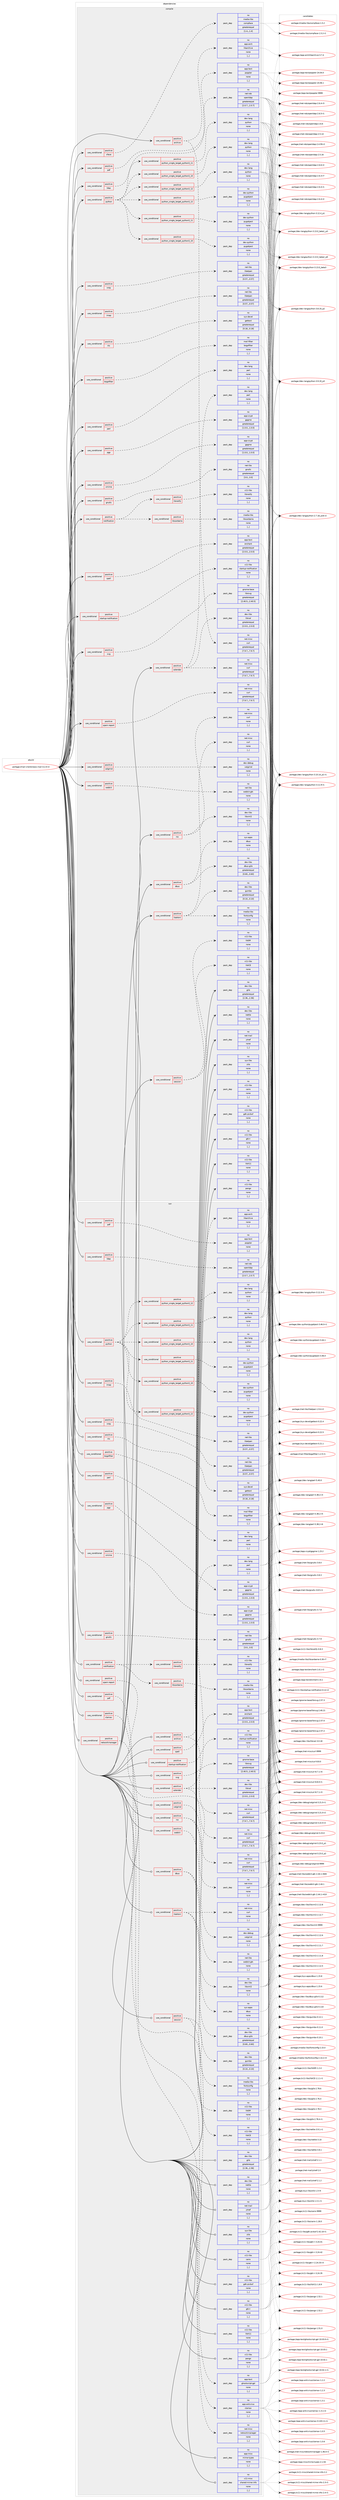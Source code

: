digraph prolog {

# *************
# Graph options
# *************

newrank=true;
concentrate=true;
compound=true;
graph [rankdir=LR,fontname=Helvetica,fontsize=10,ranksep=1.5];#, ranksep=2.5, nodesep=0.2];
edge  [arrowhead=vee];
node  [fontname=Helvetica,fontsize=10];

# **********
# The ebuild
# **********

subgraph cluster_leftcol {
color=gray;
rank=same;
label=<<i>ebuild</i>>;
id [label="portage://mail-client/claws-mail-4.2.0-r2", color=red, width=4, href="../mail-client/claws-mail-4.2.0-r2.svg"];
}

# ****************
# The dependencies
# ****************

subgraph cluster_midcol {
color=gray;
label=<<i>dependencies</i>>;
subgraph cluster_compile {
fillcolor="#eeeeee";
style=filled;
label=<<i>compile</i>>;
subgraph cond67527 {
dependency269425 [label=<<TABLE BORDER="0" CELLBORDER="1" CELLSPACING="0" CELLPADDING="4"><TR><TD ROWSPAN="3" CELLPADDING="10">use_conditional</TD></TR><TR><TD>positive</TD></TR><TR><TD>archive</TD></TR></TABLE>>, shape=none, color=red];
subgraph pack199726 {
dependency269426 [label=<<TABLE BORDER="0" CELLBORDER="1" CELLSPACING="0" CELLPADDING="4" WIDTH="220"><TR><TD ROWSPAN="6" CELLPADDING="30">pack_dep</TD></TR><TR><TD WIDTH="110">no</TD></TR><TR><TD>app-arch</TD></TR><TR><TD>libarchive</TD></TR><TR><TD>none</TD></TR><TR><TD>[,,]</TD></TR></TABLE>>, shape=none, color=blue];
}
dependency269425:e -> dependency269426:w [weight=20,style="dashed",arrowhead="vee"];
subgraph pack199727 {
dependency269427 [label=<<TABLE BORDER="0" CELLBORDER="1" CELLSPACING="0" CELLPADDING="4" WIDTH="220"><TR><TD ROWSPAN="6" CELLPADDING="30">pack_dep</TD></TR><TR><TD WIDTH="110">no</TD></TR><TR><TD>net-misc</TD></TR><TR><TD>curl</TD></TR><TR><TD>greaterequal</TD></TR><TR><TD>[7.9.7,,,7.9.7]</TD></TR></TABLE>>, shape=none, color=blue];
}
dependency269425:e -> dependency269427:w [weight=20,style="dashed",arrowhead="vee"];
}
id:e -> dependency269425:w [weight=20,style="solid",arrowhead="vee"];
subgraph cond67528 {
dependency269428 [label=<<TABLE BORDER="0" CELLBORDER="1" CELLSPACING="0" CELLPADDING="4"><TR><TD ROWSPAN="3" CELLPADDING="10">use_conditional</TD></TR><TR><TD>positive</TD></TR><TR><TD>bogofilter</TD></TR></TABLE>>, shape=none, color=red];
subgraph pack199728 {
dependency269429 [label=<<TABLE BORDER="0" CELLBORDER="1" CELLSPACING="0" CELLPADDING="4" WIDTH="220"><TR><TD ROWSPAN="6" CELLPADDING="30">pack_dep</TD></TR><TR><TD WIDTH="110">no</TD></TR><TR><TD>mail-filter</TD></TR><TR><TD>bogofilter</TD></TR><TR><TD>none</TD></TR><TR><TD>[,,]</TD></TR></TABLE>>, shape=none, color=blue];
}
dependency269428:e -> dependency269429:w [weight=20,style="dashed",arrowhead="vee"];
}
id:e -> dependency269428:w [weight=20,style="solid",arrowhead="vee"];
subgraph cond67529 {
dependency269430 [label=<<TABLE BORDER="0" CELLBORDER="1" CELLSPACING="0" CELLPADDING="4"><TR><TD ROWSPAN="3" CELLPADDING="10">use_conditional</TD></TR><TR><TD>positive</TD></TR><TR><TD>calendar</TD></TR></TABLE>>, shape=none, color=red];
subgraph pack199729 {
dependency269431 [label=<<TABLE BORDER="0" CELLBORDER="1" CELLSPACING="0" CELLPADDING="4" WIDTH="220"><TR><TD ROWSPAN="6" CELLPADDING="30">pack_dep</TD></TR><TR><TD WIDTH="110">no</TD></TR><TR><TD>dev-lang</TD></TR><TR><TD>perl</TD></TR><TR><TD>none</TD></TR><TR><TD>[,,]</TD></TR></TABLE>>, shape=none, color=blue];
}
dependency269430:e -> dependency269431:w [weight=20,style="dashed",arrowhead="vee"];
subgraph pack199730 {
dependency269432 [label=<<TABLE BORDER="0" CELLBORDER="1" CELLSPACING="0" CELLPADDING="4" WIDTH="220"><TR><TD ROWSPAN="6" CELLPADDING="30">pack_dep</TD></TR><TR><TD WIDTH="110">no</TD></TR><TR><TD>dev-libs</TD></TR><TR><TD>libical</TD></TR><TR><TD>greaterequal</TD></TR><TR><TD>[2.0.0,,,2.0.0]</TD></TR></TABLE>>, shape=none, color=blue];
}
dependency269430:e -> dependency269432:w [weight=20,style="dashed",arrowhead="vee"];
subgraph pack199731 {
dependency269433 [label=<<TABLE BORDER="0" CELLBORDER="1" CELLSPACING="0" CELLPADDING="4" WIDTH="220"><TR><TD ROWSPAN="6" CELLPADDING="30">pack_dep</TD></TR><TR><TD WIDTH="110">no</TD></TR><TR><TD>net-misc</TD></TR><TR><TD>curl</TD></TR><TR><TD>greaterequal</TD></TR><TR><TD>[7.9.7,,,7.9.7]</TD></TR></TABLE>>, shape=none, color=blue];
}
dependency269430:e -> dependency269433:w [weight=20,style="dashed",arrowhead="vee"];
}
id:e -> dependency269430:w [weight=20,style="solid",arrowhead="vee"];
subgraph cond67530 {
dependency269434 [label=<<TABLE BORDER="0" CELLBORDER="1" CELLSPACING="0" CELLPADDING="4"><TR><TD ROWSPAN="3" CELLPADDING="10">use_conditional</TD></TR><TR><TD>positive</TD></TR><TR><TD>dbus</TD></TR></TABLE>>, shape=none, color=red];
subgraph pack199732 {
dependency269435 [label=<<TABLE BORDER="0" CELLBORDER="1" CELLSPACING="0" CELLPADDING="4" WIDTH="220"><TR><TD ROWSPAN="6" CELLPADDING="30">pack_dep</TD></TR><TR><TD WIDTH="110">no</TD></TR><TR><TD>dev-libs</TD></TR><TR><TD>dbus-glib</TD></TR><TR><TD>greaterequal</TD></TR><TR><TD>[0.60,,,0.60]</TD></TR></TABLE>>, shape=none, color=blue];
}
dependency269434:e -> dependency269435:w [weight=20,style="dashed",arrowhead="vee"];
subgraph pack199733 {
dependency269436 [label=<<TABLE BORDER="0" CELLBORDER="1" CELLSPACING="0" CELLPADDING="4" WIDTH="220"><TR><TD ROWSPAN="6" CELLPADDING="30">pack_dep</TD></TR><TR><TD WIDTH="110">no</TD></TR><TR><TD>sys-apps</TD></TR><TR><TD>dbus</TD></TR><TR><TD>none</TD></TR><TR><TD>[,,]</TD></TR></TABLE>>, shape=none, color=blue];
}
dependency269434:e -> dependency269436:w [weight=20,style="dashed",arrowhead="vee"];
}
id:e -> dependency269434:w [weight=20,style="solid",arrowhead="vee"];
subgraph cond67531 {
dependency269437 [label=<<TABLE BORDER="0" CELLBORDER="1" CELLSPACING="0" CELLPADDING="4"><TR><TD ROWSPAN="3" CELLPADDING="10">use_conditional</TD></TR><TR><TD>positive</TD></TR><TR><TD>gnutls</TD></TR></TABLE>>, shape=none, color=red];
subgraph pack199734 {
dependency269438 [label=<<TABLE BORDER="0" CELLBORDER="1" CELLSPACING="0" CELLPADDING="4" WIDTH="220"><TR><TD ROWSPAN="6" CELLPADDING="30">pack_dep</TD></TR><TR><TD WIDTH="110">no</TD></TR><TR><TD>net-libs</TD></TR><TR><TD>gnutls</TD></TR><TR><TD>greaterequal</TD></TR><TR><TD>[3.0,,,3.0]</TD></TR></TABLE>>, shape=none, color=blue];
}
dependency269437:e -> dependency269438:w [weight=20,style="dashed",arrowhead="vee"];
}
id:e -> dependency269437:w [weight=20,style="solid",arrowhead="vee"];
subgraph cond67532 {
dependency269439 [label=<<TABLE BORDER="0" CELLBORDER="1" CELLSPACING="0" CELLPADDING="4"><TR><TD ROWSPAN="3" CELLPADDING="10">use_conditional</TD></TR><TR><TD>positive</TD></TR><TR><TD>imap</TD></TR></TABLE>>, shape=none, color=red];
subgraph pack199735 {
dependency269440 [label=<<TABLE BORDER="0" CELLBORDER="1" CELLSPACING="0" CELLPADDING="4" WIDTH="220"><TR><TD ROWSPAN="6" CELLPADDING="30">pack_dep</TD></TR><TR><TD WIDTH="110">no</TD></TR><TR><TD>net-libs</TD></TR><TR><TD>libetpan</TD></TR><TR><TD>greaterequal</TD></TR><TR><TD>[0.57,,,0.57]</TD></TR></TABLE>>, shape=none, color=blue];
}
dependency269439:e -> dependency269440:w [weight=20,style="dashed",arrowhead="vee"];
}
id:e -> dependency269439:w [weight=20,style="solid",arrowhead="vee"];
subgraph cond67533 {
dependency269441 [label=<<TABLE BORDER="0" CELLBORDER="1" CELLSPACING="0" CELLPADDING="4"><TR><TD ROWSPAN="3" CELLPADDING="10">use_conditional</TD></TR><TR><TD>positive</TD></TR><TR><TD>ldap</TD></TR></TABLE>>, shape=none, color=red];
subgraph pack199736 {
dependency269442 [label=<<TABLE BORDER="0" CELLBORDER="1" CELLSPACING="0" CELLPADDING="4" WIDTH="220"><TR><TD ROWSPAN="6" CELLPADDING="30">pack_dep</TD></TR><TR><TD WIDTH="110">no</TD></TR><TR><TD>net-nds</TD></TR><TR><TD>openldap</TD></TR><TR><TD>greaterequal</TD></TR><TR><TD>[2.0.7,,,2.0.7]</TD></TR></TABLE>>, shape=none, color=blue];
}
dependency269441:e -> dependency269442:w [weight=20,style="dashed",arrowhead="vee"];
}
id:e -> dependency269441:w [weight=20,style="solid",arrowhead="vee"];
subgraph cond67534 {
dependency269443 [label=<<TABLE BORDER="0" CELLBORDER="1" CELLSPACING="0" CELLPADDING="4"><TR><TD ROWSPAN="3" CELLPADDING="10">use_conditional</TD></TR><TR><TD>positive</TD></TR><TR><TD>litehtml</TD></TR></TABLE>>, shape=none, color=red];
subgraph pack199737 {
dependency269444 [label=<<TABLE BORDER="0" CELLBORDER="1" CELLSPACING="0" CELLPADDING="4" WIDTH="220"><TR><TD ROWSPAN="6" CELLPADDING="30">pack_dep</TD></TR><TR><TD WIDTH="110">no</TD></TR><TR><TD>dev-libs</TD></TR><TR><TD>gumbo</TD></TR><TR><TD>greaterequal</TD></TR><TR><TD>[0.10,,,0.10]</TD></TR></TABLE>>, shape=none, color=blue];
}
dependency269443:e -> dependency269444:w [weight=20,style="dashed",arrowhead="vee"];
subgraph pack199738 {
dependency269445 [label=<<TABLE BORDER="0" CELLBORDER="1" CELLSPACING="0" CELLPADDING="4" WIDTH="220"><TR><TD ROWSPAN="6" CELLPADDING="30">pack_dep</TD></TR><TR><TD WIDTH="110">no</TD></TR><TR><TD>net-misc</TD></TR><TR><TD>curl</TD></TR><TR><TD>none</TD></TR><TR><TD>[,,]</TD></TR></TABLE>>, shape=none, color=blue];
}
dependency269443:e -> dependency269445:w [weight=20,style="dashed",arrowhead="vee"];
subgraph pack199739 {
dependency269446 [label=<<TABLE BORDER="0" CELLBORDER="1" CELLSPACING="0" CELLPADDING="4" WIDTH="220"><TR><TD ROWSPAN="6" CELLPADDING="30">pack_dep</TD></TR><TR><TD WIDTH="110">no</TD></TR><TR><TD>media-libs</TD></TR><TR><TD>fontconfig</TD></TR><TR><TD>none</TD></TR><TR><TD>[,,]</TD></TR></TABLE>>, shape=none, color=blue];
}
dependency269443:e -> dependency269446:w [weight=20,style="dashed",arrowhead="vee"];
}
id:e -> dependency269443:w [weight=20,style="solid",arrowhead="vee"];
subgraph cond67535 {
dependency269447 [label=<<TABLE BORDER="0" CELLBORDER="1" CELLSPACING="0" CELLPADDING="4"><TR><TD ROWSPAN="3" CELLPADDING="10">use_conditional</TD></TR><TR><TD>positive</TD></TR><TR><TD>nls</TD></TR></TABLE>>, shape=none, color=red];
subgraph pack199740 {
dependency269448 [label=<<TABLE BORDER="0" CELLBORDER="1" CELLSPACING="0" CELLPADDING="4" WIDTH="220"><TR><TD ROWSPAN="6" CELLPADDING="30">pack_dep</TD></TR><TR><TD WIDTH="110">no</TD></TR><TR><TD>sys-devel</TD></TR><TR><TD>gettext</TD></TR><TR><TD>greaterequal</TD></TR><TR><TD>[0.18,,,0.18]</TD></TR></TABLE>>, shape=none, color=blue];
}
dependency269447:e -> dependency269448:w [weight=20,style="dashed",arrowhead="vee"];
}
id:e -> dependency269447:w [weight=20,style="solid",arrowhead="vee"];
subgraph cond67536 {
dependency269449 [label=<<TABLE BORDER="0" CELLBORDER="1" CELLSPACING="0" CELLPADDING="4"><TR><TD ROWSPAN="3" CELLPADDING="10">use_conditional</TD></TR><TR><TD>positive</TD></TR><TR><TD>nntp</TD></TR></TABLE>>, shape=none, color=red];
subgraph pack199741 {
dependency269450 [label=<<TABLE BORDER="0" CELLBORDER="1" CELLSPACING="0" CELLPADDING="4" WIDTH="220"><TR><TD ROWSPAN="6" CELLPADDING="30">pack_dep</TD></TR><TR><TD WIDTH="110">no</TD></TR><TR><TD>net-libs</TD></TR><TR><TD>libetpan</TD></TR><TR><TD>greaterequal</TD></TR><TR><TD>[0.57,,,0.57]</TD></TR></TABLE>>, shape=none, color=blue];
}
dependency269449:e -> dependency269450:w [weight=20,style="dashed",arrowhead="vee"];
}
id:e -> dependency269449:w [weight=20,style="solid",arrowhead="vee"];
subgraph cond67537 {
dependency269451 [label=<<TABLE BORDER="0" CELLBORDER="1" CELLSPACING="0" CELLPADDING="4"><TR><TD ROWSPAN="3" CELLPADDING="10">use_conditional</TD></TR><TR><TD>positive</TD></TR><TR><TD>notification</TD></TR></TABLE>>, shape=none, color=red];
subgraph cond67538 {
dependency269452 [label=<<TABLE BORDER="0" CELLBORDER="1" CELLSPACING="0" CELLPADDING="4"><TR><TD ROWSPAN="3" CELLPADDING="10">use_conditional</TD></TR><TR><TD>positive</TD></TR><TR><TD>libcanberra</TD></TR></TABLE>>, shape=none, color=red];
subgraph pack199742 {
dependency269453 [label=<<TABLE BORDER="0" CELLBORDER="1" CELLSPACING="0" CELLPADDING="4" WIDTH="220"><TR><TD ROWSPAN="6" CELLPADDING="30">pack_dep</TD></TR><TR><TD WIDTH="110">no</TD></TR><TR><TD>media-libs</TD></TR><TR><TD>libcanberra</TD></TR><TR><TD>none</TD></TR><TR><TD>[,,]</TD></TR></TABLE>>, shape=none, color=blue];
}
dependency269452:e -> dependency269453:w [weight=20,style="dashed",arrowhead="vee"];
}
dependency269451:e -> dependency269452:w [weight=20,style="dashed",arrowhead="vee"];
subgraph cond67539 {
dependency269454 [label=<<TABLE BORDER="0" CELLBORDER="1" CELLSPACING="0" CELLPADDING="4"><TR><TD ROWSPAN="3" CELLPADDING="10">use_conditional</TD></TR><TR><TD>positive</TD></TR><TR><TD>libnotify</TD></TR></TABLE>>, shape=none, color=red];
subgraph pack199743 {
dependency269455 [label=<<TABLE BORDER="0" CELLBORDER="1" CELLSPACING="0" CELLPADDING="4" WIDTH="220"><TR><TD ROWSPAN="6" CELLPADDING="30">pack_dep</TD></TR><TR><TD WIDTH="110">no</TD></TR><TR><TD>x11-libs</TD></TR><TR><TD>libnotify</TD></TR><TR><TD>none</TD></TR><TR><TD>[,,]</TD></TR></TABLE>>, shape=none, color=blue];
}
dependency269454:e -> dependency269455:w [weight=20,style="dashed",arrowhead="vee"];
}
dependency269451:e -> dependency269454:w [weight=20,style="dashed",arrowhead="vee"];
}
id:e -> dependency269451:w [weight=20,style="solid",arrowhead="vee"];
subgraph cond67540 {
dependency269456 [label=<<TABLE BORDER="0" CELLBORDER="1" CELLSPACING="0" CELLPADDING="4"><TR><TD ROWSPAN="3" CELLPADDING="10">use_conditional</TD></TR><TR><TD>positive</TD></TR><TR><TD>pdf</TD></TR></TABLE>>, shape=none, color=red];
subgraph pack199744 {
dependency269457 [label=<<TABLE BORDER="0" CELLBORDER="1" CELLSPACING="0" CELLPADDING="4" WIDTH="220"><TR><TD ROWSPAN="6" CELLPADDING="30">pack_dep</TD></TR><TR><TD WIDTH="110">no</TD></TR><TR><TD>app-text</TD></TR><TR><TD>poppler</TD></TR><TR><TD>none</TD></TR><TR><TD>[,,]</TD></TR></TABLE>>, shape=none, color=blue];
}
dependency269456:e -> dependency269457:w [weight=20,style="dashed",arrowhead="vee"];
}
id:e -> dependency269456:w [weight=20,style="solid",arrowhead="vee"];
subgraph cond67541 {
dependency269458 [label=<<TABLE BORDER="0" CELLBORDER="1" CELLSPACING="0" CELLPADDING="4"><TR><TD ROWSPAN="3" CELLPADDING="10">use_conditional</TD></TR><TR><TD>positive</TD></TR><TR><TD>perl</TD></TR></TABLE>>, shape=none, color=red];
subgraph pack199745 {
dependency269459 [label=<<TABLE BORDER="0" CELLBORDER="1" CELLSPACING="0" CELLPADDING="4" WIDTH="220"><TR><TD ROWSPAN="6" CELLPADDING="30">pack_dep</TD></TR><TR><TD WIDTH="110">no</TD></TR><TR><TD>dev-lang</TD></TR><TR><TD>perl</TD></TR><TR><TD>none</TD></TR><TR><TD>[,,]</TD></TR></TABLE>>, shape=none, color=blue];
}
dependency269458:e -> dependency269459:w [weight=20,style="dashed",arrowhead="vee"];
}
id:e -> dependency269458:w [weight=20,style="solid",arrowhead="vee"];
subgraph cond67542 {
dependency269460 [label=<<TABLE BORDER="0" CELLBORDER="1" CELLSPACING="0" CELLPADDING="4"><TR><TD ROWSPAN="3" CELLPADDING="10">use_conditional</TD></TR><TR><TD>positive</TD></TR><TR><TD>pgp</TD></TR></TABLE>>, shape=none, color=red];
subgraph pack199746 {
dependency269461 [label=<<TABLE BORDER="0" CELLBORDER="1" CELLSPACING="0" CELLPADDING="4" WIDTH="220"><TR><TD ROWSPAN="6" CELLPADDING="30">pack_dep</TD></TR><TR><TD WIDTH="110">no</TD></TR><TR><TD>app-crypt</TD></TR><TR><TD>gpgme</TD></TR><TR><TD>greaterequal</TD></TR><TR><TD>[1.0.0,,,1.0.0]</TD></TR></TABLE>>, shape=none, color=blue];
}
dependency269460:e -> dependency269461:w [weight=20,style="dashed",arrowhead="vee"];
}
id:e -> dependency269460:w [weight=20,style="solid",arrowhead="vee"];
subgraph cond67543 {
dependency269462 [label=<<TABLE BORDER="0" CELLBORDER="1" CELLSPACING="0" CELLPADDING="4"><TR><TD ROWSPAN="3" CELLPADDING="10">use_conditional</TD></TR><TR><TD>positive</TD></TR><TR><TD>python</TD></TR></TABLE>>, shape=none, color=red];
subgraph cond67544 {
dependency269463 [label=<<TABLE BORDER="0" CELLBORDER="1" CELLSPACING="0" CELLPADDING="4"><TR><TD ROWSPAN="3" CELLPADDING="10">use_conditional</TD></TR><TR><TD>positive</TD></TR><TR><TD>python_single_target_python3_10</TD></TR></TABLE>>, shape=none, color=red];
subgraph pack199747 {
dependency269464 [label=<<TABLE BORDER="0" CELLBORDER="1" CELLSPACING="0" CELLPADDING="4" WIDTH="220"><TR><TD ROWSPAN="6" CELLPADDING="30">pack_dep</TD></TR><TR><TD WIDTH="110">no</TD></TR><TR><TD>dev-lang</TD></TR><TR><TD>python</TD></TR><TR><TD>none</TD></TR><TR><TD>[,,]</TD></TR></TABLE>>, shape=none, color=blue];
}
dependency269463:e -> dependency269464:w [weight=20,style="dashed",arrowhead="vee"];
}
dependency269462:e -> dependency269463:w [weight=20,style="dashed",arrowhead="vee"];
subgraph cond67545 {
dependency269465 [label=<<TABLE BORDER="0" CELLBORDER="1" CELLSPACING="0" CELLPADDING="4"><TR><TD ROWSPAN="3" CELLPADDING="10">use_conditional</TD></TR><TR><TD>positive</TD></TR><TR><TD>python_single_target_python3_11</TD></TR></TABLE>>, shape=none, color=red];
subgraph pack199748 {
dependency269466 [label=<<TABLE BORDER="0" CELLBORDER="1" CELLSPACING="0" CELLPADDING="4" WIDTH="220"><TR><TD ROWSPAN="6" CELLPADDING="30">pack_dep</TD></TR><TR><TD WIDTH="110">no</TD></TR><TR><TD>dev-lang</TD></TR><TR><TD>python</TD></TR><TR><TD>none</TD></TR><TR><TD>[,,]</TD></TR></TABLE>>, shape=none, color=blue];
}
dependency269465:e -> dependency269466:w [weight=20,style="dashed",arrowhead="vee"];
}
dependency269462:e -> dependency269465:w [weight=20,style="dashed",arrowhead="vee"];
subgraph cond67546 {
dependency269467 [label=<<TABLE BORDER="0" CELLBORDER="1" CELLSPACING="0" CELLPADDING="4"><TR><TD ROWSPAN="3" CELLPADDING="10">use_conditional</TD></TR><TR><TD>positive</TD></TR><TR><TD>python_single_target_python3_12</TD></TR></TABLE>>, shape=none, color=red];
subgraph pack199749 {
dependency269468 [label=<<TABLE BORDER="0" CELLBORDER="1" CELLSPACING="0" CELLPADDING="4" WIDTH="220"><TR><TD ROWSPAN="6" CELLPADDING="30">pack_dep</TD></TR><TR><TD WIDTH="110">no</TD></TR><TR><TD>dev-lang</TD></TR><TR><TD>python</TD></TR><TR><TD>none</TD></TR><TR><TD>[,,]</TD></TR></TABLE>>, shape=none, color=blue];
}
dependency269467:e -> dependency269468:w [weight=20,style="dashed",arrowhead="vee"];
}
dependency269462:e -> dependency269467:w [weight=20,style="dashed",arrowhead="vee"];
subgraph cond67547 {
dependency269469 [label=<<TABLE BORDER="0" CELLBORDER="1" CELLSPACING="0" CELLPADDING="4"><TR><TD ROWSPAN="3" CELLPADDING="10">use_conditional</TD></TR><TR><TD>positive</TD></TR><TR><TD>python_single_target_python3_10</TD></TR></TABLE>>, shape=none, color=red];
subgraph pack199750 {
dependency269470 [label=<<TABLE BORDER="0" CELLBORDER="1" CELLSPACING="0" CELLPADDING="4" WIDTH="220"><TR><TD ROWSPAN="6" CELLPADDING="30">pack_dep</TD></TR><TR><TD WIDTH="110">no</TD></TR><TR><TD>dev-python</TD></TR><TR><TD>pygobject</TD></TR><TR><TD>none</TD></TR><TR><TD>[,,]</TD></TR></TABLE>>, shape=none, color=blue];
}
dependency269469:e -> dependency269470:w [weight=20,style="dashed",arrowhead="vee"];
}
dependency269462:e -> dependency269469:w [weight=20,style="dashed",arrowhead="vee"];
subgraph cond67548 {
dependency269471 [label=<<TABLE BORDER="0" CELLBORDER="1" CELLSPACING="0" CELLPADDING="4"><TR><TD ROWSPAN="3" CELLPADDING="10">use_conditional</TD></TR><TR><TD>positive</TD></TR><TR><TD>python_single_target_python3_11</TD></TR></TABLE>>, shape=none, color=red];
subgraph pack199751 {
dependency269472 [label=<<TABLE BORDER="0" CELLBORDER="1" CELLSPACING="0" CELLPADDING="4" WIDTH="220"><TR><TD ROWSPAN="6" CELLPADDING="30">pack_dep</TD></TR><TR><TD WIDTH="110">no</TD></TR><TR><TD>dev-python</TD></TR><TR><TD>pygobject</TD></TR><TR><TD>none</TD></TR><TR><TD>[,,]</TD></TR></TABLE>>, shape=none, color=blue];
}
dependency269471:e -> dependency269472:w [weight=20,style="dashed",arrowhead="vee"];
}
dependency269462:e -> dependency269471:w [weight=20,style="dashed",arrowhead="vee"];
subgraph cond67549 {
dependency269473 [label=<<TABLE BORDER="0" CELLBORDER="1" CELLSPACING="0" CELLPADDING="4"><TR><TD ROWSPAN="3" CELLPADDING="10">use_conditional</TD></TR><TR><TD>positive</TD></TR><TR><TD>python_single_target_python3_12</TD></TR></TABLE>>, shape=none, color=red];
subgraph pack199752 {
dependency269474 [label=<<TABLE BORDER="0" CELLBORDER="1" CELLSPACING="0" CELLPADDING="4" WIDTH="220"><TR><TD ROWSPAN="6" CELLPADDING="30">pack_dep</TD></TR><TR><TD WIDTH="110">no</TD></TR><TR><TD>dev-python</TD></TR><TR><TD>pygobject</TD></TR><TR><TD>none</TD></TR><TR><TD>[,,]</TD></TR></TABLE>>, shape=none, color=blue];
}
dependency269473:e -> dependency269474:w [weight=20,style="dashed",arrowhead="vee"];
}
dependency269462:e -> dependency269473:w [weight=20,style="dashed",arrowhead="vee"];
}
id:e -> dependency269462:w [weight=20,style="solid",arrowhead="vee"];
subgraph cond67550 {
dependency269475 [label=<<TABLE BORDER="0" CELLBORDER="1" CELLSPACING="0" CELLPADDING="4"><TR><TD ROWSPAN="3" CELLPADDING="10">use_conditional</TD></TR><TR><TD>positive</TD></TR><TR><TD>rss</TD></TR></TABLE>>, shape=none, color=red];
subgraph pack199753 {
dependency269476 [label=<<TABLE BORDER="0" CELLBORDER="1" CELLSPACING="0" CELLPADDING="4" WIDTH="220"><TR><TD ROWSPAN="6" CELLPADDING="30">pack_dep</TD></TR><TR><TD WIDTH="110">no</TD></TR><TR><TD>dev-libs</TD></TR><TR><TD>libxml2</TD></TR><TR><TD>none</TD></TR><TR><TD>[,,]</TD></TR></TABLE>>, shape=none, color=blue];
}
dependency269475:e -> dependency269476:w [weight=20,style="dashed",arrowhead="vee"];
subgraph pack199754 {
dependency269477 [label=<<TABLE BORDER="0" CELLBORDER="1" CELLSPACING="0" CELLPADDING="4" WIDTH="220"><TR><TD ROWSPAN="6" CELLPADDING="30">pack_dep</TD></TR><TR><TD WIDTH="110">no</TD></TR><TR><TD>net-misc</TD></TR><TR><TD>curl</TD></TR><TR><TD>none</TD></TR><TR><TD>[,,]</TD></TR></TABLE>>, shape=none, color=blue];
}
dependency269475:e -> dependency269477:w [weight=20,style="dashed",arrowhead="vee"];
}
id:e -> dependency269475:w [weight=20,style="solid",arrowhead="vee"];
subgraph cond67551 {
dependency269478 [label=<<TABLE BORDER="0" CELLBORDER="1" CELLSPACING="0" CELLPADDING="4"><TR><TD ROWSPAN="3" CELLPADDING="10">use_conditional</TD></TR><TR><TD>positive</TD></TR><TR><TD>session</TD></TR></TABLE>>, shape=none, color=red];
subgraph pack199755 {
dependency269479 [label=<<TABLE BORDER="0" CELLBORDER="1" CELLSPACING="0" CELLPADDING="4" WIDTH="220"><TR><TD ROWSPAN="6" CELLPADDING="30">pack_dep</TD></TR><TR><TD WIDTH="110">no</TD></TR><TR><TD>x11-libs</TD></TR><TR><TD>libICE</TD></TR><TR><TD>none</TD></TR><TR><TD>[,,]</TD></TR></TABLE>>, shape=none, color=blue];
}
dependency269478:e -> dependency269479:w [weight=20,style="dashed",arrowhead="vee"];
subgraph pack199756 {
dependency269480 [label=<<TABLE BORDER="0" CELLBORDER="1" CELLSPACING="0" CELLPADDING="4" WIDTH="220"><TR><TD ROWSPAN="6" CELLPADDING="30">pack_dep</TD></TR><TR><TD WIDTH="110">no</TD></TR><TR><TD>x11-libs</TD></TR><TR><TD>libSM</TD></TR><TR><TD>none</TD></TR><TR><TD>[,,]</TD></TR></TABLE>>, shape=none, color=blue];
}
dependency269478:e -> dependency269480:w [weight=20,style="dashed",arrowhead="vee"];
}
id:e -> dependency269478:w [weight=20,style="solid",arrowhead="vee"];
subgraph cond67552 {
dependency269481 [label=<<TABLE BORDER="0" CELLBORDER="1" CELLSPACING="0" CELLPADDING="4"><TR><TD ROWSPAN="3" CELLPADDING="10">use_conditional</TD></TR><TR><TD>positive</TD></TR><TR><TD>smime</TD></TR></TABLE>>, shape=none, color=red];
subgraph pack199757 {
dependency269482 [label=<<TABLE BORDER="0" CELLBORDER="1" CELLSPACING="0" CELLPADDING="4" WIDTH="220"><TR><TD ROWSPAN="6" CELLPADDING="30">pack_dep</TD></TR><TR><TD WIDTH="110">no</TD></TR><TR><TD>app-crypt</TD></TR><TR><TD>gpgme</TD></TR><TR><TD>greaterequal</TD></TR><TR><TD>[1.0.0,,,1.0.0]</TD></TR></TABLE>>, shape=none, color=blue];
}
dependency269481:e -> dependency269482:w [weight=20,style="dashed",arrowhead="vee"];
}
id:e -> dependency269481:w [weight=20,style="solid",arrowhead="vee"];
subgraph cond67553 {
dependency269483 [label=<<TABLE BORDER="0" CELLBORDER="1" CELLSPACING="0" CELLPADDING="4"><TR><TD ROWSPAN="3" CELLPADDING="10">use_conditional</TD></TR><TR><TD>positive</TD></TR><TR><TD>spam-report</TD></TR></TABLE>>, shape=none, color=red];
subgraph pack199758 {
dependency269484 [label=<<TABLE BORDER="0" CELLBORDER="1" CELLSPACING="0" CELLPADDING="4" WIDTH="220"><TR><TD ROWSPAN="6" CELLPADDING="30">pack_dep</TD></TR><TR><TD WIDTH="110">no</TD></TR><TR><TD>net-misc</TD></TR><TR><TD>curl</TD></TR><TR><TD>greaterequal</TD></TR><TR><TD>[7.9.7,,,7.9.7]</TD></TR></TABLE>>, shape=none, color=blue];
}
dependency269483:e -> dependency269484:w [weight=20,style="dashed",arrowhead="vee"];
}
id:e -> dependency269483:w [weight=20,style="solid",arrowhead="vee"];
subgraph cond67554 {
dependency269485 [label=<<TABLE BORDER="0" CELLBORDER="1" CELLSPACING="0" CELLPADDING="4"><TR><TD ROWSPAN="3" CELLPADDING="10">use_conditional</TD></TR><TR><TD>positive</TD></TR><TR><TD>spell</TD></TR></TABLE>>, shape=none, color=red];
subgraph pack199759 {
dependency269486 [label=<<TABLE BORDER="0" CELLBORDER="1" CELLSPACING="0" CELLPADDING="4" WIDTH="220"><TR><TD ROWSPAN="6" CELLPADDING="30">pack_dep</TD></TR><TR><TD WIDTH="110">no</TD></TR><TR><TD>app-text</TD></TR><TR><TD>enchant</TD></TR><TR><TD>greaterequal</TD></TR><TR><TD>[2.0.0,,,2.0.0]</TD></TR></TABLE>>, shape=none, color=blue];
}
dependency269485:e -> dependency269486:w [weight=20,style="dashed",arrowhead="vee"];
}
id:e -> dependency269485:w [weight=20,style="solid",arrowhead="vee"];
subgraph cond67555 {
dependency269487 [label=<<TABLE BORDER="0" CELLBORDER="1" CELLSPACING="0" CELLPADDING="4"><TR><TD ROWSPAN="3" CELLPADDING="10">use_conditional</TD></TR><TR><TD>positive</TD></TR><TR><TD>startup-notification</TD></TR></TABLE>>, shape=none, color=red];
subgraph pack199760 {
dependency269488 [label=<<TABLE BORDER="0" CELLBORDER="1" CELLSPACING="0" CELLPADDING="4" WIDTH="220"><TR><TD ROWSPAN="6" CELLPADDING="30">pack_dep</TD></TR><TR><TD WIDTH="110">no</TD></TR><TR><TD>x11-libs</TD></TR><TR><TD>startup-notification</TD></TR><TR><TD>none</TD></TR><TR><TD>[,,]</TD></TR></TABLE>>, shape=none, color=blue];
}
dependency269487:e -> dependency269488:w [weight=20,style="dashed",arrowhead="vee"];
}
id:e -> dependency269487:w [weight=20,style="solid",arrowhead="vee"];
subgraph cond67556 {
dependency269489 [label=<<TABLE BORDER="0" CELLBORDER="1" CELLSPACING="0" CELLPADDING="4"><TR><TD ROWSPAN="3" CELLPADDING="10">use_conditional</TD></TR><TR><TD>positive</TD></TR><TR><TD>svg</TD></TR></TABLE>>, shape=none, color=red];
subgraph pack199761 {
dependency269490 [label=<<TABLE BORDER="0" CELLBORDER="1" CELLSPACING="0" CELLPADDING="4" WIDTH="220"><TR><TD ROWSPAN="6" CELLPADDING="30">pack_dep</TD></TR><TR><TD WIDTH="110">no</TD></TR><TR><TD>gnome-base</TD></TR><TR><TD>librsvg</TD></TR><TR><TD>greaterequal</TD></TR><TR><TD>[2.40.5,,,2.40.5]</TD></TR></TABLE>>, shape=none, color=blue];
}
dependency269489:e -> dependency269490:w [weight=20,style="dashed",arrowhead="vee"];
}
id:e -> dependency269489:w [weight=20,style="solid",arrowhead="vee"];
subgraph cond67557 {
dependency269491 [label=<<TABLE BORDER="0" CELLBORDER="1" CELLSPACING="0" CELLPADDING="4"><TR><TD ROWSPAN="3" CELLPADDING="10">use_conditional</TD></TR><TR><TD>positive</TD></TR><TR><TD>valgrind</TD></TR></TABLE>>, shape=none, color=red];
subgraph pack199762 {
dependency269492 [label=<<TABLE BORDER="0" CELLBORDER="1" CELLSPACING="0" CELLPADDING="4" WIDTH="220"><TR><TD ROWSPAN="6" CELLPADDING="30">pack_dep</TD></TR><TR><TD WIDTH="110">no</TD></TR><TR><TD>dev-debug</TD></TR><TR><TD>valgrind</TD></TR><TR><TD>none</TD></TR><TR><TD>[,,]</TD></TR></TABLE>>, shape=none, color=blue];
}
dependency269491:e -> dependency269492:w [weight=20,style="dashed",arrowhead="vee"];
}
id:e -> dependency269491:w [weight=20,style="solid",arrowhead="vee"];
subgraph cond67558 {
dependency269493 [label=<<TABLE BORDER="0" CELLBORDER="1" CELLSPACING="0" CELLPADDING="4"><TR><TD ROWSPAN="3" CELLPADDING="10">use_conditional</TD></TR><TR><TD>positive</TD></TR><TR><TD>webkit</TD></TR></TABLE>>, shape=none, color=red];
subgraph pack199763 {
dependency269494 [label=<<TABLE BORDER="0" CELLBORDER="1" CELLSPACING="0" CELLPADDING="4" WIDTH="220"><TR><TD ROWSPAN="6" CELLPADDING="30">pack_dep</TD></TR><TR><TD WIDTH="110">no</TD></TR><TR><TD>net-libs</TD></TR><TR><TD>webkit-gtk</TD></TR><TR><TD>none</TD></TR><TR><TD>[,,]</TD></TR></TABLE>>, shape=none, color=blue];
}
dependency269493:e -> dependency269494:w [weight=20,style="dashed",arrowhead="vee"];
}
id:e -> dependency269493:w [weight=20,style="solid",arrowhead="vee"];
subgraph cond67559 {
dependency269495 [label=<<TABLE BORDER="0" CELLBORDER="1" CELLSPACING="0" CELLPADDING="4"><TR><TD ROWSPAN="3" CELLPADDING="10">use_conditional</TD></TR><TR><TD>positive</TD></TR><TR><TD>xface</TD></TR></TABLE>>, shape=none, color=red];
subgraph pack199764 {
dependency269496 [label=<<TABLE BORDER="0" CELLBORDER="1" CELLSPACING="0" CELLPADDING="4" WIDTH="220"><TR><TD ROWSPAN="6" CELLPADDING="30">pack_dep</TD></TR><TR><TD WIDTH="110">no</TD></TR><TR><TD>media-libs</TD></TR><TR><TD>compface</TD></TR><TR><TD>greaterequal</TD></TR><TR><TD>[1.4,,,1.4]</TD></TR></TABLE>>, shape=none, color=blue];
}
dependency269495:e -> dependency269496:w [weight=20,style="dashed",arrowhead="vee"];
}
id:e -> dependency269495:w [weight=20,style="solid",arrowhead="vee"];
subgraph pack199765 {
dependency269497 [label=<<TABLE BORDER="0" CELLBORDER="1" CELLSPACING="0" CELLPADDING="4" WIDTH="220"><TR><TD ROWSPAN="6" CELLPADDING="30">pack_dep</TD></TR><TR><TD WIDTH="110">no</TD></TR><TR><TD>dev-libs</TD></TR><TR><TD>glib</TD></TR><TR><TD>greaterequal</TD></TR><TR><TD>[2.36,,,2.36]</TD></TR></TABLE>>, shape=none, color=blue];
}
id:e -> dependency269497:w [weight=20,style="solid",arrowhead="vee"];
subgraph pack199766 {
dependency269498 [label=<<TABLE BORDER="0" CELLBORDER="1" CELLSPACING="0" CELLPADDING="4" WIDTH="220"><TR><TD ROWSPAN="6" CELLPADDING="30">pack_dep</TD></TR><TR><TD WIDTH="110">no</TD></TR><TR><TD>dev-libs</TD></TR><TR><TD>nettle</TD></TR><TR><TD>none</TD></TR><TR><TD>[,,]</TD></TR></TABLE>>, shape=none, color=blue];
}
id:e -> dependency269498:w [weight=20,style="solid",arrowhead="vee"];
subgraph pack199767 {
dependency269499 [label=<<TABLE BORDER="0" CELLBORDER="1" CELLSPACING="0" CELLPADDING="4" WIDTH="220"><TR><TD ROWSPAN="6" CELLPADDING="30">pack_dep</TD></TR><TR><TD WIDTH="110">no</TD></TR><TR><TD>net-mail</TD></TR><TR><TD>ytnef</TD></TR><TR><TD>none</TD></TR><TR><TD>[,,]</TD></TR></TABLE>>, shape=none, color=blue];
}
id:e -> dependency269499:w [weight=20,style="solid",arrowhead="vee"];
subgraph pack199768 {
dependency269500 [label=<<TABLE BORDER="0" CELLBORDER="1" CELLSPACING="0" CELLPADDING="4" WIDTH="220"><TR><TD ROWSPAN="6" CELLPADDING="30">pack_dep</TD></TR><TR><TD WIDTH="110">no</TD></TR><TR><TD>sys-libs</TD></TR><TR><TD>zlib</TD></TR><TR><TD>none</TD></TR><TR><TD>[,,]</TD></TR></TABLE>>, shape=none, color=blue];
}
id:e -> dependency269500:w [weight=20,style="solid",arrowhead="vee"];
subgraph pack199769 {
dependency269501 [label=<<TABLE BORDER="0" CELLBORDER="1" CELLSPACING="0" CELLPADDING="4" WIDTH="220"><TR><TD ROWSPAN="6" CELLPADDING="30">pack_dep</TD></TR><TR><TD WIDTH="110">no</TD></TR><TR><TD>x11-libs</TD></TR><TR><TD>cairo</TD></TR><TR><TD>none</TD></TR><TR><TD>[,,]</TD></TR></TABLE>>, shape=none, color=blue];
}
id:e -> dependency269501:w [weight=20,style="solid",arrowhead="vee"];
subgraph pack199770 {
dependency269502 [label=<<TABLE BORDER="0" CELLBORDER="1" CELLSPACING="0" CELLPADDING="4" WIDTH="220"><TR><TD ROWSPAN="6" CELLPADDING="30">pack_dep</TD></TR><TR><TD WIDTH="110">no</TD></TR><TR><TD>x11-libs</TD></TR><TR><TD>gdk-pixbuf</TD></TR><TR><TD>none</TD></TR><TR><TD>[,,]</TD></TR></TABLE>>, shape=none, color=blue];
}
id:e -> dependency269502:w [weight=20,style="solid",arrowhead="vee"];
subgraph pack199771 {
dependency269503 [label=<<TABLE BORDER="0" CELLBORDER="1" CELLSPACING="0" CELLPADDING="4" WIDTH="220"><TR><TD ROWSPAN="6" CELLPADDING="30">pack_dep</TD></TR><TR><TD WIDTH="110">no</TD></TR><TR><TD>x11-libs</TD></TR><TR><TD>gtk+</TD></TR><TR><TD>none</TD></TR><TR><TD>[,,]</TD></TR></TABLE>>, shape=none, color=blue];
}
id:e -> dependency269503:w [weight=20,style="solid",arrowhead="vee"];
subgraph pack199772 {
dependency269504 [label=<<TABLE BORDER="0" CELLBORDER="1" CELLSPACING="0" CELLPADDING="4" WIDTH="220"><TR><TD ROWSPAN="6" CELLPADDING="30">pack_dep</TD></TR><TR><TD WIDTH="110">no</TD></TR><TR><TD>x11-libs</TD></TR><TR><TD>libX11</TD></TR><TR><TD>none</TD></TR><TR><TD>[,,]</TD></TR></TABLE>>, shape=none, color=blue];
}
id:e -> dependency269504:w [weight=20,style="solid",arrowhead="vee"];
subgraph pack199773 {
dependency269505 [label=<<TABLE BORDER="0" CELLBORDER="1" CELLSPACING="0" CELLPADDING="4" WIDTH="220"><TR><TD ROWSPAN="6" CELLPADDING="30">pack_dep</TD></TR><TR><TD WIDTH="110">no</TD></TR><TR><TD>x11-libs</TD></TR><TR><TD>pango</TD></TR><TR><TD>none</TD></TR><TR><TD>[,,]</TD></TR></TABLE>>, shape=none, color=blue];
}
id:e -> dependency269505:w [weight=20,style="solid",arrowhead="vee"];
}
subgraph cluster_compileandrun {
fillcolor="#eeeeee";
style=filled;
label=<<i>compile and run</i>>;
}
subgraph cluster_run {
fillcolor="#eeeeee";
style=filled;
label=<<i>run</i>>;
subgraph cond67560 {
dependency269506 [label=<<TABLE BORDER="0" CELLBORDER="1" CELLSPACING="0" CELLPADDING="4"><TR><TD ROWSPAN="3" CELLPADDING="10">use_conditional</TD></TR><TR><TD>positive</TD></TR><TR><TD>archive</TD></TR></TABLE>>, shape=none, color=red];
subgraph pack199774 {
dependency269507 [label=<<TABLE BORDER="0" CELLBORDER="1" CELLSPACING="0" CELLPADDING="4" WIDTH="220"><TR><TD ROWSPAN="6" CELLPADDING="30">pack_dep</TD></TR><TR><TD WIDTH="110">no</TD></TR><TR><TD>app-arch</TD></TR><TR><TD>libarchive</TD></TR><TR><TD>none</TD></TR><TR><TD>[,,]</TD></TR></TABLE>>, shape=none, color=blue];
}
dependency269506:e -> dependency269507:w [weight=20,style="dashed",arrowhead="vee"];
subgraph pack199775 {
dependency269508 [label=<<TABLE BORDER="0" CELLBORDER="1" CELLSPACING="0" CELLPADDING="4" WIDTH="220"><TR><TD ROWSPAN="6" CELLPADDING="30">pack_dep</TD></TR><TR><TD WIDTH="110">no</TD></TR><TR><TD>net-misc</TD></TR><TR><TD>curl</TD></TR><TR><TD>greaterequal</TD></TR><TR><TD>[7.9.7,,,7.9.7]</TD></TR></TABLE>>, shape=none, color=blue];
}
dependency269506:e -> dependency269508:w [weight=20,style="dashed",arrowhead="vee"];
}
id:e -> dependency269506:w [weight=20,style="solid",arrowhead="odot"];
subgraph cond67561 {
dependency269509 [label=<<TABLE BORDER="0" CELLBORDER="1" CELLSPACING="0" CELLPADDING="4"><TR><TD ROWSPAN="3" CELLPADDING="10">use_conditional</TD></TR><TR><TD>positive</TD></TR><TR><TD>bogofilter</TD></TR></TABLE>>, shape=none, color=red];
subgraph pack199776 {
dependency269510 [label=<<TABLE BORDER="0" CELLBORDER="1" CELLSPACING="0" CELLPADDING="4" WIDTH="220"><TR><TD ROWSPAN="6" CELLPADDING="30">pack_dep</TD></TR><TR><TD WIDTH="110">no</TD></TR><TR><TD>mail-filter</TD></TR><TR><TD>bogofilter</TD></TR><TR><TD>none</TD></TR><TR><TD>[,,]</TD></TR></TABLE>>, shape=none, color=blue];
}
dependency269509:e -> dependency269510:w [weight=20,style="dashed",arrowhead="vee"];
}
id:e -> dependency269509:w [weight=20,style="solid",arrowhead="odot"];
subgraph cond67562 {
dependency269511 [label=<<TABLE BORDER="0" CELLBORDER="1" CELLSPACING="0" CELLPADDING="4"><TR><TD ROWSPAN="3" CELLPADDING="10">use_conditional</TD></TR><TR><TD>positive</TD></TR><TR><TD>calendar</TD></TR></TABLE>>, shape=none, color=red];
subgraph pack199777 {
dependency269512 [label=<<TABLE BORDER="0" CELLBORDER="1" CELLSPACING="0" CELLPADDING="4" WIDTH="220"><TR><TD ROWSPAN="6" CELLPADDING="30">pack_dep</TD></TR><TR><TD WIDTH="110">no</TD></TR><TR><TD>dev-lang</TD></TR><TR><TD>perl</TD></TR><TR><TD>none</TD></TR><TR><TD>[,,]</TD></TR></TABLE>>, shape=none, color=blue];
}
dependency269511:e -> dependency269512:w [weight=20,style="dashed",arrowhead="vee"];
subgraph pack199778 {
dependency269513 [label=<<TABLE BORDER="0" CELLBORDER="1" CELLSPACING="0" CELLPADDING="4" WIDTH="220"><TR><TD ROWSPAN="6" CELLPADDING="30">pack_dep</TD></TR><TR><TD WIDTH="110">no</TD></TR><TR><TD>dev-libs</TD></TR><TR><TD>libical</TD></TR><TR><TD>greaterequal</TD></TR><TR><TD>[2.0.0,,,2.0.0]</TD></TR></TABLE>>, shape=none, color=blue];
}
dependency269511:e -> dependency269513:w [weight=20,style="dashed",arrowhead="vee"];
subgraph pack199779 {
dependency269514 [label=<<TABLE BORDER="0" CELLBORDER="1" CELLSPACING="0" CELLPADDING="4" WIDTH="220"><TR><TD ROWSPAN="6" CELLPADDING="30">pack_dep</TD></TR><TR><TD WIDTH="110">no</TD></TR><TR><TD>net-misc</TD></TR><TR><TD>curl</TD></TR><TR><TD>greaterequal</TD></TR><TR><TD>[7.9.7,,,7.9.7]</TD></TR></TABLE>>, shape=none, color=blue];
}
dependency269511:e -> dependency269514:w [weight=20,style="dashed",arrowhead="vee"];
}
id:e -> dependency269511:w [weight=20,style="solid",arrowhead="odot"];
subgraph cond67563 {
dependency269515 [label=<<TABLE BORDER="0" CELLBORDER="1" CELLSPACING="0" CELLPADDING="4"><TR><TD ROWSPAN="3" CELLPADDING="10">use_conditional</TD></TR><TR><TD>positive</TD></TR><TR><TD>clamav</TD></TR></TABLE>>, shape=none, color=red];
subgraph pack199780 {
dependency269516 [label=<<TABLE BORDER="0" CELLBORDER="1" CELLSPACING="0" CELLPADDING="4" WIDTH="220"><TR><TD ROWSPAN="6" CELLPADDING="30">pack_dep</TD></TR><TR><TD WIDTH="110">no</TD></TR><TR><TD>app-antivirus</TD></TR><TR><TD>clamav</TD></TR><TR><TD>none</TD></TR><TR><TD>[,,]</TD></TR></TABLE>>, shape=none, color=blue];
}
dependency269515:e -> dependency269516:w [weight=20,style="dashed",arrowhead="vee"];
}
id:e -> dependency269515:w [weight=20,style="solid",arrowhead="odot"];
subgraph cond67564 {
dependency269517 [label=<<TABLE BORDER="0" CELLBORDER="1" CELLSPACING="0" CELLPADDING="4"><TR><TD ROWSPAN="3" CELLPADDING="10">use_conditional</TD></TR><TR><TD>positive</TD></TR><TR><TD>dbus</TD></TR></TABLE>>, shape=none, color=red];
subgraph pack199781 {
dependency269518 [label=<<TABLE BORDER="0" CELLBORDER="1" CELLSPACING="0" CELLPADDING="4" WIDTH="220"><TR><TD ROWSPAN="6" CELLPADDING="30">pack_dep</TD></TR><TR><TD WIDTH="110">no</TD></TR><TR><TD>dev-libs</TD></TR><TR><TD>dbus-glib</TD></TR><TR><TD>greaterequal</TD></TR><TR><TD>[0.60,,,0.60]</TD></TR></TABLE>>, shape=none, color=blue];
}
dependency269517:e -> dependency269518:w [weight=20,style="dashed",arrowhead="vee"];
subgraph pack199782 {
dependency269519 [label=<<TABLE BORDER="0" CELLBORDER="1" CELLSPACING="0" CELLPADDING="4" WIDTH="220"><TR><TD ROWSPAN="6" CELLPADDING="30">pack_dep</TD></TR><TR><TD WIDTH="110">no</TD></TR><TR><TD>sys-apps</TD></TR><TR><TD>dbus</TD></TR><TR><TD>none</TD></TR><TR><TD>[,,]</TD></TR></TABLE>>, shape=none, color=blue];
}
dependency269517:e -> dependency269519:w [weight=20,style="dashed",arrowhead="vee"];
}
id:e -> dependency269517:w [weight=20,style="solid",arrowhead="odot"];
subgraph cond67565 {
dependency269520 [label=<<TABLE BORDER="0" CELLBORDER="1" CELLSPACING="0" CELLPADDING="4"><TR><TD ROWSPAN="3" CELLPADDING="10">use_conditional</TD></TR><TR><TD>positive</TD></TR><TR><TD>gnutls</TD></TR></TABLE>>, shape=none, color=red];
subgraph pack199783 {
dependency269521 [label=<<TABLE BORDER="0" CELLBORDER="1" CELLSPACING="0" CELLPADDING="4" WIDTH="220"><TR><TD ROWSPAN="6" CELLPADDING="30">pack_dep</TD></TR><TR><TD WIDTH="110">no</TD></TR><TR><TD>net-libs</TD></TR><TR><TD>gnutls</TD></TR><TR><TD>greaterequal</TD></TR><TR><TD>[3.0,,,3.0]</TD></TR></TABLE>>, shape=none, color=blue];
}
dependency269520:e -> dependency269521:w [weight=20,style="dashed",arrowhead="vee"];
}
id:e -> dependency269520:w [weight=20,style="solid",arrowhead="odot"];
subgraph cond67566 {
dependency269522 [label=<<TABLE BORDER="0" CELLBORDER="1" CELLSPACING="0" CELLPADDING="4"><TR><TD ROWSPAN="3" CELLPADDING="10">use_conditional</TD></TR><TR><TD>positive</TD></TR><TR><TD>imap</TD></TR></TABLE>>, shape=none, color=red];
subgraph pack199784 {
dependency269523 [label=<<TABLE BORDER="0" CELLBORDER="1" CELLSPACING="0" CELLPADDING="4" WIDTH="220"><TR><TD ROWSPAN="6" CELLPADDING="30">pack_dep</TD></TR><TR><TD WIDTH="110">no</TD></TR><TR><TD>net-libs</TD></TR><TR><TD>libetpan</TD></TR><TR><TD>greaterequal</TD></TR><TR><TD>[0.57,,,0.57]</TD></TR></TABLE>>, shape=none, color=blue];
}
dependency269522:e -> dependency269523:w [weight=20,style="dashed",arrowhead="vee"];
}
id:e -> dependency269522:w [weight=20,style="solid",arrowhead="odot"];
subgraph cond67567 {
dependency269524 [label=<<TABLE BORDER="0" CELLBORDER="1" CELLSPACING="0" CELLPADDING="4"><TR><TD ROWSPAN="3" CELLPADDING="10">use_conditional</TD></TR><TR><TD>positive</TD></TR><TR><TD>ldap</TD></TR></TABLE>>, shape=none, color=red];
subgraph pack199785 {
dependency269525 [label=<<TABLE BORDER="0" CELLBORDER="1" CELLSPACING="0" CELLPADDING="4" WIDTH="220"><TR><TD ROWSPAN="6" CELLPADDING="30">pack_dep</TD></TR><TR><TD WIDTH="110">no</TD></TR><TR><TD>net-nds</TD></TR><TR><TD>openldap</TD></TR><TR><TD>greaterequal</TD></TR><TR><TD>[2.0.7,,,2.0.7]</TD></TR></TABLE>>, shape=none, color=blue];
}
dependency269524:e -> dependency269525:w [weight=20,style="dashed",arrowhead="vee"];
}
id:e -> dependency269524:w [weight=20,style="solid",arrowhead="odot"];
subgraph cond67568 {
dependency269526 [label=<<TABLE BORDER="0" CELLBORDER="1" CELLSPACING="0" CELLPADDING="4"><TR><TD ROWSPAN="3" CELLPADDING="10">use_conditional</TD></TR><TR><TD>positive</TD></TR><TR><TD>litehtml</TD></TR></TABLE>>, shape=none, color=red];
subgraph pack199786 {
dependency269527 [label=<<TABLE BORDER="0" CELLBORDER="1" CELLSPACING="0" CELLPADDING="4" WIDTH="220"><TR><TD ROWSPAN="6" CELLPADDING="30">pack_dep</TD></TR><TR><TD WIDTH="110">no</TD></TR><TR><TD>dev-libs</TD></TR><TR><TD>gumbo</TD></TR><TR><TD>greaterequal</TD></TR><TR><TD>[0.10,,,0.10]</TD></TR></TABLE>>, shape=none, color=blue];
}
dependency269526:e -> dependency269527:w [weight=20,style="dashed",arrowhead="vee"];
subgraph pack199787 {
dependency269528 [label=<<TABLE BORDER="0" CELLBORDER="1" CELLSPACING="0" CELLPADDING="4" WIDTH="220"><TR><TD ROWSPAN="6" CELLPADDING="30">pack_dep</TD></TR><TR><TD WIDTH="110">no</TD></TR><TR><TD>net-misc</TD></TR><TR><TD>curl</TD></TR><TR><TD>none</TD></TR><TR><TD>[,,]</TD></TR></TABLE>>, shape=none, color=blue];
}
dependency269526:e -> dependency269528:w [weight=20,style="dashed",arrowhead="vee"];
subgraph pack199788 {
dependency269529 [label=<<TABLE BORDER="0" CELLBORDER="1" CELLSPACING="0" CELLPADDING="4" WIDTH="220"><TR><TD ROWSPAN="6" CELLPADDING="30">pack_dep</TD></TR><TR><TD WIDTH="110">no</TD></TR><TR><TD>media-libs</TD></TR><TR><TD>fontconfig</TD></TR><TR><TD>none</TD></TR><TR><TD>[,,]</TD></TR></TABLE>>, shape=none, color=blue];
}
dependency269526:e -> dependency269529:w [weight=20,style="dashed",arrowhead="vee"];
}
id:e -> dependency269526:w [weight=20,style="solid",arrowhead="odot"];
subgraph cond67569 {
dependency269530 [label=<<TABLE BORDER="0" CELLBORDER="1" CELLSPACING="0" CELLPADDING="4"><TR><TD ROWSPAN="3" CELLPADDING="10">use_conditional</TD></TR><TR><TD>positive</TD></TR><TR><TD>networkmanager</TD></TR></TABLE>>, shape=none, color=red];
subgraph pack199789 {
dependency269531 [label=<<TABLE BORDER="0" CELLBORDER="1" CELLSPACING="0" CELLPADDING="4" WIDTH="220"><TR><TD ROWSPAN="6" CELLPADDING="30">pack_dep</TD></TR><TR><TD WIDTH="110">no</TD></TR><TR><TD>net-misc</TD></TR><TR><TD>networkmanager</TD></TR><TR><TD>none</TD></TR><TR><TD>[,,]</TD></TR></TABLE>>, shape=none, color=blue];
}
dependency269530:e -> dependency269531:w [weight=20,style="dashed",arrowhead="vee"];
}
id:e -> dependency269530:w [weight=20,style="solid",arrowhead="odot"];
subgraph cond67570 {
dependency269532 [label=<<TABLE BORDER="0" CELLBORDER="1" CELLSPACING="0" CELLPADDING="4"><TR><TD ROWSPAN="3" CELLPADDING="10">use_conditional</TD></TR><TR><TD>positive</TD></TR><TR><TD>nls</TD></TR></TABLE>>, shape=none, color=red];
subgraph pack199790 {
dependency269533 [label=<<TABLE BORDER="0" CELLBORDER="1" CELLSPACING="0" CELLPADDING="4" WIDTH="220"><TR><TD ROWSPAN="6" CELLPADDING="30">pack_dep</TD></TR><TR><TD WIDTH="110">no</TD></TR><TR><TD>sys-devel</TD></TR><TR><TD>gettext</TD></TR><TR><TD>greaterequal</TD></TR><TR><TD>[0.18,,,0.18]</TD></TR></TABLE>>, shape=none, color=blue];
}
dependency269532:e -> dependency269533:w [weight=20,style="dashed",arrowhead="vee"];
}
id:e -> dependency269532:w [weight=20,style="solid",arrowhead="odot"];
subgraph cond67571 {
dependency269534 [label=<<TABLE BORDER="0" CELLBORDER="1" CELLSPACING="0" CELLPADDING="4"><TR><TD ROWSPAN="3" CELLPADDING="10">use_conditional</TD></TR><TR><TD>positive</TD></TR><TR><TD>nntp</TD></TR></TABLE>>, shape=none, color=red];
subgraph pack199791 {
dependency269535 [label=<<TABLE BORDER="0" CELLBORDER="1" CELLSPACING="0" CELLPADDING="4" WIDTH="220"><TR><TD ROWSPAN="6" CELLPADDING="30">pack_dep</TD></TR><TR><TD WIDTH="110">no</TD></TR><TR><TD>net-libs</TD></TR><TR><TD>libetpan</TD></TR><TR><TD>greaterequal</TD></TR><TR><TD>[0.57,,,0.57]</TD></TR></TABLE>>, shape=none, color=blue];
}
dependency269534:e -> dependency269535:w [weight=20,style="dashed",arrowhead="vee"];
}
id:e -> dependency269534:w [weight=20,style="solid",arrowhead="odot"];
subgraph cond67572 {
dependency269536 [label=<<TABLE BORDER="0" CELLBORDER="1" CELLSPACING="0" CELLPADDING="4"><TR><TD ROWSPAN="3" CELLPADDING="10">use_conditional</TD></TR><TR><TD>positive</TD></TR><TR><TD>notification</TD></TR></TABLE>>, shape=none, color=red];
subgraph cond67573 {
dependency269537 [label=<<TABLE BORDER="0" CELLBORDER="1" CELLSPACING="0" CELLPADDING="4"><TR><TD ROWSPAN="3" CELLPADDING="10">use_conditional</TD></TR><TR><TD>positive</TD></TR><TR><TD>libcanberra</TD></TR></TABLE>>, shape=none, color=red];
subgraph pack199792 {
dependency269538 [label=<<TABLE BORDER="0" CELLBORDER="1" CELLSPACING="0" CELLPADDING="4" WIDTH="220"><TR><TD ROWSPAN="6" CELLPADDING="30">pack_dep</TD></TR><TR><TD WIDTH="110">no</TD></TR><TR><TD>media-libs</TD></TR><TR><TD>libcanberra</TD></TR><TR><TD>none</TD></TR><TR><TD>[,,]</TD></TR></TABLE>>, shape=none, color=blue];
}
dependency269537:e -> dependency269538:w [weight=20,style="dashed",arrowhead="vee"];
}
dependency269536:e -> dependency269537:w [weight=20,style="dashed",arrowhead="vee"];
subgraph cond67574 {
dependency269539 [label=<<TABLE BORDER="0" CELLBORDER="1" CELLSPACING="0" CELLPADDING="4"><TR><TD ROWSPAN="3" CELLPADDING="10">use_conditional</TD></TR><TR><TD>positive</TD></TR><TR><TD>libnotify</TD></TR></TABLE>>, shape=none, color=red];
subgraph pack199793 {
dependency269540 [label=<<TABLE BORDER="0" CELLBORDER="1" CELLSPACING="0" CELLPADDING="4" WIDTH="220"><TR><TD ROWSPAN="6" CELLPADDING="30">pack_dep</TD></TR><TR><TD WIDTH="110">no</TD></TR><TR><TD>x11-libs</TD></TR><TR><TD>libnotify</TD></TR><TR><TD>none</TD></TR><TR><TD>[,,]</TD></TR></TABLE>>, shape=none, color=blue];
}
dependency269539:e -> dependency269540:w [weight=20,style="dashed",arrowhead="vee"];
}
dependency269536:e -> dependency269539:w [weight=20,style="dashed",arrowhead="vee"];
}
id:e -> dependency269536:w [weight=20,style="solid",arrowhead="odot"];
subgraph cond67575 {
dependency269541 [label=<<TABLE BORDER="0" CELLBORDER="1" CELLSPACING="0" CELLPADDING="4"><TR><TD ROWSPAN="3" CELLPADDING="10">use_conditional</TD></TR><TR><TD>positive</TD></TR><TR><TD>pdf</TD></TR></TABLE>>, shape=none, color=red];
subgraph pack199794 {
dependency269542 [label=<<TABLE BORDER="0" CELLBORDER="1" CELLSPACING="0" CELLPADDING="4" WIDTH="220"><TR><TD ROWSPAN="6" CELLPADDING="30">pack_dep</TD></TR><TR><TD WIDTH="110">no</TD></TR><TR><TD>app-text</TD></TR><TR><TD>ghostscript-gpl</TD></TR><TR><TD>none</TD></TR><TR><TD>[,,]</TD></TR></TABLE>>, shape=none, color=blue];
}
dependency269541:e -> dependency269542:w [weight=20,style="dashed",arrowhead="vee"];
}
id:e -> dependency269541:w [weight=20,style="solid",arrowhead="odot"];
subgraph cond67576 {
dependency269543 [label=<<TABLE BORDER="0" CELLBORDER="1" CELLSPACING="0" CELLPADDING="4"><TR><TD ROWSPAN="3" CELLPADDING="10">use_conditional</TD></TR><TR><TD>positive</TD></TR><TR><TD>pdf</TD></TR></TABLE>>, shape=none, color=red];
subgraph pack199795 {
dependency269544 [label=<<TABLE BORDER="0" CELLBORDER="1" CELLSPACING="0" CELLPADDING="4" WIDTH="220"><TR><TD ROWSPAN="6" CELLPADDING="30">pack_dep</TD></TR><TR><TD WIDTH="110">no</TD></TR><TR><TD>app-text</TD></TR><TR><TD>poppler</TD></TR><TR><TD>none</TD></TR><TR><TD>[,,]</TD></TR></TABLE>>, shape=none, color=blue];
}
dependency269543:e -> dependency269544:w [weight=20,style="dashed",arrowhead="vee"];
}
id:e -> dependency269543:w [weight=20,style="solid",arrowhead="odot"];
subgraph cond67577 {
dependency269545 [label=<<TABLE BORDER="0" CELLBORDER="1" CELLSPACING="0" CELLPADDING="4"><TR><TD ROWSPAN="3" CELLPADDING="10">use_conditional</TD></TR><TR><TD>positive</TD></TR><TR><TD>perl</TD></TR></TABLE>>, shape=none, color=red];
subgraph pack199796 {
dependency269546 [label=<<TABLE BORDER="0" CELLBORDER="1" CELLSPACING="0" CELLPADDING="4" WIDTH="220"><TR><TD ROWSPAN="6" CELLPADDING="30">pack_dep</TD></TR><TR><TD WIDTH="110">no</TD></TR><TR><TD>dev-lang</TD></TR><TR><TD>perl</TD></TR><TR><TD>none</TD></TR><TR><TD>[,,]</TD></TR></TABLE>>, shape=none, color=blue];
}
dependency269545:e -> dependency269546:w [weight=20,style="dashed",arrowhead="vee"];
}
id:e -> dependency269545:w [weight=20,style="solid",arrowhead="odot"];
subgraph cond67578 {
dependency269547 [label=<<TABLE BORDER="0" CELLBORDER="1" CELLSPACING="0" CELLPADDING="4"><TR><TD ROWSPAN="3" CELLPADDING="10">use_conditional</TD></TR><TR><TD>positive</TD></TR><TR><TD>pgp</TD></TR></TABLE>>, shape=none, color=red];
subgraph pack199797 {
dependency269548 [label=<<TABLE BORDER="0" CELLBORDER="1" CELLSPACING="0" CELLPADDING="4" WIDTH="220"><TR><TD ROWSPAN="6" CELLPADDING="30">pack_dep</TD></TR><TR><TD WIDTH="110">no</TD></TR><TR><TD>app-crypt</TD></TR><TR><TD>gpgme</TD></TR><TR><TD>greaterequal</TD></TR><TR><TD>[1.0.0,,,1.0.0]</TD></TR></TABLE>>, shape=none, color=blue];
}
dependency269547:e -> dependency269548:w [weight=20,style="dashed",arrowhead="vee"];
}
id:e -> dependency269547:w [weight=20,style="solid",arrowhead="odot"];
subgraph cond67579 {
dependency269549 [label=<<TABLE BORDER="0" CELLBORDER="1" CELLSPACING="0" CELLPADDING="4"><TR><TD ROWSPAN="3" CELLPADDING="10">use_conditional</TD></TR><TR><TD>positive</TD></TR><TR><TD>python</TD></TR></TABLE>>, shape=none, color=red];
subgraph cond67580 {
dependency269550 [label=<<TABLE BORDER="0" CELLBORDER="1" CELLSPACING="0" CELLPADDING="4"><TR><TD ROWSPAN="3" CELLPADDING="10">use_conditional</TD></TR><TR><TD>positive</TD></TR><TR><TD>python_single_target_python3_10</TD></TR></TABLE>>, shape=none, color=red];
subgraph pack199798 {
dependency269551 [label=<<TABLE BORDER="0" CELLBORDER="1" CELLSPACING="0" CELLPADDING="4" WIDTH="220"><TR><TD ROWSPAN="6" CELLPADDING="30">pack_dep</TD></TR><TR><TD WIDTH="110">no</TD></TR><TR><TD>dev-lang</TD></TR><TR><TD>python</TD></TR><TR><TD>none</TD></TR><TR><TD>[,,]</TD></TR></TABLE>>, shape=none, color=blue];
}
dependency269550:e -> dependency269551:w [weight=20,style="dashed",arrowhead="vee"];
}
dependency269549:e -> dependency269550:w [weight=20,style="dashed",arrowhead="vee"];
subgraph cond67581 {
dependency269552 [label=<<TABLE BORDER="0" CELLBORDER="1" CELLSPACING="0" CELLPADDING="4"><TR><TD ROWSPAN="3" CELLPADDING="10">use_conditional</TD></TR><TR><TD>positive</TD></TR><TR><TD>python_single_target_python3_11</TD></TR></TABLE>>, shape=none, color=red];
subgraph pack199799 {
dependency269553 [label=<<TABLE BORDER="0" CELLBORDER="1" CELLSPACING="0" CELLPADDING="4" WIDTH="220"><TR><TD ROWSPAN="6" CELLPADDING="30">pack_dep</TD></TR><TR><TD WIDTH="110">no</TD></TR><TR><TD>dev-lang</TD></TR><TR><TD>python</TD></TR><TR><TD>none</TD></TR><TR><TD>[,,]</TD></TR></TABLE>>, shape=none, color=blue];
}
dependency269552:e -> dependency269553:w [weight=20,style="dashed",arrowhead="vee"];
}
dependency269549:e -> dependency269552:w [weight=20,style="dashed",arrowhead="vee"];
subgraph cond67582 {
dependency269554 [label=<<TABLE BORDER="0" CELLBORDER="1" CELLSPACING="0" CELLPADDING="4"><TR><TD ROWSPAN="3" CELLPADDING="10">use_conditional</TD></TR><TR><TD>positive</TD></TR><TR><TD>python_single_target_python3_12</TD></TR></TABLE>>, shape=none, color=red];
subgraph pack199800 {
dependency269555 [label=<<TABLE BORDER="0" CELLBORDER="1" CELLSPACING="0" CELLPADDING="4" WIDTH="220"><TR><TD ROWSPAN="6" CELLPADDING="30">pack_dep</TD></TR><TR><TD WIDTH="110">no</TD></TR><TR><TD>dev-lang</TD></TR><TR><TD>python</TD></TR><TR><TD>none</TD></TR><TR><TD>[,,]</TD></TR></TABLE>>, shape=none, color=blue];
}
dependency269554:e -> dependency269555:w [weight=20,style="dashed",arrowhead="vee"];
}
dependency269549:e -> dependency269554:w [weight=20,style="dashed",arrowhead="vee"];
subgraph cond67583 {
dependency269556 [label=<<TABLE BORDER="0" CELLBORDER="1" CELLSPACING="0" CELLPADDING="4"><TR><TD ROWSPAN="3" CELLPADDING="10">use_conditional</TD></TR><TR><TD>positive</TD></TR><TR><TD>python_single_target_python3_10</TD></TR></TABLE>>, shape=none, color=red];
subgraph pack199801 {
dependency269557 [label=<<TABLE BORDER="0" CELLBORDER="1" CELLSPACING="0" CELLPADDING="4" WIDTH="220"><TR><TD ROWSPAN="6" CELLPADDING="30">pack_dep</TD></TR><TR><TD WIDTH="110">no</TD></TR><TR><TD>dev-python</TD></TR><TR><TD>pygobject</TD></TR><TR><TD>none</TD></TR><TR><TD>[,,]</TD></TR></TABLE>>, shape=none, color=blue];
}
dependency269556:e -> dependency269557:w [weight=20,style="dashed",arrowhead="vee"];
}
dependency269549:e -> dependency269556:w [weight=20,style="dashed",arrowhead="vee"];
subgraph cond67584 {
dependency269558 [label=<<TABLE BORDER="0" CELLBORDER="1" CELLSPACING="0" CELLPADDING="4"><TR><TD ROWSPAN="3" CELLPADDING="10">use_conditional</TD></TR><TR><TD>positive</TD></TR><TR><TD>python_single_target_python3_11</TD></TR></TABLE>>, shape=none, color=red];
subgraph pack199802 {
dependency269559 [label=<<TABLE BORDER="0" CELLBORDER="1" CELLSPACING="0" CELLPADDING="4" WIDTH="220"><TR><TD ROWSPAN="6" CELLPADDING="30">pack_dep</TD></TR><TR><TD WIDTH="110">no</TD></TR><TR><TD>dev-python</TD></TR><TR><TD>pygobject</TD></TR><TR><TD>none</TD></TR><TR><TD>[,,]</TD></TR></TABLE>>, shape=none, color=blue];
}
dependency269558:e -> dependency269559:w [weight=20,style="dashed",arrowhead="vee"];
}
dependency269549:e -> dependency269558:w [weight=20,style="dashed",arrowhead="vee"];
subgraph cond67585 {
dependency269560 [label=<<TABLE BORDER="0" CELLBORDER="1" CELLSPACING="0" CELLPADDING="4"><TR><TD ROWSPAN="3" CELLPADDING="10">use_conditional</TD></TR><TR><TD>positive</TD></TR><TR><TD>python_single_target_python3_12</TD></TR></TABLE>>, shape=none, color=red];
subgraph pack199803 {
dependency269561 [label=<<TABLE BORDER="0" CELLBORDER="1" CELLSPACING="0" CELLPADDING="4" WIDTH="220"><TR><TD ROWSPAN="6" CELLPADDING="30">pack_dep</TD></TR><TR><TD WIDTH="110">no</TD></TR><TR><TD>dev-python</TD></TR><TR><TD>pygobject</TD></TR><TR><TD>none</TD></TR><TR><TD>[,,]</TD></TR></TABLE>>, shape=none, color=blue];
}
dependency269560:e -> dependency269561:w [weight=20,style="dashed",arrowhead="vee"];
}
dependency269549:e -> dependency269560:w [weight=20,style="dashed",arrowhead="vee"];
}
id:e -> dependency269549:w [weight=20,style="solid",arrowhead="odot"];
subgraph cond67586 {
dependency269562 [label=<<TABLE BORDER="0" CELLBORDER="1" CELLSPACING="0" CELLPADDING="4"><TR><TD ROWSPAN="3" CELLPADDING="10">use_conditional</TD></TR><TR><TD>positive</TD></TR><TR><TD>rss</TD></TR></TABLE>>, shape=none, color=red];
subgraph pack199804 {
dependency269563 [label=<<TABLE BORDER="0" CELLBORDER="1" CELLSPACING="0" CELLPADDING="4" WIDTH="220"><TR><TD ROWSPAN="6" CELLPADDING="30">pack_dep</TD></TR><TR><TD WIDTH="110">no</TD></TR><TR><TD>dev-libs</TD></TR><TR><TD>libxml2</TD></TR><TR><TD>none</TD></TR><TR><TD>[,,]</TD></TR></TABLE>>, shape=none, color=blue];
}
dependency269562:e -> dependency269563:w [weight=20,style="dashed",arrowhead="vee"];
subgraph pack199805 {
dependency269564 [label=<<TABLE BORDER="0" CELLBORDER="1" CELLSPACING="0" CELLPADDING="4" WIDTH="220"><TR><TD ROWSPAN="6" CELLPADDING="30">pack_dep</TD></TR><TR><TD WIDTH="110">no</TD></TR><TR><TD>net-misc</TD></TR><TR><TD>curl</TD></TR><TR><TD>none</TD></TR><TR><TD>[,,]</TD></TR></TABLE>>, shape=none, color=blue];
}
dependency269562:e -> dependency269564:w [weight=20,style="dashed",arrowhead="vee"];
}
id:e -> dependency269562:w [weight=20,style="solid",arrowhead="odot"];
subgraph cond67587 {
dependency269565 [label=<<TABLE BORDER="0" CELLBORDER="1" CELLSPACING="0" CELLPADDING="4"><TR><TD ROWSPAN="3" CELLPADDING="10">use_conditional</TD></TR><TR><TD>positive</TD></TR><TR><TD>session</TD></TR></TABLE>>, shape=none, color=red];
subgraph pack199806 {
dependency269566 [label=<<TABLE BORDER="0" CELLBORDER="1" CELLSPACING="0" CELLPADDING="4" WIDTH="220"><TR><TD ROWSPAN="6" CELLPADDING="30">pack_dep</TD></TR><TR><TD WIDTH="110">no</TD></TR><TR><TD>x11-libs</TD></TR><TR><TD>libICE</TD></TR><TR><TD>none</TD></TR><TR><TD>[,,]</TD></TR></TABLE>>, shape=none, color=blue];
}
dependency269565:e -> dependency269566:w [weight=20,style="dashed",arrowhead="vee"];
subgraph pack199807 {
dependency269567 [label=<<TABLE BORDER="0" CELLBORDER="1" CELLSPACING="0" CELLPADDING="4" WIDTH="220"><TR><TD ROWSPAN="6" CELLPADDING="30">pack_dep</TD></TR><TR><TD WIDTH="110">no</TD></TR><TR><TD>x11-libs</TD></TR><TR><TD>libSM</TD></TR><TR><TD>none</TD></TR><TR><TD>[,,]</TD></TR></TABLE>>, shape=none, color=blue];
}
dependency269565:e -> dependency269567:w [weight=20,style="dashed",arrowhead="vee"];
}
id:e -> dependency269565:w [weight=20,style="solid",arrowhead="odot"];
subgraph cond67588 {
dependency269568 [label=<<TABLE BORDER="0" CELLBORDER="1" CELLSPACING="0" CELLPADDING="4"><TR><TD ROWSPAN="3" CELLPADDING="10">use_conditional</TD></TR><TR><TD>positive</TD></TR><TR><TD>smime</TD></TR></TABLE>>, shape=none, color=red];
subgraph pack199808 {
dependency269569 [label=<<TABLE BORDER="0" CELLBORDER="1" CELLSPACING="0" CELLPADDING="4" WIDTH="220"><TR><TD ROWSPAN="6" CELLPADDING="30">pack_dep</TD></TR><TR><TD WIDTH="110">no</TD></TR><TR><TD>app-crypt</TD></TR><TR><TD>gpgme</TD></TR><TR><TD>greaterequal</TD></TR><TR><TD>[1.0.0,,,1.0.0]</TD></TR></TABLE>>, shape=none, color=blue];
}
dependency269568:e -> dependency269569:w [weight=20,style="dashed",arrowhead="vee"];
}
id:e -> dependency269568:w [weight=20,style="solid",arrowhead="odot"];
subgraph cond67589 {
dependency269570 [label=<<TABLE BORDER="0" CELLBORDER="1" CELLSPACING="0" CELLPADDING="4"><TR><TD ROWSPAN="3" CELLPADDING="10">use_conditional</TD></TR><TR><TD>positive</TD></TR><TR><TD>spam-report</TD></TR></TABLE>>, shape=none, color=red];
subgraph pack199809 {
dependency269571 [label=<<TABLE BORDER="0" CELLBORDER="1" CELLSPACING="0" CELLPADDING="4" WIDTH="220"><TR><TD ROWSPAN="6" CELLPADDING="30">pack_dep</TD></TR><TR><TD WIDTH="110">no</TD></TR><TR><TD>net-misc</TD></TR><TR><TD>curl</TD></TR><TR><TD>greaterequal</TD></TR><TR><TD>[7.9.7,,,7.9.7]</TD></TR></TABLE>>, shape=none, color=blue];
}
dependency269570:e -> dependency269571:w [weight=20,style="dashed",arrowhead="vee"];
}
id:e -> dependency269570:w [weight=20,style="solid",arrowhead="odot"];
subgraph cond67590 {
dependency269572 [label=<<TABLE BORDER="0" CELLBORDER="1" CELLSPACING="0" CELLPADDING="4"><TR><TD ROWSPAN="3" CELLPADDING="10">use_conditional</TD></TR><TR><TD>positive</TD></TR><TR><TD>spell</TD></TR></TABLE>>, shape=none, color=red];
subgraph pack199810 {
dependency269573 [label=<<TABLE BORDER="0" CELLBORDER="1" CELLSPACING="0" CELLPADDING="4" WIDTH="220"><TR><TD ROWSPAN="6" CELLPADDING="30">pack_dep</TD></TR><TR><TD WIDTH="110">no</TD></TR><TR><TD>app-text</TD></TR><TR><TD>enchant</TD></TR><TR><TD>greaterequal</TD></TR><TR><TD>[2.0.0,,,2.0.0]</TD></TR></TABLE>>, shape=none, color=blue];
}
dependency269572:e -> dependency269573:w [weight=20,style="dashed",arrowhead="vee"];
}
id:e -> dependency269572:w [weight=20,style="solid",arrowhead="odot"];
subgraph cond67591 {
dependency269574 [label=<<TABLE BORDER="0" CELLBORDER="1" CELLSPACING="0" CELLPADDING="4"><TR><TD ROWSPAN="3" CELLPADDING="10">use_conditional</TD></TR><TR><TD>positive</TD></TR><TR><TD>startup-notification</TD></TR></TABLE>>, shape=none, color=red];
subgraph pack199811 {
dependency269575 [label=<<TABLE BORDER="0" CELLBORDER="1" CELLSPACING="0" CELLPADDING="4" WIDTH="220"><TR><TD ROWSPAN="6" CELLPADDING="30">pack_dep</TD></TR><TR><TD WIDTH="110">no</TD></TR><TR><TD>x11-libs</TD></TR><TR><TD>startup-notification</TD></TR><TR><TD>none</TD></TR><TR><TD>[,,]</TD></TR></TABLE>>, shape=none, color=blue];
}
dependency269574:e -> dependency269575:w [weight=20,style="dashed",arrowhead="vee"];
}
id:e -> dependency269574:w [weight=20,style="solid",arrowhead="odot"];
subgraph cond67592 {
dependency269576 [label=<<TABLE BORDER="0" CELLBORDER="1" CELLSPACING="0" CELLPADDING="4"><TR><TD ROWSPAN="3" CELLPADDING="10">use_conditional</TD></TR><TR><TD>positive</TD></TR><TR><TD>svg</TD></TR></TABLE>>, shape=none, color=red];
subgraph pack199812 {
dependency269577 [label=<<TABLE BORDER="0" CELLBORDER="1" CELLSPACING="0" CELLPADDING="4" WIDTH="220"><TR><TD ROWSPAN="6" CELLPADDING="30">pack_dep</TD></TR><TR><TD WIDTH="110">no</TD></TR><TR><TD>gnome-base</TD></TR><TR><TD>librsvg</TD></TR><TR><TD>greaterequal</TD></TR><TR><TD>[2.40.5,,,2.40.5]</TD></TR></TABLE>>, shape=none, color=blue];
}
dependency269576:e -> dependency269577:w [weight=20,style="dashed",arrowhead="vee"];
}
id:e -> dependency269576:w [weight=20,style="solid",arrowhead="odot"];
subgraph cond67593 {
dependency269578 [label=<<TABLE BORDER="0" CELLBORDER="1" CELLSPACING="0" CELLPADDING="4"><TR><TD ROWSPAN="3" CELLPADDING="10">use_conditional</TD></TR><TR><TD>positive</TD></TR><TR><TD>valgrind</TD></TR></TABLE>>, shape=none, color=red];
subgraph pack199813 {
dependency269579 [label=<<TABLE BORDER="0" CELLBORDER="1" CELLSPACING="0" CELLPADDING="4" WIDTH="220"><TR><TD ROWSPAN="6" CELLPADDING="30">pack_dep</TD></TR><TR><TD WIDTH="110">no</TD></TR><TR><TD>dev-debug</TD></TR><TR><TD>valgrind</TD></TR><TR><TD>none</TD></TR><TR><TD>[,,]</TD></TR></TABLE>>, shape=none, color=blue];
}
dependency269578:e -> dependency269579:w [weight=20,style="dashed",arrowhead="vee"];
}
id:e -> dependency269578:w [weight=20,style="solid",arrowhead="odot"];
subgraph cond67594 {
dependency269580 [label=<<TABLE BORDER="0" CELLBORDER="1" CELLSPACING="0" CELLPADDING="4"><TR><TD ROWSPAN="3" CELLPADDING="10">use_conditional</TD></TR><TR><TD>positive</TD></TR><TR><TD>webkit</TD></TR></TABLE>>, shape=none, color=red];
subgraph pack199814 {
dependency269581 [label=<<TABLE BORDER="0" CELLBORDER="1" CELLSPACING="0" CELLPADDING="4" WIDTH="220"><TR><TD ROWSPAN="6" CELLPADDING="30">pack_dep</TD></TR><TR><TD WIDTH="110">no</TD></TR><TR><TD>net-libs</TD></TR><TR><TD>webkit-gtk</TD></TR><TR><TD>none</TD></TR><TR><TD>[,,]</TD></TR></TABLE>>, shape=none, color=blue];
}
dependency269580:e -> dependency269581:w [weight=20,style="dashed",arrowhead="vee"];
}
id:e -> dependency269580:w [weight=20,style="solid",arrowhead="odot"];
subgraph pack199815 {
dependency269582 [label=<<TABLE BORDER="0" CELLBORDER="1" CELLSPACING="0" CELLPADDING="4" WIDTH="220"><TR><TD ROWSPAN="6" CELLPADDING="30">pack_dep</TD></TR><TR><TD WIDTH="110">no</TD></TR><TR><TD>app-misc</TD></TR><TR><TD>mime-types</TD></TR><TR><TD>none</TD></TR><TR><TD>[,,]</TD></TR></TABLE>>, shape=none, color=blue];
}
id:e -> dependency269582:w [weight=20,style="solid",arrowhead="odot"];
subgraph pack199816 {
dependency269583 [label=<<TABLE BORDER="0" CELLBORDER="1" CELLSPACING="0" CELLPADDING="4" WIDTH="220"><TR><TD ROWSPAN="6" CELLPADDING="30">pack_dep</TD></TR><TR><TD WIDTH="110">no</TD></TR><TR><TD>dev-libs</TD></TR><TR><TD>glib</TD></TR><TR><TD>greaterequal</TD></TR><TR><TD>[2.36,,,2.36]</TD></TR></TABLE>>, shape=none, color=blue];
}
id:e -> dependency269583:w [weight=20,style="solid",arrowhead="odot"];
subgraph pack199817 {
dependency269584 [label=<<TABLE BORDER="0" CELLBORDER="1" CELLSPACING="0" CELLPADDING="4" WIDTH="220"><TR><TD ROWSPAN="6" CELLPADDING="30">pack_dep</TD></TR><TR><TD WIDTH="110">no</TD></TR><TR><TD>dev-libs</TD></TR><TR><TD>nettle</TD></TR><TR><TD>none</TD></TR><TR><TD>[,,]</TD></TR></TABLE>>, shape=none, color=blue];
}
id:e -> dependency269584:w [weight=20,style="solid",arrowhead="odot"];
subgraph pack199818 {
dependency269585 [label=<<TABLE BORDER="0" CELLBORDER="1" CELLSPACING="0" CELLPADDING="4" WIDTH="220"><TR><TD ROWSPAN="6" CELLPADDING="30">pack_dep</TD></TR><TR><TD WIDTH="110">no</TD></TR><TR><TD>net-mail</TD></TR><TR><TD>ytnef</TD></TR><TR><TD>none</TD></TR><TR><TD>[,,]</TD></TR></TABLE>>, shape=none, color=blue];
}
id:e -> dependency269585:w [weight=20,style="solid",arrowhead="odot"];
subgraph pack199819 {
dependency269586 [label=<<TABLE BORDER="0" CELLBORDER="1" CELLSPACING="0" CELLPADDING="4" WIDTH="220"><TR><TD ROWSPAN="6" CELLPADDING="30">pack_dep</TD></TR><TR><TD WIDTH="110">no</TD></TR><TR><TD>sys-libs</TD></TR><TR><TD>zlib</TD></TR><TR><TD>none</TD></TR><TR><TD>[,,]</TD></TR></TABLE>>, shape=none, color=blue];
}
id:e -> dependency269586:w [weight=20,style="solid",arrowhead="odot"];
subgraph pack199820 {
dependency269587 [label=<<TABLE BORDER="0" CELLBORDER="1" CELLSPACING="0" CELLPADDING="4" WIDTH="220"><TR><TD ROWSPAN="6" CELLPADDING="30">pack_dep</TD></TR><TR><TD WIDTH="110">no</TD></TR><TR><TD>x11-libs</TD></TR><TR><TD>cairo</TD></TR><TR><TD>none</TD></TR><TR><TD>[,,]</TD></TR></TABLE>>, shape=none, color=blue];
}
id:e -> dependency269587:w [weight=20,style="solid",arrowhead="odot"];
subgraph pack199821 {
dependency269588 [label=<<TABLE BORDER="0" CELLBORDER="1" CELLSPACING="0" CELLPADDING="4" WIDTH="220"><TR><TD ROWSPAN="6" CELLPADDING="30">pack_dep</TD></TR><TR><TD WIDTH="110">no</TD></TR><TR><TD>x11-libs</TD></TR><TR><TD>gdk-pixbuf</TD></TR><TR><TD>none</TD></TR><TR><TD>[,,]</TD></TR></TABLE>>, shape=none, color=blue];
}
id:e -> dependency269588:w [weight=20,style="solid",arrowhead="odot"];
subgraph pack199822 {
dependency269589 [label=<<TABLE BORDER="0" CELLBORDER="1" CELLSPACING="0" CELLPADDING="4" WIDTH="220"><TR><TD ROWSPAN="6" CELLPADDING="30">pack_dep</TD></TR><TR><TD WIDTH="110">no</TD></TR><TR><TD>x11-libs</TD></TR><TR><TD>gtk+</TD></TR><TR><TD>none</TD></TR><TR><TD>[,,]</TD></TR></TABLE>>, shape=none, color=blue];
}
id:e -> dependency269589:w [weight=20,style="solid",arrowhead="odot"];
subgraph pack199823 {
dependency269590 [label=<<TABLE BORDER="0" CELLBORDER="1" CELLSPACING="0" CELLPADDING="4" WIDTH="220"><TR><TD ROWSPAN="6" CELLPADDING="30">pack_dep</TD></TR><TR><TD WIDTH="110">no</TD></TR><TR><TD>x11-libs</TD></TR><TR><TD>libX11</TD></TR><TR><TD>none</TD></TR><TR><TD>[,,]</TD></TR></TABLE>>, shape=none, color=blue];
}
id:e -> dependency269590:w [weight=20,style="solid",arrowhead="odot"];
subgraph pack199824 {
dependency269591 [label=<<TABLE BORDER="0" CELLBORDER="1" CELLSPACING="0" CELLPADDING="4" WIDTH="220"><TR><TD ROWSPAN="6" CELLPADDING="30">pack_dep</TD></TR><TR><TD WIDTH="110">no</TD></TR><TR><TD>x11-libs</TD></TR><TR><TD>pango</TD></TR><TR><TD>none</TD></TR><TR><TD>[,,]</TD></TR></TABLE>>, shape=none, color=blue];
}
id:e -> dependency269591:w [weight=20,style="solid",arrowhead="odot"];
subgraph pack199825 {
dependency269592 [label=<<TABLE BORDER="0" CELLBORDER="1" CELLSPACING="0" CELLPADDING="4" WIDTH="220"><TR><TD ROWSPAN="6" CELLPADDING="30">pack_dep</TD></TR><TR><TD WIDTH="110">no</TD></TR><TR><TD>x11-misc</TD></TR><TR><TD>shared-mime-info</TD></TR><TR><TD>none</TD></TR><TR><TD>[,,]</TD></TR></TABLE>>, shape=none, color=blue];
}
id:e -> dependency269592:w [weight=20,style="solid",arrowhead="odot"];
}
}

# **************
# The candidates
# **************

subgraph cluster_choices {
rank=same;
color=gray;
label=<<i>candidates</i>>;

subgraph choice199726 {
color=black;
nodesep=1;
choice9711211245971149910447108105989711499104105118101455146554652 [label="portage://app-arch/libarchive-3.7.4", color=red, width=4,href="../app-arch/libarchive-3.7.4.svg"];
dependency269426:e -> choice9711211245971149910447108105989711499104105118101455146554652:w [style=dotted,weight="100"];
}
subgraph choice199727 {
color=black;
nodesep=1;
choice110101116451091051159947991171141084556465546494511451 [label="portage://net-misc/curl-8.7.1-r3", color=red, width=4,href="../net-misc/curl-8.7.1-r3.svg"];
choice110101116451091051159947991171141084556465546494511452 [label="portage://net-misc/curl-8.7.1-r4", color=red, width=4,href="../net-misc/curl-8.7.1-r4.svg"];
choice11010111645109105115994799117114108455646564648 [label="portage://net-misc/curl-8.8.0", color=red, width=4,href="../net-misc/curl-8.8.0.svg"];
choice110101116451091051159947991171141084556465646484511449 [label="portage://net-misc/curl-8.8.0-r1", color=red, width=4,href="../net-misc/curl-8.8.0-r1.svg"];
choice110101116451091051159947991171141084557575757 [label="portage://net-misc/curl-9999", color=red, width=4,href="../net-misc/curl-9999.svg"];
dependency269427:e -> choice110101116451091051159947991171141084556465546494511451:w [style=dotted,weight="100"];
dependency269427:e -> choice110101116451091051159947991171141084556465546494511452:w [style=dotted,weight="100"];
dependency269427:e -> choice11010111645109105115994799117114108455646564648:w [style=dotted,weight="100"];
dependency269427:e -> choice110101116451091051159947991171141084556465646484511449:w [style=dotted,weight="100"];
dependency269427:e -> choice110101116451091051159947991171141084557575757:w [style=dotted,weight="100"];
}
subgraph choice199728 {
color=black;
nodesep=1;
choice109971051084510210510811610111447981111031111021051081161011144549465046534511449 [label="portage://mail-filter/bogofilter-1.2.5-r1", color=red, width=4,href="../mail-filter/bogofilter-1.2.5-r1.svg"];
dependency269429:e -> choice109971051084510210510811610111447981111031111021051081161011144549465046534511449:w [style=dotted,weight="100"];
}
subgraph choice199729 {
color=black;
nodesep=1;
choice100101118451089711010347112101114108455346515646504511451 [label="portage://dev-lang/perl-5.38.2-r3", color=red, width=4,href="../dev-lang/perl-5.38.2-r3.svg"];
choice100101118451089711010347112101114108455346515646504511453 [label="portage://dev-lang/perl-5.38.2-r5", color=red, width=4,href="../dev-lang/perl-5.38.2-r5.svg"];
choice100101118451089711010347112101114108455346515646504511454 [label="portage://dev-lang/perl-5.38.2-r6", color=red, width=4,href="../dev-lang/perl-5.38.2-r6.svg"];
choice10010111845108971101034711210111410845534652484648 [label="portage://dev-lang/perl-5.40.0", color=red, width=4,href="../dev-lang/perl-5.40.0.svg"];
dependency269431:e -> choice100101118451089711010347112101114108455346515646504511451:w [style=dotted,weight="100"];
dependency269431:e -> choice100101118451089711010347112101114108455346515646504511453:w [style=dotted,weight="100"];
dependency269431:e -> choice100101118451089711010347112101114108455346515646504511454:w [style=dotted,weight="100"];
dependency269431:e -> choice10010111845108971101034711210111410845534652484648:w [style=dotted,weight="100"];
}
subgraph choice199730 {
color=black;
nodesep=1;
choice10010111845108105981154710810598105999710845514648464956 [label="portage://dev-libs/libical-3.0.18", color=red, width=4,href="../dev-libs/libical-3.0.18.svg"];
dependency269432:e -> choice10010111845108105981154710810598105999710845514648464956:w [style=dotted,weight="100"];
}
subgraph choice199731 {
color=black;
nodesep=1;
choice110101116451091051159947991171141084556465546494511451 [label="portage://net-misc/curl-8.7.1-r3", color=red, width=4,href="../net-misc/curl-8.7.1-r3.svg"];
choice110101116451091051159947991171141084556465546494511452 [label="portage://net-misc/curl-8.7.1-r4", color=red, width=4,href="../net-misc/curl-8.7.1-r4.svg"];
choice11010111645109105115994799117114108455646564648 [label="portage://net-misc/curl-8.8.0", color=red, width=4,href="../net-misc/curl-8.8.0.svg"];
choice110101116451091051159947991171141084556465646484511449 [label="portage://net-misc/curl-8.8.0-r1", color=red, width=4,href="../net-misc/curl-8.8.0-r1.svg"];
choice110101116451091051159947991171141084557575757 [label="portage://net-misc/curl-9999", color=red, width=4,href="../net-misc/curl-9999.svg"];
dependency269433:e -> choice110101116451091051159947991171141084556465546494511451:w [style=dotted,weight="100"];
dependency269433:e -> choice110101116451091051159947991171141084556465546494511452:w [style=dotted,weight="100"];
dependency269433:e -> choice11010111645109105115994799117114108455646564648:w [style=dotted,weight="100"];
dependency269433:e -> choice110101116451091051159947991171141084556465646484511449:w [style=dotted,weight="100"];
dependency269433:e -> choice110101116451091051159947991171141084557575757:w [style=dotted,weight="100"];
}
subgraph choice199732 {
color=black;
nodesep=1;
choice100101118451081059811547100981171154510310810598454846494948 [label="portage://dev-libs/dbus-glib-0.110", color=red, width=4,href="../dev-libs/dbus-glib-0.110.svg"];
choice100101118451081059811547100981171154510310810598454846494950 [label="portage://dev-libs/dbus-glib-0.112", color=red, width=4,href="../dev-libs/dbus-glib-0.112.svg"];
dependency269435:e -> choice100101118451081059811547100981171154510310810598454846494948:w [style=dotted,weight="100"];
dependency269435:e -> choice100101118451081059811547100981171154510310810598454846494950:w [style=dotted,weight="100"];
}
subgraph choice199733 {
color=black;
nodesep=1;
choice1151211154597112112115471009811711545494649534654 [label="portage://sys-apps/dbus-1.15.6", color=red, width=4,href="../sys-apps/dbus-1.15.6.svg"];
choice1151211154597112112115471009811711545494649534656 [label="portage://sys-apps/dbus-1.15.8", color=red, width=4,href="../sys-apps/dbus-1.15.8.svg"];
dependency269436:e -> choice1151211154597112112115471009811711545494649534654:w [style=dotted,weight="100"];
dependency269436:e -> choice1151211154597112112115471009811711545494649534656:w [style=dotted,weight="100"];
}
subgraph choice199734 {
color=black;
nodesep=1;
choice110101116451081059811547103110117116108115455146554656 [label="portage://net-libs/gnutls-3.7.8", color=red, width=4,href="../net-libs/gnutls-3.7.8.svg"];
choice110101116451081059811547103110117116108115455146554657 [label="portage://net-libs/gnutls-3.7.9", color=red, width=4,href="../net-libs/gnutls-3.7.9.svg"];
choice110101116451081059811547103110117116108115455146564648 [label="portage://net-libs/gnutls-3.8.0", color=red, width=4,href="../net-libs/gnutls-3.8.0.svg"];
choice110101116451081059811547103110117116108115455146564651 [label="portage://net-libs/gnutls-3.8.3", color=red, width=4,href="../net-libs/gnutls-3.8.3.svg"];
choice1101011164510810598115471031101171161081154551465646534511449 [label="portage://net-libs/gnutls-3.8.5-r1", color=red, width=4,href="../net-libs/gnutls-3.8.5-r1.svg"];
dependency269438:e -> choice110101116451081059811547103110117116108115455146554656:w [style=dotted,weight="100"];
dependency269438:e -> choice110101116451081059811547103110117116108115455146554657:w [style=dotted,weight="100"];
dependency269438:e -> choice110101116451081059811547103110117116108115455146564648:w [style=dotted,weight="100"];
dependency269438:e -> choice110101116451081059811547103110117116108115455146564651:w [style=dotted,weight="100"];
dependency269438:e -> choice1101011164510810598115471031101171161081154551465646534511449:w [style=dotted,weight="100"];
}
subgraph choice199735 {
color=black;
nodesep=1;
choice11010111645108105981154710810598101116112971104549465746524511450 [label="portage://net-libs/libetpan-1.9.4-r2", color=red, width=4,href="../net-libs/libetpan-1.9.4-r2.svg"];
dependency269440:e -> choice11010111645108105981154710810598101116112971104549465746524511450:w [style=dotted,weight="100"];
}
subgraph choice199736 {
color=black;
nodesep=1;
choice110101116451101001154711111210111010810097112455046524653574511450 [label="portage://net-nds/openldap-2.4.59-r2", color=red, width=4,href="../net-nds/openldap-2.4.59-r2.svg"];
choice11010111645110100115471111121011101081009711245504653464952 [label="portage://net-nds/openldap-2.5.14", color=red, width=4,href="../net-nds/openldap-2.5.14.svg"];
choice11010111645110100115471111121011101081009711245504653464954 [label="portage://net-nds/openldap-2.5.16", color=red, width=4,href="../net-nds/openldap-2.5.16.svg"];
choice1101011164511010011547111112101110108100971124550465446514511455 [label="portage://net-nds/openldap-2.6.3-r7", color=red, width=4,href="../net-nds/openldap-2.6.3-r7.svg"];
choice1101011164511010011547111112101110108100971124550465446524511449 [label="portage://net-nds/openldap-2.6.4-r1", color=red, width=4,href="../net-nds/openldap-2.6.4-r1.svg"];
choice1101011164511010011547111112101110108100971124550465446524511450 [label="portage://net-nds/openldap-2.6.4-r2", color=red, width=4,href="../net-nds/openldap-2.6.4-r2.svg"];
choice1101011164511010011547111112101110108100971124550465446524511451 [label="portage://net-nds/openldap-2.6.4-r3", color=red, width=4,href="../net-nds/openldap-2.6.4-r3.svg"];
choice1101011164511010011547111112101110108100971124550465446534511449 [label="portage://net-nds/openldap-2.6.5-r1", color=red, width=4,href="../net-nds/openldap-2.6.5-r1.svg"];
choice110101116451101001154711111210111010810097112455046544654 [label="portage://net-nds/openldap-2.6.6", color=red, width=4,href="../net-nds/openldap-2.6.6.svg"];
choice1101011164511010011547111112101110108100971124550465446544511450 [label="portage://net-nds/openldap-2.6.6-r2", color=red, width=4,href="../net-nds/openldap-2.6.6-r2.svg"];
dependency269442:e -> choice110101116451101001154711111210111010810097112455046524653574511450:w [style=dotted,weight="100"];
dependency269442:e -> choice11010111645110100115471111121011101081009711245504653464952:w [style=dotted,weight="100"];
dependency269442:e -> choice11010111645110100115471111121011101081009711245504653464954:w [style=dotted,weight="100"];
dependency269442:e -> choice1101011164511010011547111112101110108100971124550465446514511455:w [style=dotted,weight="100"];
dependency269442:e -> choice1101011164511010011547111112101110108100971124550465446524511449:w [style=dotted,weight="100"];
dependency269442:e -> choice1101011164511010011547111112101110108100971124550465446524511450:w [style=dotted,weight="100"];
dependency269442:e -> choice1101011164511010011547111112101110108100971124550465446524511451:w [style=dotted,weight="100"];
dependency269442:e -> choice1101011164511010011547111112101110108100971124550465446534511449:w [style=dotted,weight="100"];
dependency269442:e -> choice110101116451101001154711111210111010810097112455046544654:w [style=dotted,weight="100"];
dependency269442:e -> choice1101011164511010011547111112101110108100971124550465446544511450:w [style=dotted,weight="100"];
}
subgraph choice199737 {
color=black;
nodesep=1;
choice1001011184510810598115471031171099811145484649484649 [label="portage://dev-libs/gumbo-0.10.1", color=red, width=4,href="../dev-libs/gumbo-0.10.1.svg"];
choice1001011184510810598115471031171099811145484649494648 [label="portage://dev-libs/gumbo-0.11.0", color=red, width=4,href="../dev-libs/gumbo-0.11.0.svg"];
choice1001011184510810598115471031171099811145484649504649 [label="portage://dev-libs/gumbo-0.12.1", color=red, width=4,href="../dev-libs/gumbo-0.12.1.svg"];
dependency269444:e -> choice1001011184510810598115471031171099811145484649484649:w [style=dotted,weight="100"];
dependency269444:e -> choice1001011184510810598115471031171099811145484649494648:w [style=dotted,weight="100"];
dependency269444:e -> choice1001011184510810598115471031171099811145484649504649:w [style=dotted,weight="100"];
}
subgraph choice199738 {
color=black;
nodesep=1;
choice110101116451091051159947991171141084556465546494511451 [label="portage://net-misc/curl-8.7.1-r3", color=red, width=4,href="../net-misc/curl-8.7.1-r3.svg"];
choice110101116451091051159947991171141084556465546494511452 [label="portage://net-misc/curl-8.7.1-r4", color=red, width=4,href="../net-misc/curl-8.7.1-r4.svg"];
choice11010111645109105115994799117114108455646564648 [label="portage://net-misc/curl-8.8.0", color=red, width=4,href="../net-misc/curl-8.8.0.svg"];
choice110101116451091051159947991171141084556465646484511449 [label="portage://net-misc/curl-8.8.0-r1", color=red, width=4,href="../net-misc/curl-8.8.0-r1.svg"];
choice110101116451091051159947991171141084557575757 [label="portage://net-misc/curl-9999", color=red, width=4,href="../net-misc/curl-9999.svg"];
dependency269445:e -> choice110101116451091051159947991171141084556465546494511451:w [style=dotted,weight="100"];
dependency269445:e -> choice110101116451091051159947991171141084556465546494511452:w [style=dotted,weight="100"];
dependency269445:e -> choice11010111645109105115994799117114108455646564648:w [style=dotted,weight="100"];
dependency269445:e -> choice110101116451091051159947991171141084556465646484511449:w [style=dotted,weight="100"];
dependency269445:e -> choice110101116451091051159947991171141084557575757:w [style=dotted,weight="100"];
}
subgraph choice199739 {
color=black;
nodesep=1;
choice1091011001059745108105981154710211111011699111110102105103455046495246504511451 [label="portage://media-libs/fontconfig-2.14.2-r3", color=red, width=4,href="../media-libs/fontconfig-2.14.2-r3.svg"];
choice109101100105974510810598115471021111101169911111010210510345504649534648 [label="portage://media-libs/fontconfig-2.15.0", color=red, width=4,href="../media-libs/fontconfig-2.15.0.svg"];
dependency269446:e -> choice1091011001059745108105981154710211111011699111110102105103455046495246504511451:w [style=dotted,weight="100"];
dependency269446:e -> choice109101100105974510810598115471021111101169911111010210510345504649534648:w [style=dotted,weight="100"];
}
subgraph choice199740 {
color=black;
nodesep=1;
choice115121115451001011181011084710310111611610112011645484650494649 [label="portage://sys-devel/gettext-0.21.1", color=red, width=4,href="../sys-devel/gettext-0.21.1.svg"];
choice115121115451001011181011084710310111611610112011645484650504652 [label="portage://sys-devel/gettext-0.22.4", color=red, width=4,href="../sys-devel/gettext-0.22.4.svg"];
choice115121115451001011181011084710310111611610112011645484650504653 [label="portage://sys-devel/gettext-0.22.5", color=red, width=4,href="../sys-devel/gettext-0.22.5.svg"];
dependency269448:e -> choice115121115451001011181011084710310111611610112011645484650494649:w [style=dotted,weight="100"];
dependency269448:e -> choice115121115451001011181011084710310111611610112011645484650504652:w [style=dotted,weight="100"];
dependency269448:e -> choice115121115451001011181011084710310111611610112011645484650504653:w [style=dotted,weight="100"];
}
subgraph choice199741 {
color=black;
nodesep=1;
choice11010111645108105981154710810598101116112971104549465746524511450 [label="portage://net-libs/libetpan-1.9.4-r2", color=red, width=4,href="../net-libs/libetpan-1.9.4-r2.svg"];
dependency269450:e -> choice11010111645108105981154710810598101116112971104549465746524511450:w [style=dotted,weight="100"];
}
subgraph choice199742 {
color=black;
nodesep=1;
choice10910110010597451081059811547108105989997110981011141149745484651484511455 [label="portage://media-libs/libcanberra-0.30-r7", color=red, width=4,href="../media-libs/libcanberra-0.30-r7.svg"];
dependency269453:e -> choice10910110010597451081059811547108105989997110981011141149745484651484511455:w [style=dotted,weight="100"];
}
subgraph choice199743 {
color=black;
nodesep=1;
choice120494945108105981154710810598110111116105102121454846564651 [label="portage://x11-libs/libnotify-0.8.3", color=red, width=4,href="../x11-libs/libnotify-0.8.3.svg"];
dependency269455:e -> choice120494945108105981154710810598110111116105102121454846564651:w [style=dotted,weight="100"];
}
subgraph choice199744 {
color=black;
nodesep=1;
choice9711211245116101120116471121111121121081011144550524648524648 [label="portage://app-text/poppler-24.04.0", color=red, width=4,href="../app-text/poppler-24.04.0.svg"];
choice9711211245116101120116471121111121121081011144550524648544649 [label="portage://app-text/poppler-24.06.1", color=red, width=4,href="../app-text/poppler-24.06.1.svg"];
choice9711211245116101120116471121111121121081011144557575757 [label="portage://app-text/poppler-9999", color=red, width=4,href="../app-text/poppler-9999.svg"];
dependency269457:e -> choice9711211245116101120116471121111121121081011144550524648524648:w [style=dotted,weight="100"];
dependency269457:e -> choice9711211245116101120116471121111121121081011144550524648544649:w [style=dotted,weight="100"];
dependency269457:e -> choice9711211245116101120116471121111121121081011144557575757:w [style=dotted,weight="100"];
}
subgraph choice199745 {
color=black;
nodesep=1;
choice100101118451089711010347112101114108455346515646504511451 [label="portage://dev-lang/perl-5.38.2-r3", color=red, width=4,href="../dev-lang/perl-5.38.2-r3.svg"];
choice100101118451089711010347112101114108455346515646504511453 [label="portage://dev-lang/perl-5.38.2-r5", color=red, width=4,href="../dev-lang/perl-5.38.2-r5.svg"];
choice100101118451089711010347112101114108455346515646504511454 [label="portage://dev-lang/perl-5.38.2-r6", color=red, width=4,href="../dev-lang/perl-5.38.2-r6.svg"];
choice10010111845108971101034711210111410845534652484648 [label="portage://dev-lang/perl-5.40.0", color=red, width=4,href="../dev-lang/perl-5.40.0.svg"];
dependency269459:e -> choice100101118451089711010347112101114108455346515646504511451:w [style=dotted,weight="100"];
dependency269459:e -> choice100101118451089711010347112101114108455346515646504511453:w [style=dotted,weight="100"];
dependency269459:e -> choice100101118451089711010347112101114108455346515646504511454:w [style=dotted,weight="100"];
dependency269459:e -> choice10010111845108971101034711210111410845534652484648:w [style=dotted,weight="100"];
}
subgraph choice199746 {
color=black;
nodesep=1;
choice9711211245991141211121164710311210310910145494650514650 [label="portage://app-crypt/gpgme-1.23.2", color=red, width=4,href="../app-crypt/gpgme-1.23.2.svg"];
dependency269461:e -> choice9711211245991141211121164710311210310910145494650514650:w [style=dotted,weight="100"];
}
subgraph choice199747 {
color=black;
nodesep=1;
choice100101118451089711010347112121116104111110455046554649569511249544511450 [label="portage://dev-lang/python-2.7.18_p16-r2", color=red, width=4,href="../dev-lang/python-2.7.18_p16-r2.svg"];
choice100101118451089711010347112121116104111110455146494846495295112494511449 [label="portage://dev-lang/python-3.10.14_p1-r1", color=red, width=4,href="../dev-lang/python-3.10.14_p1-r1.svg"];
choice100101118451089711010347112121116104111110455146494946574511449 [label="portage://dev-lang/python-3.11.9-r1", color=red, width=4,href="../dev-lang/python-3.11.9-r1.svg"];
choice100101118451089711010347112121116104111110455146495046514511449 [label="portage://dev-lang/python-3.12.3-r1", color=red, width=4,href="../dev-lang/python-3.12.3-r1.svg"];
choice100101118451089711010347112121116104111110455146495046529511249 [label="portage://dev-lang/python-3.12.4_p1", color=red, width=4,href="../dev-lang/python-3.12.4_p1.svg"];
choice10010111845108971101034711212111610411111045514649514648959810111697499511251 [label="portage://dev-lang/python-3.13.0_beta1_p3", color=red, width=4,href="../dev-lang/python-3.13.0_beta1_p3.svg"];
choice10010111845108971101034711212111610411111045514649514648959810111697509511257 [label="portage://dev-lang/python-3.13.0_beta2_p9", color=red, width=4,href="../dev-lang/python-3.13.0_beta2_p9.svg"];
choice1001011184510897110103471121211161041111104551464951464895981011169751 [label="portage://dev-lang/python-3.13.0_beta3", color=red, width=4,href="../dev-lang/python-3.13.0_beta3.svg"];
choice100101118451089711010347112121116104111110455146564649579511250 [label="portage://dev-lang/python-3.8.19_p2", color=red, width=4,href="../dev-lang/python-3.8.19_p2.svg"];
choice100101118451089711010347112121116104111110455146574649579511251 [label="portage://dev-lang/python-3.9.19_p3", color=red, width=4,href="../dev-lang/python-3.9.19_p3.svg"];
dependency269464:e -> choice100101118451089711010347112121116104111110455046554649569511249544511450:w [style=dotted,weight="100"];
dependency269464:e -> choice100101118451089711010347112121116104111110455146494846495295112494511449:w [style=dotted,weight="100"];
dependency269464:e -> choice100101118451089711010347112121116104111110455146494946574511449:w [style=dotted,weight="100"];
dependency269464:e -> choice100101118451089711010347112121116104111110455146495046514511449:w [style=dotted,weight="100"];
dependency269464:e -> choice100101118451089711010347112121116104111110455146495046529511249:w [style=dotted,weight="100"];
dependency269464:e -> choice10010111845108971101034711212111610411111045514649514648959810111697499511251:w [style=dotted,weight="100"];
dependency269464:e -> choice10010111845108971101034711212111610411111045514649514648959810111697509511257:w [style=dotted,weight="100"];
dependency269464:e -> choice1001011184510897110103471121211161041111104551464951464895981011169751:w [style=dotted,weight="100"];
dependency269464:e -> choice100101118451089711010347112121116104111110455146564649579511250:w [style=dotted,weight="100"];
dependency269464:e -> choice100101118451089711010347112121116104111110455146574649579511251:w [style=dotted,weight="100"];
}
subgraph choice199748 {
color=black;
nodesep=1;
choice100101118451089711010347112121116104111110455046554649569511249544511450 [label="portage://dev-lang/python-2.7.18_p16-r2", color=red, width=4,href="../dev-lang/python-2.7.18_p16-r2.svg"];
choice100101118451089711010347112121116104111110455146494846495295112494511449 [label="portage://dev-lang/python-3.10.14_p1-r1", color=red, width=4,href="../dev-lang/python-3.10.14_p1-r1.svg"];
choice100101118451089711010347112121116104111110455146494946574511449 [label="portage://dev-lang/python-3.11.9-r1", color=red, width=4,href="../dev-lang/python-3.11.9-r1.svg"];
choice100101118451089711010347112121116104111110455146495046514511449 [label="portage://dev-lang/python-3.12.3-r1", color=red, width=4,href="../dev-lang/python-3.12.3-r1.svg"];
choice100101118451089711010347112121116104111110455146495046529511249 [label="portage://dev-lang/python-3.12.4_p1", color=red, width=4,href="../dev-lang/python-3.12.4_p1.svg"];
choice10010111845108971101034711212111610411111045514649514648959810111697499511251 [label="portage://dev-lang/python-3.13.0_beta1_p3", color=red, width=4,href="../dev-lang/python-3.13.0_beta1_p3.svg"];
choice10010111845108971101034711212111610411111045514649514648959810111697509511257 [label="portage://dev-lang/python-3.13.0_beta2_p9", color=red, width=4,href="../dev-lang/python-3.13.0_beta2_p9.svg"];
choice1001011184510897110103471121211161041111104551464951464895981011169751 [label="portage://dev-lang/python-3.13.0_beta3", color=red, width=4,href="../dev-lang/python-3.13.0_beta3.svg"];
choice100101118451089711010347112121116104111110455146564649579511250 [label="portage://dev-lang/python-3.8.19_p2", color=red, width=4,href="../dev-lang/python-3.8.19_p2.svg"];
choice100101118451089711010347112121116104111110455146574649579511251 [label="portage://dev-lang/python-3.9.19_p3", color=red, width=4,href="../dev-lang/python-3.9.19_p3.svg"];
dependency269466:e -> choice100101118451089711010347112121116104111110455046554649569511249544511450:w [style=dotted,weight="100"];
dependency269466:e -> choice100101118451089711010347112121116104111110455146494846495295112494511449:w [style=dotted,weight="100"];
dependency269466:e -> choice100101118451089711010347112121116104111110455146494946574511449:w [style=dotted,weight="100"];
dependency269466:e -> choice100101118451089711010347112121116104111110455146495046514511449:w [style=dotted,weight="100"];
dependency269466:e -> choice100101118451089711010347112121116104111110455146495046529511249:w [style=dotted,weight="100"];
dependency269466:e -> choice10010111845108971101034711212111610411111045514649514648959810111697499511251:w [style=dotted,weight="100"];
dependency269466:e -> choice10010111845108971101034711212111610411111045514649514648959810111697509511257:w [style=dotted,weight="100"];
dependency269466:e -> choice1001011184510897110103471121211161041111104551464951464895981011169751:w [style=dotted,weight="100"];
dependency269466:e -> choice100101118451089711010347112121116104111110455146564649579511250:w [style=dotted,weight="100"];
dependency269466:e -> choice100101118451089711010347112121116104111110455146574649579511251:w [style=dotted,weight="100"];
}
subgraph choice199749 {
color=black;
nodesep=1;
choice100101118451089711010347112121116104111110455046554649569511249544511450 [label="portage://dev-lang/python-2.7.18_p16-r2", color=red, width=4,href="../dev-lang/python-2.7.18_p16-r2.svg"];
choice100101118451089711010347112121116104111110455146494846495295112494511449 [label="portage://dev-lang/python-3.10.14_p1-r1", color=red, width=4,href="../dev-lang/python-3.10.14_p1-r1.svg"];
choice100101118451089711010347112121116104111110455146494946574511449 [label="portage://dev-lang/python-3.11.9-r1", color=red, width=4,href="../dev-lang/python-3.11.9-r1.svg"];
choice100101118451089711010347112121116104111110455146495046514511449 [label="portage://dev-lang/python-3.12.3-r1", color=red, width=4,href="../dev-lang/python-3.12.3-r1.svg"];
choice100101118451089711010347112121116104111110455146495046529511249 [label="portage://dev-lang/python-3.12.4_p1", color=red, width=4,href="../dev-lang/python-3.12.4_p1.svg"];
choice10010111845108971101034711212111610411111045514649514648959810111697499511251 [label="portage://dev-lang/python-3.13.0_beta1_p3", color=red, width=4,href="../dev-lang/python-3.13.0_beta1_p3.svg"];
choice10010111845108971101034711212111610411111045514649514648959810111697509511257 [label="portage://dev-lang/python-3.13.0_beta2_p9", color=red, width=4,href="../dev-lang/python-3.13.0_beta2_p9.svg"];
choice1001011184510897110103471121211161041111104551464951464895981011169751 [label="portage://dev-lang/python-3.13.0_beta3", color=red, width=4,href="../dev-lang/python-3.13.0_beta3.svg"];
choice100101118451089711010347112121116104111110455146564649579511250 [label="portage://dev-lang/python-3.8.19_p2", color=red, width=4,href="../dev-lang/python-3.8.19_p2.svg"];
choice100101118451089711010347112121116104111110455146574649579511251 [label="portage://dev-lang/python-3.9.19_p3", color=red, width=4,href="../dev-lang/python-3.9.19_p3.svg"];
dependency269468:e -> choice100101118451089711010347112121116104111110455046554649569511249544511450:w [style=dotted,weight="100"];
dependency269468:e -> choice100101118451089711010347112121116104111110455146494846495295112494511449:w [style=dotted,weight="100"];
dependency269468:e -> choice100101118451089711010347112121116104111110455146494946574511449:w [style=dotted,weight="100"];
dependency269468:e -> choice100101118451089711010347112121116104111110455146495046514511449:w [style=dotted,weight="100"];
dependency269468:e -> choice100101118451089711010347112121116104111110455146495046529511249:w [style=dotted,weight="100"];
dependency269468:e -> choice10010111845108971101034711212111610411111045514649514648959810111697499511251:w [style=dotted,weight="100"];
dependency269468:e -> choice10010111845108971101034711212111610411111045514649514648959810111697509511257:w [style=dotted,weight="100"];
dependency269468:e -> choice1001011184510897110103471121211161041111104551464951464895981011169751:w [style=dotted,weight="100"];
dependency269468:e -> choice100101118451089711010347112121116104111110455146564649579511250:w [style=dotted,weight="100"];
dependency269468:e -> choice100101118451089711010347112121116104111110455146574649579511251:w [style=dotted,weight="100"];
}
subgraph choice199750 {
color=black;
nodesep=1;
choice1001011184511212111610411111047112121103111981061019911645514652524649 [label="portage://dev-python/pygobject-3.44.1", color=red, width=4,href="../dev-python/pygobject-3.44.1.svg"];
choice1001011184511212111610411111047112121103111981061019911645514652544648 [label="portage://dev-python/pygobject-3.46.0", color=red, width=4,href="../dev-python/pygobject-3.46.0.svg"];
choice10010111845112121116104111110471121211031119810610199116455146525446484511449 [label="portage://dev-python/pygobject-3.46.0-r1", color=red, width=4,href="../dev-python/pygobject-3.46.0-r1.svg"];
dependency269470:e -> choice1001011184511212111610411111047112121103111981061019911645514652524649:w [style=dotted,weight="100"];
dependency269470:e -> choice1001011184511212111610411111047112121103111981061019911645514652544648:w [style=dotted,weight="100"];
dependency269470:e -> choice10010111845112121116104111110471121211031119810610199116455146525446484511449:w [style=dotted,weight="100"];
}
subgraph choice199751 {
color=black;
nodesep=1;
choice1001011184511212111610411111047112121103111981061019911645514652524649 [label="portage://dev-python/pygobject-3.44.1", color=red, width=4,href="../dev-python/pygobject-3.44.1.svg"];
choice1001011184511212111610411111047112121103111981061019911645514652544648 [label="portage://dev-python/pygobject-3.46.0", color=red, width=4,href="../dev-python/pygobject-3.46.0.svg"];
choice10010111845112121116104111110471121211031119810610199116455146525446484511449 [label="portage://dev-python/pygobject-3.46.0-r1", color=red, width=4,href="../dev-python/pygobject-3.46.0-r1.svg"];
dependency269472:e -> choice1001011184511212111610411111047112121103111981061019911645514652524649:w [style=dotted,weight="100"];
dependency269472:e -> choice1001011184511212111610411111047112121103111981061019911645514652544648:w [style=dotted,weight="100"];
dependency269472:e -> choice10010111845112121116104111110471121211031119810610199116455146525446484511449:w [style=dotted,weight="100"];
}
subgraph choice199752 {
color=black;
nodesep=1;
choice1001011184511212111610411111047112121103111981061019911645514652524649 [label="portage://dev-python/pygobject-3.44.1", color=red, width=4,href="../dev-python/pygobject-3.44.1.svg"];
choice1001011184511212111610411111047112121103111981061019911645514652544648 [label="portage://dev-python/pygobject-3.46.0", color=red, width=4,href="../dev-python/pygobject-3.46.0.svg"];
choice10010111845112121116104111110471121211031119810610199116455146525446484511449 [label="portage://dev-python/pygobject-3.46.0-r1", color=red, width=4,href="../dev-python/pygobject-3.46.0-r1.svg"];
dependency269474:e -> choice1001011184511212111610411111047112121103111981061019911645514652524649:w [style=dotted,weight="100"];
dependency269474:e -> choice1001011184511212111610411111047112121103111981061019911645514652544648:w [style=dotted,weight="100"];
dependency269474:e -> choice10010111845112121116104111110471121211031119810610199116455146525446484511449:w [style=dotted,weight="100"];
}
subgraph choice199753 {
color=black;
nodesep=1;
choice100101118451081059811547108105981201091085045504649494655 [label="portage://dev-libs/libxml2-2.11.7", color=red, width=4,href="../dev-libs/libxml2-2.11.7.svg"];
choice100101118451081059811547108105981201091085045504649494656 [label="portage://dev-libs/libxml2-2.11.8", color=red, width=4,href="../dev-libs/libxml2-2.11.8.svg"];
choice100101118451081059811547108105981201091085045504649504653 [label="portage://dev-libs/libxml2-2.12.5", color=red, width=4,href="../dev-libs/libxml2-2.12.5.svg"];
choice100101118451081059811547108105981201091085045504649504654 [label="portage://dev-libs/libxml2-2.12.6", color=red, width=4,href="../dev-libs/libxml2-2.12.6.svg"];
choice100101118451081059811547108105981201091085045504649504655 [label="portage://dev-libs/libxml2-2.12.7", color=red, width=4,href="../dev-libs/libxml2-2.12.7.svg"];
choice100101118451081059811547108105981201091085045504649504656 [label="portage://dev-libs/libxml2-2.12.8", color=red, width=4,href="../dev-libs/libxml2-2.12.8.svg"];
choice10010111845108105981154710810598120109108504557575757 [label="portage://dev-libs/libxml2-9999", color=red, width=4,href="../dev-libs/libxml2-9999.svg"];
dependency269476:e -> choice100101118451081059811547108105981201091085045504649494655:w [style=dotted,weight="100"];
dependency269476:e -> choice100101118451081059811547108105981201091085045504649494656:w [style=dotted,weight="100"];
dependency269476:e -> choice100101118451081059811547108105981201091085045504649504653:w [style=dotted,weight="100"];
dependency269476:e -> choice100101118451081059811547108105981201091085045504649504654:w [style=dotted,weight="100"];
dependency269476:e -> choice100101118451081059811547108105981201091085045504649504655:w [style=dotted,weight="100"];
dependency269476:e -> choice100101118451081059811547108105981201091085045504649504656:w [style=dotted,weight="100"];
dependency269476:e -> choice10010111845108105981154710810598120109108504557575757:w [style=dotted,weight="100"];
}
subgraph choice199754 {
color=black;
nodesep=1;
choice110101116451091051159947991171141084556465546494511451 [label="portage://net-misc/curl-8.7.1-r3", color=red, width=4,href="../net-misc/curl-8.7.1-r3.svg"];
choice110101116451091051159947991171141084556465546494511452 [label="portage://net-misc/curl-8.7.1-r4", color=red, width=4,href="../net-misc/curl-8.7.1-r4.svg"];
choice11010111645109105115994799117114108455646564648 [label="portage://net-misc/curl-8.8.0", color=red, width=4,href="../net-misc/curl-8.8.0.svg"];
choice110101116451091051159947991171141084556465646484511449 [label="portage://net-misc/curl-8.8.0-r1", color=red, width=4,href="../net-misc/curl-8.8.0-r1.svg"];
choice110101116451091051159947991171141084557575757 [label="portage://net-misc/curl-9999", color=red, width=4,href="../net-misc/curl-9999.svg"];
dependency269477:e -> choice110101116451091051159947991171141084556465546494511451:w [style=dotted,weight="100"];
dependency269477:e -> choice110101116451091051159947991171141084556465546494511452:w [style=dotted,weight="100"];
dependency269477:e -> choice11010111645109105115994799117114108455646564648:w [style=dotted,weight="100"];
dependency269477:e -> choice110101116451091051159947991171141084556465646484511449:w [style=dotted,weight="100"];
dependency269477:e -> choice110101116451091051159947991171141084557575757:w [style=dotted,weight="100"];
}
subgraph choice199755 {
color=black;
nodesep=1;
choice1204949451081059811547108105987367694549464946494511449 [label="portage://x11-libs/libICE-1.1.1-r1", color=red, width=4,href="../x11-libs/libICE-1.1.1-r1.svg"];
dependency269479:e -> choice1204949451081059811547108105987367694549464946494511449:w [style=dotted,weight="100"];
}
subgraph choice199756 {
color=black;
nodesep=1;
choice1204949451081059811547108105988377454946504652 [label="portage://x11-libs/libSM-1.2.4", color=red, width=4,href="../x11-libs/libSM-1.2.4.svg"];
dependency269480:e -> choice1204949451081059811547108105988377454946504652:w [style=dotted,weight="100"];
}
subgraph choice199757 {
color=black;
nodesep=1;
choice9711211245991141211121164710311210310910145494650514650 [label="portage://app-crypt/gpgme-1.23.2", color=red, width=4,href="../app-crypt/gpgme-1.23.2.svg"];
dependency269482:e -> choice9711211245991141211121164710311210310910145494650514650:w [style=dotted,weight="100"];
}
subgraph choice199758 {
color=black;
nodesep=1;
choice110101116451091051159947991171141084556465546494511451 [label="portage://net-misc/curl-8.7.1-r3", color=red, width=4,href="../net-misc/curl-8.7.1-r3.svg"];
choice110101116451091051159947991171141084556465546494511452 [label="portage://net-misc/curl-8.7.1-r4", color=red, width=4,href="../net-misc/curl-8.7.1-r4.svg"];
choice11010111645109105115994799117114108455646564648 [label="portage://net-misc/curl-8.8.0", color=red, width=4,href="../net-misc/curl-8.8.0.svg"];
choice110101116451091051159947991171141084556465646484511449 [label="portage://net-misc/curl-8.8.0-r1", color=red, width=4,href="../net-misc/curl-8.8.0-r1.svg"];
choice110101116451091051159947991171141084557575757 [label="portage://net-misc/curl-9999", color=red, width=4,href="../net-misc/curl-9999.svg"];
dependency269484:e -> choice110101116451091051159947991171141084556465546494511451:w [style=dotted,weight="100"];
dependency269484:e -> choice110101116451091051159947991171141084556465546494511452:w [style=dotted,weight="100"];
dependency269484:e -> choice11010111645109105115994799117114108455646564648:w [style=dotted,weight="100"];
dependency269484:e -> choice110101116451091051159947991171141084556465646484511449:w [style=dotted,weight="100"];
dependency269484:e -> choice110101116451091051159947991171141084557575757:w [style=dotted,weight="100"];
}
subgraph choice199759 {
color=black;
nodesep=1;
choice97112112451161011201164710111099104971101164549465446494511450 [label="portage://app-text/enchant-1.6.1-r2", color=red, width=4,href="../app-text/enchant-1.6.1-r2.svg"];
choice9711211245116101120116471011109910497110116455046544649 [label="portage://app-text/enchant-2.6.1", color=red, width=4,href="../app-text/enchant-2.6.1.svg"];
dependency269486:e -> choice97112112451161011201164710111099104971101164549465446494511450:w [style=dotted,weight="100"];
dependency269486:e -> choice9711211245116101120116471011109910497110116455046544649:w [style=dotted,weight="100"];
}
subgraph choice199760 {
color=black;
nodesep=1;
choice12049494510810598115471151169711411611711245110111116105102105999711610511111045484649504511450 [label="portage://x11-libs/startup-notification-0.12-r2", color=red, width=4,href="../x11-libs/startup-notification-0.12-r2.svg"];
dependency269488:e -> choice12049494510810598115471151169711411611711245110111116105102105999711610511111045484649504511450:w [style=dotted,weight="100"];
}
subgraph choice199761 {
color=black;
nodesep=1;
choice10311011110910145989711510147108105981141151181034550465248465049 [label="portage://gnome-base/librsvg-2.40.21", color=red, width=4,href="../gnome-base/librsvg-2.40.21.svg"];
choice103110111109101459897115101471081059811411511810345504653554648 [label="portage://gnome-base/librsvg-2.57.0", color=red, width=4,href="../gnome-base/librsvg-2.57.0.svg"];
choice103110111109101459897115101471081059811411511810345504653554650 [label="portage://gnome-base/librsvg-2.57.2", color=red, width=4,href="../gnome-base/librsvg-2.57.2.svg"];
choice103110111109101459897115101471081059811411511810345504653554651 [label="portage://gnome-base/librsvg-2.57.3", color=red, width=4,href="../gnome-base/librsvg-2.57.3.svg"];
dependency269490:e -> choice10311011110910145989711510147108105981141151181034550465248465049:w [style=dotted,weight="100"];
dependency269490:e -> choice103110111109101459897115101471081059811411511810345504653554648:w [style=dotted,weight="100"];
dependency269490:e -> choice103110111109101459897115101471081059811411511810345504653554650:w [style=dotted,weight="100"];
dependency269490:e -> choice103110111109101459897115101471081059811411511810345504653554651:w [style=dotted,weight="100"];
}
subgraph choice199762 {
color=black;
nodesep=1;
choice10010111845100101981171034711897108103114105110100455146504946484511449 [label="portage://dev-debug/valgrind-3.21.0-r1", color=red, width=4,href="../dev-debug/valgrind-3.21.0-r1.svg"];
choice10010111845100101981171034711897108103114105110100455146504946484511450 [label="portage://dev-debug/valgrind-3.21.0-r2", color=red, width=4,href="../dev-debug/valgrind-3.21.0-r2.svg"];
choice10010111845100101981171034711897108103114105110100455146505046484511450 [label="portage://dev-debug/valgrind-3.22.0-r2", color=red, width=4,href="../dev-debug/valgrind-3.22.0-r2.svg"];
choice1001011184510010198117103471189710810311410511010045514650514648 [label="portage://dev-debug/valgrind-3.23.0", color=red, width=4,href="../dev-debug/valgrind-3.23.0.svg"];
choice10010111845100101981171034711897108103114105110100455146505146489511249 [label="portage://dev-debug/valgrind-3.23.0_p1", color=red, width=4,href="../dev-debug/valgrind-3.23.0_p1.svg"];
choice10010111845100101981171034711897108103114105110100455146505146489511250 [label="portage://dev-debug/valgrind-3.23.0_p2", color=red, width=4,href="../dev-debug/valgrind-3.23.0_p2.svg"];
choice100101118451001019811710347118971081031141051101004557575757 [label="portage://dev-debug/valgrind-9999", color=red, width=4,href="../dev-debug/valgrind-9999.svg"];
dependency269492:e -> choice10010111845100101981171034711897108103114105110100455146504946484511449:w [style=dotted,weight="100"];
dependency269492:e -> choice10010111845100101981171034711897108103114105110100455146504946484511450:w [style=dotted,weight="100"];
dependency269492:e -> choice10010111845100101981171034711897108103114105110100455146505046484511450:w [style=dotted,weight="100"];
dependency269492:e -> choice1001011184510010198117103471189710810311410511010045514650514648:w [style=dotted,weight="100"];
dependency269492:e -> choice10010111845100101981171034711897108103114105110100455146505146489511249:w [style=dotted,weight="100"];
dependency269492:e -> choice10010111845100101981171034711897108103114105110100455146505146489511250:w [style=dotted,weight="100"];
dependency269492:e -> choice100101118451001019811710347118971081031141051101004557575757:w [style=dotted,weight="100"];
}
subgraph choice199763 {
color=black;
nodesep=1;
choice110101116451081059811547119101981071051164510311610745504652524649 [label="portage://net-libs/webkit-gtk-2.44.1", color=red, width=4,href="../net-libs/webkit-gtk-2.44.1.svg"];
choice11010111645108105981154711910198107105116451031161074550465252464945114524948 [label="portage://net-libs/webkit-gtk-2.44.1-r410", color=red, width=4,href="../net-libs/webkit-gtk-2.44.1-r410.svg"];
choice11010111645108105981154711910198107105116451031161074550465252464945114544848 [label="portage://net-libs/webkit-gtk-2.44.1-r600", color=red, width=4,href="../net-libs/webkit-gtk-2.44.1-r600.svg"];
dependency269494:e -> choice110101116451081059811547119101981071051164510311610745504652524649:w [style=dotted,weight="100"];
dependency269494:e -> choice11010111645108105981154711910198107105116451031161074550465252464945114524948:w [style=dotted,weight="100"];
dependency269494:e -> choice11010111645108105981154711910198107105116451031161074550465252464945114544848:w [style=dotted,weight="100"];
}
subgraph choice199764 {
color=black;
nodesep=1;
choice10910110010597451081059811547991111091121029799101454946534650 [label="portage://media-libs/compface-1.5.2", color=red, width=4,href="../media-libs/compface-1.5.2.svg"];
choice109101100105974510810598115479911110911210297991014549465346504511449 [label="portage://media-libs/compface-1.5.2-r1", color=red, width=4,href="../media-libs/compface-1.5.2-r1.svg"];
dependency269496:e -> choice10910110010597451081059811547991111091121029799101454946534650:w [style=dotted,weight="100"];
dependency269496:e -> choice109101100105974510810598115479911110911210297991014549465346504511449:w [style=dotted,weight="100"];
}
subgraph choice199765 {
color=black;
nodesep=1;
choice1001011184510810598115471031081059845504655544652 [label="portage://dev-libs/glib-2.76.4", color=red, width=4,href="../dev-libs/glib-2.76.4.svg"];
choice1001011184510810598115471031081059845504655564651 [label="portage://dev-libs/glib-2.78.3", color=red, width=4,href="../dev-libs/glib-2.78.3.svg"];
choice10010111845108105981154710310810598455046555646524511449 [label="portage://dev-libs/glib-2.78.4-r1", color=red, width=4,href="../dev-libs/glib-2.78.4-r1.svg"];
choice1001011184510810598115471031081059845504655564654 [label="portage://dev-libs/glib-2.78.6", color=red, width=4,href="../dev-libs/glib-2.78.6.svg"];
dependency269497:e -> choice1001011184510810598115471031081059845504655544652:w [style=dotted,weight="100"];
dependency269497:e -> choice1001011184510810598115471031081059845504655564651:w [style=dotted,weight="100"];
dependency269497:e -> choice10010111845108105981154710310810598455046555646524511449:w [style=dotted,weight="100"];
dependency269497:e -> choice1001011184510810598115471031081059845504655564654:w [style=dotted,weight="100"];
}
subgraph choice199766 {
color=black;
nodesep=1;
choice1001011184510810598115471101011161161081014551464948 [label="portage://dev-libs/nettle-3.10", color=red, width=4,href="../dev-libs/nettle-3.10.svg"];
choice100101118451081059811547110101116116108101455146564649 [label="portage://dev-libs/nettle-3.8.1", color=red, width=4,href="../dev-libs/nettle-3.8.1.svg"];
choice1001011184510810598115471101011161161081014551465746494511449 [label="portage://dev-libs/nettle-3.9.1-r1", color=red, width=4,href="../dev-libs/nettle-3.9.1-r1.svg"];
dependency269498:e -> choice1001011184510810598115471101011161161081014551464948:w [style=dotted,weight="100"];
dependency269498:e -> choice100101118451081059811547110101116116108101455146564649:w [style=dotted,weight="100"];
dependency269498:e -> choice1001011184510810598115471101011161161081014551465746494511449:w [style=dotted,weight="100"];
}
subgraph choice199767 {
color=black;
nodesep=1;
choice11010111645109971051084712111611010110245504648 [label="portage://net-mail/ytnef-2.0", color=red, width=4,href="../net-mail/ytnef-2.0.svg"];
choice110101116451099710510847121116110101102455046494649 [label="portage://net-mail/ytnef-2.1.1", color=red, width=4,href="../net-mail/ytnef-2.1.1.svg"];
choice110101116451099710510847121116110101102455046494650 [label="portage://net-mail/ytnef-2.1.2", color=red, width=4,href="../net-mail/ytnef-2.1.2.svg"];
dependency269499:e -> choice11010111645109971051084712111611010110245504648:w [style=dotted,weight="100"];
dependency269499:e -> choice110101116451099710510847121116110101102455046494649:w [style=dotted,weight="100"];
dependency269499:e -> choice110101116451099710510847121116110101102455046494650:w [style=dotted,weight="100"];
}
subgraph choice199768 {
color=black;
nodesep=1;
choice11512111545108105981154712210810598454946514511452 [label="portage://sys-libs/zlib-1.3-r4", color=red, width=4,href="../sys-libs/zlib-1.3-r4.svg"];
choice115121115451081059811547122108105984549465146494511449 [label="portage://sys-libs/zlib-1.3.1-r1", color=red, width=4,href="../sys-libs/zlib-1.3.1-r1.svg"];
dependency269500:e -> choice11512111545108105981154712210810598454946514511452:w [style=dotted,weight="100"];
dependency269500:e -> choice115121115451081059811547122108105984549465146494511449:w [style=dotted,weight="100"];
}
subgraph choice199769 {
color=black;
nodesep=1;
choice1204949451081059811547999710511411145494649564648 [label="portage://x11-libs/cairo-1.18.0", color=red, width=4,href="../x11-libs/cairo-1.18.0.svg"];
choice120494945108105981154799971051141114557575757 [label="portage://x11-libs/cairo-9999", color=red, width=4,href="../x11-libs/cairo-9999.svg"];
dependency269501:e -> choice1204949451081059811547999710511411145494649564648:w [style=dotted,weight="100"];
dependency269501:e -> choice120494945108105981154799971051141114557575757:w [style=dotted,weight="100"];
}
subgraph choice199770 {
color=black;
nodesep=1;
choice1204949451081059811547103100107451121051209811710245504652504649484511449 [label="portage://x11-libs/gdk-pixbuf-2.42.10-r1", color=red, width=4,href="../x11-libs/gdk-pixbuf-2.42.10-r1.svg"];
dependency269502:e -> choice1204949451081059811547103100107451121051209811710245504652504649484511449:w [style=dotted,weight="100"];
}
subgraph choice199771 {
color=black;
nodesep=1;
choice12049494510810598115471031161074345504650524651514511451 [label="portage://x11-libs/gtk+-2.24.33-r3", color=red, width=4,href="../x11-libs/gtk+-2.24.33-r3.svg"];
choice1204949451081059811547103116107434551465052465153 [label="portage://x11-libs/gtk+-3.24.35", color=red, width=4,href="../x11-libs/gtk+-3.24.35.svg"];
choice1204949451081059811547103116107434551465052465249 [label="portage://x11-libs/gtk+-3.24.41", color=red, width=4,href="../x11-libs/gtk+-3.24.41.svg"];
choice1204949451081059811547103116107434551465052465250 [label="portage://x11-libs/gtk+-3.24.42", color=red, width=4,href="../x11-libs/gtk+-3.24.42.svg"];
dependency269503:e -> choice12049494510810598115471031161074345504650524651514511451:w [style=dotted,weight="100"];
dependency269503:e -> choice1204949451081059811547103116107434551465052465153:w [style=dotted,weight="100"];
dependency269503:e -> choice1204949451081059811547103116107434551465052465249:w [style=dotted,weight="100"];
dependency269503:e -> choice1204949451081059811547103116107434551465052465250:w [style=dotted,weight="100"];
}
subgraph choice199772 {
color=black;
nodesep=1;
choice120494945108105981154710810598884949454946564657 [label="portage://x11-libs/libX11-1.8.9", color=red, width=4,href="../x11-libs/libX11-1.8.9.svg"];
dependency269504:e -> choice120494945108105981154710810598884949454946564657:w [style=dotted,weight="100"];
}
subgraph choice199773 {
color=black;
nodesep=1;
choice12049494510810598115471129711010311145494653494648 [label="portage://x11-libs/pango-1.51.0", color=red, width=4,href="../x11-libs/pango-1.51.0.svg"];
choice12049494510810598115471129711010311145494653504649 [label="portage://x11-libs/pango-1.52.1", color=red, width=4,href="../x11-libs/pango-1.52.1.svg"];
choice12049494510810598115471129711010311145494653504650 [label="portage://x11-libs/pango-1.52.2", color=red, width=4,href="../x11-libs/pango-1.52.2.svg"];
dependency269505:e -> choice12049494510810598115471129711010311145494653494648:w [style=dotted,weight="100"];
dependency269505:e -> choice12049494510810598115471129711010311145494653504649:w [style=dotted,weight="100"];
dependency269505:e -> choice12049494510810598115471129711010311145494653504650:w [style=dotted,weight="100"];
}
subgraph choice199774 {
color=black;
nodesep=1;
choice9711211245971149910447108105989711499104105118101455146554652 [label="portage://app-arch/libarchive-3.7.4", color=red, width=4,href="../app-arch/libarchive-3.7.4.svg"];
dependency269507:e -> choice9711211245971149910447108105989711499104105118101455146554652:w [style=dotted,weight="100"];
}
subgraph choice199775 {
color=black;
nodesep=1;
choice110101116451091051159947991171141084556465546494511451 [label="portage://net-misc/curl-8.7.1-r3", color=red, width=4,href="../net-misc/curl-8.7.1-r3.svg"];
choice110101116451091051159947991171141084556465546494511452 [label="portage://net-misc/curl-8.7.1-r4", color=red, width=4,href="../net-misc/curl-8.7.1-r4.svg"];
choice11010111645109105115994799117114108455646564648 [label="portage://net-misc/curl-8.8.0", color=red, width=4,href="../net-misc/curl-8.8.0.svg"];
choice110101116451091051159947991171141084556465646484511449 [label="portage://net-misc/curl-8.8.0-r1", color=red, width=4,href="../net-misc/curl-8.8.0-r1.svg"];
choice110101116451091051159947991171141084557575757 [label="portage://net-misc/curl-9999", color=red, width=4,href="../net-misc/curl-9999.svg"];
dependency269508:e -> choice110101116451091051159947991171141084556465546494511451:w [style=dotted,weight="100"];
dependency269508:e -> choice110101116451091051159947991171141084556465546494511452:w [style=dotted,weight="100"];
dependency269508:e -> choice11010111645109105115994799117114108455646564648:w [style=dotted,weight="100"];
dependency269508:e -> choice110101116451091051159947991171141084556465646484511449:w [style=dotted,weight="100"];
dependency269508:e -> choice110101116451091051159947991171141084557575757:w [style=dotted,weight="100"];
}
subgraph choice199776 {
color=black;
nodesep=1;
choice109971051084510210510811610111447981111031111021051081161011144549465046534511449 [label="portage://mail-filter/bogofilter-1.2.5-r1", color=red, width=4,href="../mail-filter/bogofilter-1.2.5-r1.svg"];
dependency269510:e -> choice109971051084510210510811610111447981111031111021051081161011144549465046534511449:w [style=dotted,weight="100"];
}
subgraph choice199777 {
color=black;
nodesep=1;
choice100101118451089711010347112101114108455346515646504511451 [label="portage://dev-lang/perl-5.38.2-r3", color=red, width=4,href="../dev-lang/perl-5.38.2-r3.svg"];
choice100101118451089711010347112101114108455346515646504511453 [label="portage://dev-lang/perl-5.38.2-r5", color=red, width=4,href="../dev-lang/perl-5.38.2-r5.svg"];
choice100101118451089711010347112101114108455346515646504511454 [label="portage://dev-lang/perl-5.38.2-r6", color=red, width=4,href="../dev-lang/perl-5.38.2-r6.svg"];
choice10010111845108971101034711210111410845534652484648 [label="portage://dev-lang/perl-5.40.0", color=red, width=4,href="../dev-lang/perl-5.40.0.svg"];
dependency269512:e -> choice100101118451089711010347112101114108455346515646504511451:w [style=dotted,weight="100"];
dependency269512:e -> choice100101118451089711010347112101114108455346515646504511453:w [style=dotted,weight="100"];
dependency269512:e -> choice100101118451089711010347112101114108455346515646504511454:w [style=dotted,weight="100"];
dependency269512:e -> choice10010111845108971101034711210111410845534652484648:w [style=dotted,weight="100"];
}
subgraph choice199778 {
color=black;
nodesep=1;
choice10010111845108105981154710810598105999710845514648464956 [label="portage://dev-libs/libical-3.0.18", color=red, width=4,href="../dev-libs/libical-3.0.18.svg"];
dependency269513:e -> choice10010111845108105981154710810598105999710845514648464956:w [style=dotted,weight="100"];
}
subgraph choice199779 {
color=black;
nodesep=1;
choice110101116451091051159947991171141084556465546494511451 [label="portage://net-misc/curl-8.7.1-r3", color=red, width=4,href="../net-misc/curl-8.7.1-r3.svg"];
choice110101116451091051159947991171141084556465546494511452 [label="portage://net-misc/curl-8.7.1-r4", color=red, width=4,href="../net-misc/curl-8.7.1-r4.svg"];
choice11010111645109105115994799117114108455646564648 [label="portage://net-misc/curl-8.8.0", color=red, width=4,href="../net-misc/curl-8.8.0.svg"];
choice110101116451091051159947991171141084556465646484511449 [label="portage://net-misc/curl-8.8.0-r1", color=red, width=4,href="../net-misc/curl-8.8.0-r1.svg"];
choice110101116451091051159947991171141084557575757 [label="portage://net-misc/curl-9999", color=red, width=4,href="../net-misc/curl-9999.svg"];
dependency269514:e -> choice110101116451091051159947991171141084556465546494511451:w [style=dotted,weight="100"];
dependency269514:e -> choice110101116451091051159947991171141084556465546494511452:w [style=dotted,weight="100"];
dependency269514:e -> choice11010111645109105115994799117114108455646564648:w [style=dotted,weight="100"];
dependency269514:e -> choice110101116451091051159947991171141084556465646484511449:w [style=dotted,weight="100"];
dependency269514:e -> choice110101116451091051159947991171141084557575757:w [style=dotted,weight="100"];
}
subgraph choice199780 {
color=black;
nodesep=1;
choice971121124597110116105118105114117115479910897109971184548464948514649494511449 [label="portage://app-antivirus/clamav-0.103.11-r1", color=red, width=4,href="../app-antivirus/clamav-0.103.11-r1.svg"];
choice97112112459711011610511810511411711547991089710997118454946484653 [label="portage://app-antivirus/clamav-1.0.5", color=red, width=4,href="../app-antivirus/clamav-1.0.5.svg"];
choice97112112459711011610511810511411711547991089710997118454946484654 [label="portage://app-antivirus/clamav-1.0.6", color=red, width=4,href="../app-antivirus/clamav-1.0.6.svg"];
choice97112112459711011610511810511411711547991089710997118454946504650 [label="portage://app-antivirus/clamav-1.2.2", color=red, width=4,href="../app-antivirus/clamav-1.2.2.svg"];
choice97112112459711011610511810511411711547991089710997118454946504651 [label="portage://app-antivirus/clamav-1.2.3", color=red, width=4,href="../app-antivirus/clamav-1.2.3.svg"];
choice97112112459711011610511810511411711547991089710997118454946514649 [label="portage://app-antivirus/clamav-1.3.1", color=red, width=4,href="../app-antivirus/clamav-1.3.1.svg"];
choice971121124597110116105118105114117115479910897109971184549465146494511450 [label="portage://app-antivirus/clamav-1.3.1-r2", color=red, width=4,href="../app-antivirus/clamav-1.3.1-r2.svg"];
dependency269516:e -> choice971121124597110116105118105114117115479910897109971184548464948514649494511449:w [style=dotted,weight="100"];
dependency269516:e -> choice97112112459711011610511810511411711547991089710997118454946484653:w [style=dotted,weight="100"];
dependency269516:e -> choice97112112459711011610511810511411711547991089710997118454946484654:w [style=dotted,weight="100"];
dependency269516:e -> choice97112112459711011610511810511411711547991089710997118454946504650:w [style=dotted,weight="100"];
dependency269516:e -> choice97112112459711011610511810511411711547991089710997118454946504651:w [style=dotted,weight="100"];
dependency269516:e -> choice97112112459711011610511810511411711547991089710997118454946514649:w [style=dotted,weight="100"];
dependency269516:e -> choice971121124597110116105118105114117115479910897109971184549465146494511450:w [style=dotted,weight="100"];
}
subgraph choice199781 {
color=black;
nodesep=1;
choice100101118451081059811547100981171154510310810598454846494948 [label="portage://dev-libs/dbus-glib-0.110", color=red, width=4,href="../dev-libs/dbus-glib-0.110.svg"];
choice100101118451081059811547100981171154510310810598454846494950 [label="portage://dev-libs/dbus-glib-0.112", color=red, width=4,href="../dev-libs/dbus-glib-0.112.svg"];
dependency269518:e -> choice100101118451081059811547100981171154510310810598454846494948:w [style=dotted,weight="100"];
dependency269518:e -> choice100101118451081059811547100981171154510310810598454846494950:w [style=dotted,weight="100"];
}
subgraph choice199782 {
color=black;
nodesep=1;
choice1151211154597112112115471009811711545494649534654 [label="portage://sys-apps/dbus-1.15.6", color=red, width=4,href="../sys-apps/dbus-1.15.6.svg"];
choice1151211154597112112115471009811711545494649534656 [label="portage://sys-apps/dbus-1.15.8", color=red, width=4,href="../sys-apps/dbus-1.15.8.svg"];
dependency269519:e -> choice1151211154597112112115471009811711545494649534654:w [style=dotted,weight="100"];
dependency269519:e -> choice1151211154597112112115471009811711545494649534656:w [style=dotted,weight="100"];
}
subgraph choice199783 {
color=black;
nodesep=1;
choice110101116451081059811547103110117116108115455146554656 [label="portage://net-libs/gnutls-3.7.8", color=red, width=4,href="../net-libs/gnutls-3.7.8.svg"];
choice110101116451081059811547103110117116108115455146554657 [label="portage://net-libs/gnutls-3.7.9", color=red, width=4,href="../net-libs/gnutls-3.7.9.svg"];
choice110101116451081059811547103110117116108115455146564648 [label="portage://net-libs/gnutls-3.8.0", color=red, width=4,href="../net-libs/gnutls-3.8.0.svg"];
choice110101116451081059811547103110117116108115455146564651 [label="portage://net-libs/gnutls-3.8.3", color=red, width=4,href="../net-libs/gnutls-3.8.3.svg"];
choice1101011164510810598115471031101171161081154551465646534511449 [label="portage://net-libs/gnutls-3.8.5-r1", color=red, width=4,href="../net-libs/gnutls-3.8.5-r1.svg"];
dependency269521:e -> choice110101116451081059811547103110117116108115455146554656:w [style=dotted,weight="100"];
dependency269521:e -> choice110101116451081059811547103110117116108115455146554657:w [style=dotted,weight="100"];
dependency269521:e -> choice110101116451081059811547103110117116108115455146564648:w [style=dotted,weight="100"];
dependency269521:e -> choice110101116451081059811547103110117116108115455146564651:w [style=dotted,weight="100"];
dependency269521:e -> choice1101011164510810598115471031101171161081154551465646534511449:w [style=dotted,weight="100"];
}
subgraph choice199784 {
color=black;
nodesep=1;
choice11010111645108105981154710810598101116112971104549465746524511450 [label="portage://net-libs/libetpan-1.9.4-r2", color=red, width=4,href="../net-libs/libetpan-1.9.4-r2.svg"];
dependency269523:e -> choice11010111645108105981154710810598101116112971104549465746524511450:w [style=dotted,weight="100"];
}
subgraph choice199785 {
color=black;
nodesep=1;
choice110101116451101001154711111210111010810097112455046524653574511450 [label="portage://net-nds/openldap-2.4.59-r2", color=red, width=4,href="../net-nds/openldap-2.4.59-r2.svg"];
choice11010111645110100115471111121011101081009711245504653464952 [label="portage://net-nds/openldap-2.5.14", color=red, width=4,href="../net-nds/openldap-2.5.14.svg"];
choice11010111645110100115471111121011101081009711245504653464954 [label="portage://net-nds/openldap-2.5.16", color=red, width=4,href="../net-nds/openldap-2.5.16.svg"];
choice1101011164511010011547111112101110108100971124550465446514511455 [label="portage://net-nds/openldap-2.6.3-r7", color=red, width=4,href="../net-nds/openldap-2.6.3-r7.svg"];
choice1101011164511010011547111112101110108100971124550465446524511449 [label="portage://net-nds/openldap-2.6.4-r1", color=red, width=4,href="../net-nds/openldap-2.6.4-r1.svg"];
choice1101011164511010011547111112101110108100971124550465446524511450 [label="portage://net-nds/openldap-2.6.4-r2", color=red, width=4,href="../net-nds/openldap-2.6.4-r2.svg"];
choice1101011164511010011547111112101110108100971124550465446524511451 [label="portage://net-nds/openldap-2.6.4-r3", color=red, width=4,href="../net-nds/openldap-2.6.4-r3.svg"];
choice1101011164511010011547111112101110108100971124550465446534511449 [label="portage://net-nds/openldap-2.6.5-r1", color=red, width=4,href="../net-nds/openldap-2.6.5-r1.svg"];
choice110101116451101001154711111210111010810097112455046544654 [label="portage://net-nds/openldap-2.6.6", color=red, width=4,href="../net-nds/openldap-2.6.6.svg"];
choice1101011164511010011547111112101110108100971124550465446544511450 [label="portage://net-nds/openldap-2.6.6-r2", color=red, width=4,href="../net-nds/openldap-2.6.6-r2.svg"];
dependency269525:e -> choice110101116451101001154711111210111010810097112455046524653574511450:w [style=dotted,weight="100"];
dependency269525:e -> choice11010111645110100115471111121011101081009711245504653464952:w [style=dotted,weight="100"];
dependency269525:e -> choice11010111645110100115471111121011101081009711245504653464954:w [style=dotted,weight="100"];
dependency269525:e -> choice1101011164511010011547111112101110108100971124550465446514511455:w [style=dotted,weight="100"];
dependency269525:e -> choice1101011164511010011547111112101110108100971124550465446524511449:w [style=dotted,weight="100"];
dependency269525:e -> choice1101011164511010011547111112101110108100971124550465446524511450:w [style=dotted,weight="100"];
dependency269525:e -> choice1101011164511010011547111112101110108100971124550465446524511451:w [style=dotted,weight="100"];
dependency269525:e -> choice1101011164511010011547111112101110108100971124550465446534511449:w [style=dotted,weight="100"];
dependency269525:e -> choice110101116451101001154711111210111010810097112455046544654:w [style=dotted,weight="100"];
dependency269525:e -> choice1101011164511010011547111112101110108100971124550465446544511450:w [style=dotted,weight="100"];
}
subgraph choice199786 {
color=black;
nodesep=1;
choice1001011184510810598115471031171099811145484649484649 [label="portage://dev-libs/gumbo-0.10.1", color=red, width=4,href="../dev-libs/gumbo-0.10.1.svg"];
choice1001011184510810598115471031171099811145484649494648 [label="portage://dev-libs/gumbo-0.11.0", color=red, width=4,href="../dev-libs/gumbo-0.11.0.svg"];
choice1001011184510810598115471031171099811145484649504649 [label="portage://dev-libs/gumbo-0.12.1", color=red, width=4,href="../dev-libs/gumbo-0.12.1.svg"];
dependency269527:e -> choice1001011184510810598115471031171099811145484649484649:w [style=dotted,weight="100"];
dependency269527:e -> choice1001011184510810598115471031171099811145484649494648:w [style=dotted,weight="100"];
dependency269527:e -> choice1001011184510810598115471031171099811145484649504649:w [style=dotted,weight="100"];
}
subgraph choice199787 {
color=black;
nodesep=1;
choice110101116451091051159947991171141084556465546494511451 [label="portage://net-misc/curl-8.7.1-r3", color=red, width=4,href="../net-misc/curl-8.7.1-r3.svg"];
choice110101116451091051159947991171141084556465546494511452 [label="portage://net-misc/curl-8.7.1-r4", color=red, width=4,href="../net-misc/curl-8.7.1-r4.svg"];
choice11010111645109105115994799117114108455646564648 [label="portage://net-misc/curl-8.8.0", color=red, width=4,href="../net-misc/curl-8.8.0.svg"];
choice110101116451091051159947991171141084556465646484511449 [label="portage://net-misc/curl-8.8.0-r1", color=red, width=4,href="../net-misc/curl-8.8.0-r1.svg"];
choice110101116451091051159947991171141084557575757 [label="portage://net-misc/curl-9999", color=red, width=4,href="../net-misc/curl-9999.svg"];
dependency269528:e -> choice110101116451091051159947991171141084556465546494511451:w [style=dotted,weight="100"];
dependency269528:e -> choice110101116451091051159947991171141084556465546494511452:w [style=dotted,weight="100"];
dependency269528:e -> choice11010111645109105115994799117114108455646564648:w [style=dotted,weight="100"];
dependency269528:e -> choice110101116451091051159947991171141084556465646484511449:w [style=dotted,weight="100"];
dependency269528:e -> choice110101116451091051159947991171141084557575757:w [style=dotted,weight="100"];
}
subgraph choice199788 {
color=black;
nodesep=1;
choice1091011001059745108105981154710211111011699111110102105103455046495246504511451 [label="portage://media-libs/fontconfig-2.14.2-r3", color=red, width=4,href="../media-libs/fontconfig-2.14.2-r3.svg"];
choice109101100105974510810598115471021111101169911111010210510345504649534648 [label="portage://media-libs/fontconfig-2.15.0", color=red, width=4,href="../media-libs/fontconfig-2.15.0.svg"];
dependency269529:e -> choice1091011001059745108105981154710211111011699111110102105103455046495246504511451:w [style=dotted,weight="100"];
dependency269529:e -> choice109101100105974510810598115471021111101169911111010210510345504649534648:w [style=dotted,weight="100"];
}
subgraph choice199789 {
color=black;
nodesep=1;
choice1101011164510910511599471101011161191111141071099711097103101114454946525446484511449 [label="portage://net-misc/networkmanager-1.46.0-r1", color=red, width=4,href="../net-misc/networkmanager-1.46.0-r1.svg"];
dependency269531:e -> choice1101011164510910511599471101011161191111141071099711097103101114454946525446484511449:w [style=dotted,weight="100"];
}
subgraph choice199790 {
color=black;
nodesep=1;
choice115121115451001011181011084710310111611610112011645484650494649 [label="portage://sys-devel/gettext-0.21.1", color=red, width=4,href="../sys-devel/gettext-0.21.1.svg"];
choice115121115451001011181011084710310111611610112011645484650504652 [label="portage://sys-devel/gettext-0.22.4", color=red, width=4,href="../sys-devel/gettext-0.22.4.svg"];
choice115121115451001011181011084710310111611610112011645484650504653 [label="portage://sys-devel/gettext-0.22.5", color=red, width=4,href="../sys-devel/gettext-0.22.5.svg"];
dependency269533:e -> choice115121115451001011181011084710310111611610112011645484650494649:w [style=dotted,weight="100"];
dependency269533:e -> choice115121115451001011181011084710310111611610112011645484650504652:w [style=dotted,weight="100"];
dependency269533:e -> choice115121115451001011181011084710310111611610112011645484650504653:w [style=dotted,weight="100"];
}
subgraph choice199791 {
color=black;
nodesep=1;
choice11010111645108105981154710810598101116112971104549465746524511450 [label="portage://net-libs/libetpan-1.9.4-r2", color=red, width=4,href="../net-libs/libetpan-1.9.4-r2.svg"];
dependency269535:e -> choice11010111645108105981154710810598101116112971104549465746524511450:w [style=dotted,weight="100"];
}
subgraph choice199792 {
color=black;
nodesep=1;
choice10910110010597451081059811547108105989997110981011141149745484651484511455 [label="portage://media-libs/libcanberra-0.30-r7", color=red, width=4,href="../media-libs/libcanberra-0.30-r7.svg"];
dependency269538:e -> choice10910110010597451081059811547108105989997110981011141149745484651484511455:w [style=dotted,weight="100"];
}
subgraph choice199793 {
color=black;
nodesep=1;
choice120494945108105981154710810598110111116105102121454846564651 [label="portage://x11-libs/libnotify-0.8.3", color=red, width=4,href="../x11-libs/libnotify-0.8.3.svg"];
dependency269540:e -> choice120494945108105981154710810598110111116105102121454846564651:w [style=dotted,weight="100"];
}
subgraph choice199794 {
color=black;
nodesep=1;
choice97112112451161011201164710310411111511611599114105112116451031121084549484648504649 [label="portage://app-text/ghostscript-gpl-10.02.1", color=red, width=4,href="../app-text/ghostscript-gpl-10.02.1.svg"];
choice971121124511610112011647103104111115116115991141051121164510311210845494846485046494511449 [label="portage://app-text/ghostscript-gpl-10.02.1-r1", color=red, width=4,href="../app-text/ghostscript-gpl-10.02.1-r1.svg"];
choice971121124511610112011647103104111115116115991141051121164510311210845494846485146484511449 [label="portage://app-text/ghostscript-gpl-10.03.0-r1", color=red, width=4,href="../app-text/ghostscript-gpl-10.03.0-r1.svg"];
choice97112112451161011201164710310411111511611599114105112116451031121084549484648514649 [label="portage://app-text/ghostscript-gpl-10.03.1", color=red, width=4,href="../app-text/ghostscript-gpl-10.03.1.svg"];
dependency269542:e -> choice97112112451161011201164710310411111511611599114105112116451031121084549484648504649:w [style=dotted,weight="100"];
dependency269542:e -> choice971121124511610112011647103104111115116115991141051121164510311210845494846485046494511449:w [style=dotted,weight="100"];
dependency269542:e -> choice971121124511610112011647103104111115116115991141051121164510311210845494846485146484511449:w [style=dotted,weight="100"];
dependency269542:e -> choice97112112451161011201164710310411111511611599114105112116451031121084549484648514649:w [style=dotted,weight="100"];
}
subgraph choice199795 {
color=black;
nodesep=1;
choice9711211245116101120116471121111121121081011144550524648524648 [label="portage://app-text/poppler-24.04.0", color=red, width=4,href="../app-text/poppler-24.04.0.svg"];
choice9711211245116101120116471121111121121081011144550524648544649 [label="portage://app-text/poppler-24.06.1", color=red, width=4,href="../app-text/poppler-24.06.1.svg"];
choice9711211245116101120116471121111121121081011144557575757 [label="portage://app-text/poppler-9999", color=red, width=4,href="../app-text/poppler-9999.svg"];
dependency269544:e -> choice9711211245116101120116471121111121121081011144550524648524648:w [style=dotted,weight="100"];
dependency269544:e -> choice9711211245116101120116471121111121121081011144550524648544649:w [style=dotted,weight="100"];
dependency269544:e -> choice9711211245116101120116471121111121121081011144557575757:w [style=dotted,weight="100"];
}
subgraph choice199796 {
color=black;
nodesep=1;
choice100101118451089711010347112101114108455346515646504511451 [label="portage://dev-lang/perl-5.38.2-r3", color=red, width=4,href="../dev-lang/perl-5.38.2-r3.svg"];
choice100101118451089711010347112101114108455346515646504511453 [label="portage://dev-lang/perl-5.38.2-r5", color=red, width=4,href="../dev-lang/perl-5.38.2-r5.svg"];
choice100101118451089711010347112101114108455346515646504511454 [label="portage://dev-lang/perl-5.38.2-r6", color=red, width=4,href="../dev-lang/perl-5.38.2-r6.svg"];
choice10010111845108971101034711210111410845534652484648 [label="portage://dev-lang/perl-5.40.0", color=red, width=4,href="../dev-lang/perl-5.40.0.svg"];
dependency269546:e -> choice100101118451089711010347112101114108455346515646504511451:w [style=dotted,weight="100"];
dependency269546:e -> choice100101118451089711010347112101114108455346515646504511453:w [style=dotted,weight="100"];
dependency269546:e -> choice100101118451089711010347112101114108455346515646504511454:w [style=dotted,weight="100"];
dependency269546:e -> choice10010111845108971101034711210111410845534652484648:w [style=dotted,weight="100"];
}
subgraph choice199797 {
color=black;
nodesep=1;
choice9711211245991141211121164710311210310910145494650514650 [label="portage://app-crypt/gpgme-1.23.2", color=red, width=4,href="../app-crypt/gpgme-1.23.2.svg"];
dependency269548:e -> choice9711211245991141211121164710311210310910145494650514650:w [style=dotted,weight="100"];
}
subgraph choice199798 {
color=black;
nodesep=1;
choice100101118451089711010347112121116104111110455046554649569511249544511450 [label="portage://dev-lang/python-2.7.18_p16-r2", color=red, width=4,href="../dev-lang/python-2.7.18_p16-r2.svg"];
choice100101118451089711010347112121116104111110455146494846495295112494511449 [label="portage://dev-lang/python-3.10.14_p1-r1", color=red, width=4,href="../dev-lang/python-3.10.14_p1-r1.svg"];
choice100101118451089711010347112121116104111110455146494946574511449 [label="portage://dev-lang/python-3.11.9-r1", color=red, width=4,href="../dev-lang/python-3.11.9-r1.svg"];
choice100101118451089711010347112121116104111110455146495046514511449 [label="portage://dev-lang/python-3.12.3-r1", color=red, width=4,href="../dev-lang/python-3.12.3-r1.svg"];
choice100101118451089711010347112121116104111110455146495046529511249 [label="portage://dev-lang/python-3.12.4_p1", color=red, width=4,href="../dev-lang/python-3.12.4_p1.svg"];
choice10010111845108971101034711212111610411111045514649514648959810111697499511251 [label="portage://dev-lang/python-3.13.0_beta1_p3", color=red, width=4,href="../dev-lang/python-3.13.0_beta1_p3.svg"];
choice10010111845108971101034711212111610411111045514649514648959810111697509511257 [label="portage://dev-lang/python-3.13.0_beta2_p9", color=red, width=4,href="../dev-lang/python-3.13.0_beta2_p9.svg"];
choice1001011184510897110103471121211161041111104551464951464895981011169751 [label="portage://dev-lang/python-3.13.0_beta3", color=red, width=4,href="../dev-lang/python-3.13.0_beta3.svg"];
choice100101118451089711010347112121116104111110455146564649579511250 [label="portage://dev-lang/python-3.8.19_p2", color=red, width=4,href="../dev-lang/python-3.8.19_p2.svg"];
choice100101118451089711010347112121116104111110455146574649579511251 [label="portage://dev-lang/python-3.9.19_p3", color=red, width=4,href="../dev-lang/python-3.9.19_p3.svg"];
dependency269551:e -> choice100101118451089711010347112121116104111110455046554649569511249544511450:w [style=dotted,weight="100"];
dependency269551:e -> choice100101118451089711010347112121116104111110455146494846495295112494511449:w [style=dotted,weight="100"];
dependency269551:e -> choice100101118451089711010347112121116104111110455146494946574511449:w [style=dotted,weight="100"];
dependency269551:e -> choice100101118451089711010347112121116104111110455146495046514511449:w [style=dotted,weight="100"];
dependency269551:e -> choice100101118451089711010347112121116104111110455146495046529511249:w [style=dotted,weight="100"];
dependency269551:e -> choice10010111845108971101034711212111610411111045514649514648959810111697499511251:w [style=dotted,weight="100"];
dependency269551:e -> choice10010111845108971101034711212111610411111045514649514648959810111697509511257:w [style=dotted,weight="100"];
dependency269551:e -> choice1001011184510897110103471121211161041111104551464951464895981011169751:w [style=dotted,weight="100"];
dependency269551:e -> choice100101118451089711010347112121116104111110455146564649579511250:w [style=dotted,weight="100"];
dependency269551:e -> choice100101118451089711010347112121116104111110455146574649579511251:w [style=dotted,weight="100"];
}
subgraph choice199799 {
color=black;
nodesep=1;
choice100101118451089711010347112121116104111110455046554649569511249544511450 [label="portage://dev-lang/python-2.7.18_p16-r2", color=red, width=4,href="../dev-lang/python-2.7.18_p16-r2.svg"];
choice100101118451089711010347112121116104111110455146494846495295112494511449 [label="portage://dev-lang/python-3.10.14_p1-r1", color=red, width=4,href="../dev-lang/python-3.10.14_p1-r1.svg"];
choice100101118451089711010347112121116104111110455146494946574511449 [label="portage://dev-lang/python-3.11.9-r1", color=red, width=4,href="../dev-lang/python-3.11.9-r1.svg"];
choice100101118451089711010347112121116104111110455146495046514511449 [label="portage://dev-lang/python-3.12.3-r1", color=red, width=4,href="../dev-lang/python-3.12.3-r1.svg"];
choice100101118451089711010347112121116104111110455146495046529511249 [label="portage://dev-lang/python-3.12.4_p1", color=red, width=4,href="../dev-lang/python-3.12.4_p1.svg"];
choice10010111845108971101034711212111610411111045514649514648959810111697499511251 [label="portage://dev-lang/python-3.13.0_beta1_p3", color=red, width=4,href="../dev-lang/python-3.13.0_beta1_p3.svg"];
choice10010111845108971101034711212111610411111045514649514648959810111697509511257 [label="portage://dev-lang/python-3.13.0_beta2_p9", color=red, width=4,href="../dev-lang/python-3.13.0_beta2_p9.svg"];
choice1001011184510897110103471121211161041111104551464951464895981011169751 [label="portage://dev-lang/python-3.13.0_beta3", color=red, width=4,href="../dev-lang/python-3.13.0_beta3.svg"];
choice100101118451089711010347112121116104111110455146564649579511250 [label="portage://dev-lang/python-3.8.19_p2", color=red, width=4,href="../dev-lang/python-3.8.19_p2.svg"];
choice100101118451089711010347112121116104111110455146574649579511251 [label="portage://dev-lang/python-3.9.19_p3", color=red, width=4,href="../dev-lang/python-3.9.19_p3.svg"];
dependency269553:e -> choice100101118451089711010347112121116104111110455046554649569511249544511450:w [style=dotted,weight="100"];
dependency269553:e -> choice100101118451089711010347112121116104111110455146494846495295112494511449:w [style=dotted,weight="100"];
dependency269553:e -> choice100101118451089711010347112121116104111110455146494946574511449:w [style=dotted,weight="100"];
dependency269553:e -> choice100101118451089711010347112121116104111110455146495046514511449:w [style=dotted,weight="100"];
dependency269553:e -> choice100101118451089711010347112121116104111110455146495046529511249:w [style=dotted,weight="100"];
dependency269553:e -> choice10010111845108971101034711212111610411111045514649514648959810111697499511251:w [style=dotted,weight="100"];
dependency269553:e -> choice10010111845108971101034711212111610411111045514649514648959810111697509511257:w [style=dotted,weight="100"];
dependency269553:e -> choice1001011184510897110103471121211161041111104551464951464895981011169751:w [style=dotted,weight="100"];
dependency269553:e -> choice100101118451089711010347112121116104111110455146564649579511250:w [style=dotted,weight="100"];
dependency269553:e -> choice100101118451089711010347112121116104111110455146574649579511251:w [style=dotted,weight="100"];
}
subgraph choice199800 {
color=black;
nodesep=1;
choice100101118451089711010347112121116104111110455046554649569511249544511450 [label="portage://dev-lang/python-2.7.18_p16-r2", color=red, width=4,href="../dev-lang/python-2.7.18_p16-r2.svg"];
choice100101118451089711010347112121116104111110455146494846495295112494511449 [label="portage://dev-lang/python-3.10.14_p1-r1", color=red, width=4,href="../dev-lang/python-3.10.14_p1-r1.svg"];
choice100101118451089711010347112121116104111110455146494946574511449 [label="portage://dev-lang/python-3.11.9-r1", color=red, width=4,href="../dev-lang/python-3.11.9-r1.svg"];
choice100101118451089711010347112121116104111110455146495046514511449 [label="portage://dev-lang/python-3.12.3-r1", color=red, width=4,href="../dev-lang/python-3.12.3-r1.svg"];
choice100101118451089711010347112121116104111110455146495046529511249 [label="portage://dev-lang/python-3.12.4_p1", color=red, width=4,href="../dev-lang/python-3.12.4_p1.svg"];
choice10010111845108971101034711212111610411111045514649514648959810111697499511251 [label="portage://dev-lang/python-3.13.0_beta1_p3", color=red, width=4,href="../dev-lang/python-3.13.0_beta1_p3.svg"];
choice10010111845108971101034711212111610411111045514649514648959810111697509511257 [label="portage://dev-lang/python-3.13.0_beta2_p9", color=red, width=4,href="../dev-lang/python-3.13.0_beta2_p9.svg"];
choice1001011184510897110103471121211161041111104551464951464895981011169751 [label="portage://dev-lang/python-3.13.0_beta3", color=red, width=4,href="../dev-lang/python-3.13.0_beta3.svg"];
choice100101118451089711010347112121116104111110455146564649579511250 [label="portage://dev-lang/python-3.8.19_p2", color=red, width=4,href="../dev-lang/python-3.8.19_p2.svg"];
choice100101118451089711010347112121116104111110455146574649579511251 [label="portage://dev-lang/python-3.9.19_p3", color=red, width=4,href="../dev-lang/python-3.9.19_p3.svg"];
dependency269555:e -> choice100101118451089711010347112121116104111110455046554649569511249544511450:w [style=dotted,weight="100"];
dependency269555:e -> choice100101118451089711010347112121116104111110455146494846495295112494511449:w [style=dotted,weight="100"];
dependency269555:e -> choice100101118451089711010347112121116104111110455146494946574511449:w [style=dotted,weight="100"];
dependency269555:e -> choice100101118451089711010347112121116104111110455146495046514511449:w [style=dotted,weight="100"];
dependency269555:e -> choice100101118451089711010347112121116104111110455146495046529511249:w [style=dotted,weight="100"];
dependency269555:e -> choice10010111845108971101034711212111610411111045514649514648959810111697499511251:w [style=dotted,weight="100"];
dependency269555:e -> choice10010111845108971101034711212111610411111045514649514648959810111697509511257:w [style=dotted,weight="100"];
dependency269555:e -> choice1001011184510897110103471121211161041111104551464951464895981011169751:w [style=dotted,weight="100"];
dependency269555:e -> choice100101118451089711010347112121116104111110455146564649579511250:w [style=dotted,weight="100"];
dependency269555:e -> choice100101118451089711010347112121116104111110455146574649579511251:w [style=dotted,weight="100"];
}
subgraph choice199801 {
color=black;
nodesep=1;
choice1001011184511212111610411111047112121103111981061019911645514652524649 [label="portage://dev-python/pygobject-3.44.1", color=red, width=4,href="../dev-python/pygobject-3.44.1.svg"];
choice1001011184511212111610411111047112121103111981061019911645514652544648 [label="portage://dev-python/pygobject-3.46.0", color=red, width=4,href="../dev-python/pygobject-3.46.0.svg"];
choice10010111845112121116104111110471121211031119810610199116455146525446484511449 [label="portage://dev-python/pygobject-3.46.0-r1", color=red, width=4,href="../dev-python/pygobject-3.46.0-r1.svg"];
dependency269557:e -> choice1001011184511212111610411111047112121103111981061019911645514652524649:w [style=dotted,weight="100"];
dependency269557:e -> choice1001011184511212111610411111047112121103111981061019911645514652544648:w [style=dotted,weight="100"];
dependency269557:e -> choice10010111845112121116104111110471121211031119810610199116455146525446484511449:w [style=dotted,weight="100"];
}
subgraph choice199802 {
color=black;
nodesep=1;
choice1001011184511212111610411111047112121103111981061019911645514652524649 [label="portage://dev-python/pygobject-3.44.1", color=red, width=4,href="../dev-python/pygobject-3.44.1.svg"];
choice1001011184511212111610411111047112121103111981061019911645514652544648 [label="portage://dev-python/pygobject-3.46.0", color=red, width=4,href="../dev-python/pygobject-3.46.0.svg"];
choice10010111845112121116104111110471121211031119810610199116455146525446484511449 [label="portage://dev-python/pygobject-3.46.0-r1", color=red, width=4,href="../dev-python/pygobject-3.46.0-r1.svg"];
dependency269559:e -> choice1001011184511212111610411111047112121103111981061019911645514652524649:w [style=dotted,weight="100"];
dependency269559:e -> choice1001011184511212111610411111047112121103111981061019911645514652544648:w [style=dotted,weight="100"];
dependency269559:e -> choice10010111845112121116104111110471121211031119810610199116455146525446484511449:w [style=dotted,weight="100"];
}
subgraph choice199803 {
color=black;
nodesep=1;
choice1001011184511212111610411111047112121103111981061019911645514652524649 [label="portage://dev-python/pygobject-3.44.1", color=red, width=4,href="../dev-python/pygobject-3.44.1.svg"];
choice1001011184511212111610411111047112121103111981061019911645514652544648 [label="portage://dev-python/pygobject-3.46.0", color=red, width=4,href="../dev-python/pygobject-3.46.0.svg"];
choice10010111845112121116104111110471121211031119810610199116455146525446484511449 [label="portage://dev-python/pygobject-3.46.0-r1", color=red, width=4,href="../dev-python/pygobject-3.46.0-r1.svg"];
dependency269561:e -> choice1001011184511212111610411111047112121103111981061019911645514652524649:w [style=dotted,weight="100"];
dependency269561:e -> choice1001011184511212111610411111047112121103111981061019911645514652544648:w [style=dotted,weight="100"];
dependency269561:e -> choice10010111845112121116104111110471121211031119810610199116455146525446484511449:w [style=dotted,weight="100"];
}
subgraph choice199804 {
color=black;
nodesep=1;
choice100101118451081059811547108105981201091085045504649494655 [label="portage://dev-libs/libxml2-2.11.7", color=red, width=4,href="../dev-libs/libxml2-2.11.7.svg"];
choice100101118451081059811547108105981201091085045504649494656 [label="portage://dev-libs/libxml2-2.11.8", color=red, width=4,href="../dev-libs/libxml2-2.11.8.svg"];
choice100101118451081059811547108105981201091085045504649504653 [label="portage://dev-libs/libxml2-2.12.5", color=red, width=4,href="../dev-libs/libxml2-2.12.5.svg"];
choice100101118451081059811547108105981201091085045504649504654 [label="portage://dev-libs/libxml2-2.12.6", color=red, width=4,href="../dev-libs/libxml2-2.12.6.svg"];
choice100101118451081059811547108105981201091085045504649504655 [label="portage://dev-libs/libxml2-2.12.7", color=red, width=4,href="../dev-libs/libxml2-2.12.7.svg"];
choice100101118451081059811547108105981201091085045504649504656 [label="portage://dev-libs/libxml2-2.12.8", color=red, width=4,href="../dev-libs/libxml2-2.12.8.svg"];
choice10010111845108105981154710810598120109108504557575757 [label="portage://dev-libs/libxml2-9999", color=red, width=4,href="../dev-libs/libxml2-9999.svg"];
dependency269563:e -> choice100101118451081059811547108105981201091085045504649494655:w [style=dotted,weight="100"];
dependency269563:e -> choice100101118451081059811547108105981201091085045504649494656:w [style=dotted,weight="100"];
dependency269563:e -> choice100101118451081059811547108105981201091085045504649504653:w [style=dotted,weight="100"];
dependency269563:e -> choice100101118451081059811547108105981201091085045504649504654:w [style=dotted,weight="100"];
dependency269563:e -> choice100101118451081059811547108105981201091085045504649504655:w [style=dotted,weight="100"];
dependency269563:e -> choice100101118451081059811547108105981201091085045504649504656:w [style=dotted,weight="100"];
dependency269563:e -> choice10010111845108105981154710810598120109108504557575757:w [style=dotted,weight="100"];
}
subgraph choice199805 {
color=black;
nodesep=1;
choice110101116451091051159947991171141084556465546494511451 [label="portage://net-misc/curl-8.7.1-r3", color=red, width=4,href="../net-misc/curl-8.7.1-r3.svg"];
choice110101116451091051159947991171141084556465546494511452 [label="portage://net-misc/curl-8.7.1-r4", color=red, width=4,href="../net-misc/curl-8.7.1-r4.svg"];
choice11010111645109105115994799117114108455646564648 [label="portage://net-misc/curl-8.8.0", color=red, width=4,href="../net-misc/curl-8.8.0.svg"];
choice110101116451091051159947991171141084556465646484511449 [label="portage://net-misc/curl-8.8.0-r1", color=red, width=4,href="../net-misc/curl-8.8.0-r1.svg"];
choice110101116451091051159947991171141084557575757 [label="portage://net-misc/curl-9999", color=red, width=4,href="../net-misc/curl-9999.svg"];
dependency269564:e -> choice110101116451091051159947991171141084556465546494511451:w [style=dotted,weight="100"];
dependency269564:e -> choice110101116451091051159947991171141084556465546494511452:w [style=dotted,weight="100"];
dependency269564:e -> choice11010111645109105115994799117114108455646564648:w [style=dotted,weight="100"];
dependency269564:e -> choice110101116451091051159947991171141084556465646484511449:w [style=dotted,weight="100"];
dependency269564:e -> choice110101116451091051159947991171141084557575757:w [style=dotted,weight="100"];
}
subgraph choice199806 {
color=black;
nodesep=1;
choice1204949451081059811547108105987367694549464946494511449 [label="portage://x11-libs/libICE-1.1.1-r1", color=red, width=4,href="../x11-libs/libICE-1.1.1-r1.svg"];
dependency269566:e -> choice1204949451081059811547108105987367694549464946494511449:w [style=dotted,weight="100"];
}
subgraph choice199807 {
color=black;
nodesep=1;
choice1204949451081059811547108105988377454946504652 [label="portage://x11-libs/libSM-1.2.4", color=red, width=4,href="../x11-libs/libSM-1.2.4.svg"];
dependency269567:e -> choice1204949451081059811547108105988377454946504652:w [style=dotted,weight="100"];
}
subgraph choice199808 {
color=black;
nodesep=1;
choice9711211245991141211121164710311210310910145494650514650 [label="portage://app-crypt/gpgme-1.23.2", color=red, width=4,href="../app-crypt/gpgme-1.23.2.svg"];
dependency269569:e -> choice9711211245991141211121164710311210310910145494650514650:w [style=dotted,weight="100"];
}
subgraph choice199809 {
color=black;
nodesep=1;
choice110101116451091051159947991171141084556465546494511451 [label="portage://net-misc/curl-8.7.1-r3", color=red, width=4,href="../net-misc/curl-8.7.1-r3.svg"];
choice110101116451091051159947991171141084556465546494511452 [label="portage://net-misc/curl-8.7.1-r4", color=red, width=4,href="../net-misc/curl-8.7.1-r4.svg"];
choice11010111645109105115994799117114108455646564648 [label="portage://net-misc/curl-8.8.0", color=red, width=4,href="../net-misc/curl-8.8.0.svg"];
choice110101116451091051159947991171141084556465646484511449 [label="portage://net-misc/curl-8.8.0-r1", color=red, width=4,href="../net-misc/curl-8.8.0-r1.svg"];
choice110101116451091051159947991171141084557575757 [label="portage://net-misc/curl-9999", color=red, width=4,href="../net-misc/curl-9999.svg"];
dependency269571:e -> choice110101116451091051159947991171141084556465546494511451:w [style=dotted,weight="100"];
dependency269571:e -> choice110101116451091051159947991171141084556465546494511452:w [style=dotted,weight="100"];
dependency269571:e -> choice11010111645109105115994799117114108455646564648:w [style=dotted,weight="100"];
dependency269571:e -> choice110101116451091051159947991171141084556465646484511449:w [style=dotted,weight="100"];
dependency269571:e -> choice110101116451091051159947991171141084557575757:w [style=dotted,weight="100"];
}
subgraph choice199810 {
color=black;
nodesep=1;
choice97112112451161011201164710111099104971101164549465446494511450 [label="portage://app-text/enchant-1.6.1-r2", color=red, width=4,href="../app-text/enchant-1.6.1-r2.svg"];
choice9711211245116101120116471011109910497110116455046544649 [label="portage://app-text/enchant-2.6.1", color=red, width=4,href="../app-text/enchant-2.6.1.svg"];
dependency269573:e -> choice97112112451161011201164710111099104971101164549465446494511450:w [style=dotted,weight="100"];
dependency269573:e -> choice9711211245116101120116471011109910497110116455046544649:w [style=dotted,weight="100"];
}
subgraph choice199811 {
color=black;
nodesep=1;
choice12049494510810598115471151169711411611711245110111116105102105999711610511111045484649504511450 [label="portage://x11-libs/startup-notification-0.12-r2", color=red, width=4,href="../x11-libs/startup-notification-0.12-r2.svg"];
dependency269575:e -> choice12049494510810598115471151169711411611711245110111116105102105999711610511111045484649504511450:w [style=dotted,weight="100"];
}
subgraph choice199812 {
color=black;
nodesep=1;
choice10311011110910145989711510147108105981141151181034550465248465049 [label="portage://gnome-base/librsvg-2.40.21", color=red, width=4,href="../gnome-base/librsvg-2.40.21.svg"];
choice103110111109101459897115101471081059811411511810345504653554648 [label="portage://gnome-base/librsvg-2.57.0", color=red, width=4,href="../gnome-base/librsvg-2.57.0.svg"];
choice103110111109101459897115101471081059811411511810345504653554650 [label="portage://gnome-base/librsvg-2.57.2", color=red, width=4,href="../gnome-base/librsvg-2.57.2.svg"];
choice103110111109101459897115101471081059811411511810345504653554651 [label="portage://gnome-base/librsvg-2.57.3", color=red, width=4,href="../gnome-base/librsvg-2.57.3.svg"];
dependency269577:e -> choice10311011110910145989711510147108105981141151181034550465248465049:w [style=dotted,weight="100"];
dependency269577:e -> choice103110111109101459897115101471081059811411511810345504653554648:w [style=dotted,weight="100"];
dependency269577:e -> choice103110111109101459897115101471081059811411511810345504653554650:w [style=dotted,weight="100"];
dependency269577:e -> choice103110111109101459897115101471081059811411511810345504653554651:w [style=dotted,weight="100"];
}
subgraph choice199813 {
color=black;
nodesep=1;
choice10010111845100101981171034711897108103114105110100455146504946484511449 [label="portage://dev-debug/valgrind-3.21.0-r1", color=red, width=4,href="../dev-debug/valgrind-3.21.0-r1.svg"];
choice10010111845100101981171034711897108103114105110100455146504946484511450 [label="portage://dev-debug/valgrind-3.21.0-r2", color=red, width=4,href="../dev-debug/valgrind-3.21.0-r2.svg"];
choice10010111845100101981171034711897108103114105110100455146505046484511450 [label="portage://dev-debug/valgrind-3.22.0-r2", color=red, width=4,href="../dev-debug/valgrind-3.22.0-r2.svg"];
choice1001011184510010198117103471189710810311410511010045514650514648 [label="portage://dev-debug/valgrind-3.23.0", color=red, width=4,href="../dev-debug/valgrind-3.23.0.svg"];
choice10010111845100101981171034711897108103114105110100455146505146489511249 [label="portage://dev-debug/valgrind-3.23.0_p1", color=red, width=4,href="../dev-debug/valgrind-3.23.0_p1.svg"];
choice10010111845100101981171034711897108103114105110100455146505146489511250 [label="portage://dev-debug/valgrind-3.23.0_p2", color=red, width=4,href="../dev-debug/valgrind-3.23.0_p2.svg"];
choice100101118451001019811710347118971081031141051101004557575757 [label="portage://dev-debug/valgrind-9999", color=red, width=4,href="../dev-debug/valgrind-9999.svg"];
dependency269579:e -> choice10010111845100101981171034711897108103114105110100455146504946484511449:w [style=dotted,weight="100"];
dependency269579:e -> choice10010111845100101981171034711897108103114105110100455146504946484511450:w [style=dotted,weight="100"];
dependency269579:e -> choice10010111845100101981171034711897108103114105110100455146505046484511450:w [style=dotted,weight="100"];
dependency269579:e -> choice1001011184510010198117103471189710810311410511010045514650514648:w [style=dotted,weight="100"];
dependency269579:e -> choice10010111845100101981171034711897108103114105110100455146505146489511249:w [style=dotted,weight="100"];
dependency269579:e -> choice10010111845100101981171034711897108103114105110100455146505146489511250:w [style=dotted,weight="100"];
dependency269579:e -> choice100101118451001019811710347118971081031141051101004557575757:w [style=dotted,weight="100"];
}
subgraph choice199814 {
color=black;
nodesep=1;
choice110101116451081059811547119101981071051164510311610745504652524649 [label="portage://net-libs/webkit-gtk-2.44.1", color=red, width=4,href="../net-libs/webkit-gtk-2.44.1.svg"];
choice11010111645108105981154711910198107105116451031161074550465252464945114524948 [label="portage://net-libs/webkit-gtk-2.44.1-r410", color=red, width=4,href="../net-libs/webkit-gtk-2.44.1-r410.svg"];
choice11010111645108105981154711910198107105116451031161074550465252464945114544848 [label="portage://net-libs/webkit-gtk-2.44.1-r600", color=red, width=4,href="../net-libs/webkit-gtk-2.44.1-r600.svg"];
dependency269581:e -> choice110101116451081059811547119101981071051164510311610745504652524649:w [style=dotted,weight="100"];
dependency269581:e -> choice11010111645108105981154711910198107105116451031161074550465252464945114524948:w [style=dotted,weight="100"];
dependency269581:e -> choice11010111645108105981154711910198107105116451031161074550465252464945114544848:w [style=dotted,weight="100"];
}
subgraph choice199815 {
color=black;
nodesep=1;
choice971121124510910511599471091051091014511612111210111545504649465352 [label="portage://app-misc/mime-types-2.1.54", color=red, width=4,href="../app-misc/mime-types-2.1.54.svg"];
dependency269582:e -> choice971121124510910511599471091051091014511612111210111545504649465352:w [style=dotted,weight="100"];
}
subgraph choice199816 {
color=black;
nodesep=1;
choice1001011184510810598115471031081059845504655544652 [label="portage://dev-libs/glib-2.76.4", color=red, width=4,href="../dev-libs/glib-2.76.4.svg"];
choice1001011184510810598115471031081059845504655564651 [label="portage://dev-libs/glib-2.78.3", color=red, width=4,href="../dev-libs/glib-2.78.3.svg"];
choice10010111845108105981154710310810598455046555646524511449 [label="portage://dev-libs/glib-2.78.4-r1", color=red, width=4,href="../dev-libs/glib-2.78.4-r1.svg"];
choice1001011184510810598115471031081059845504655564654 [label="portage://dev-libs/glib-2.78.6", color=red, width=4,href="../dev-libs/glib-2.78.6.svg"];
dependency269583:e -> choice1001011184510810598115471031081059845504655544652:w [style=dotted,weight="100"];
dependency269583:e -> choice1001011184510810598115471031081059845504655564651:w [style=dotted,weight="100"];
dependency269583:e -> choice10010111845108105981154710310810598455046555646524511449:w [style=dotted,weight="100"];
dependency269583:e -> choice1001011184510810598115471031081059845504655564654:w [style=dotted,weight="100"];
}
subgraph choice199817 {
color=black;
nodesep=1;
choice1001011184510810598115471101011161161081014551464948 [label="portage://dev-libs/nettle-3.10", color=red, width=4,href="../dev-libs/nettle-3.10.svg"];
choice100101118451081059811547110101116116108101455146564649 [label="portage://dev-libs/nettle-3.8.1", color=red, width=4,href="../dev-libs/nettle-3.8.1.svg"];
choice1001011184510810598115471101011161161081014551465746494511449 [label="portage://dev-libs/nettle-3.9.1-r1", color=red, width=4,href="../dev-libs/nettle-3.9.1-r1.svg"];
dependency269584:e -> choice1001011184510810598115471101011161161081014551464948:w [style=dotted,weight="100"];
dependency269584:e -> choice100101118451081059811547110101116116108101455146564649:w [style=dotted,weight="100"];
dependency269584:e -> choice1001011184510810598115471101011161161081014551465746494511449:w [style=dotted,weight="100"];
}
subgraph choice199818 {
color=black;
nodesep=1;
choice11010111645109971051084712111611010110245504648 [label="portage://net-mail/ytnef-2.0", color=red, width=4,href="../net-mail/ytnef-2.0.svg"];
choice110101116451099710510847121116110101102455046494649 [label="portage://net-mail/ytnef-2.1.1", color=red, width=4,href="../net-mail/ytnef-2.1.1.svg"];
choice110101116451099710510847121116110101102455046494650 [label="portage://net-mail/ytnef-2.1.2", color=red, width=4,href="../net-mail/ytnef-2.1.2.svg"];
dependency269585:e -> choice11010111645109971051084712111611010110245504648:w [style=dotted,weight="100"];
dependency269585:e -> choice110101116451099710510847121116110101102455046494649:w [style=dotted,weight="100"];
dependency269585:e -> choice110101116451099710510847121116110101102455046494650:w [style=dotted,weight="100"];
}
subgraph choice199819 {
color=black;
nodesep=1;
choice11512111545108105981154712210810598454946514511452 [label="portage://sys-libs/zlib-1.3-r4", color=red, width=4,href="../sys-libs/zlib-1.3-r4.svg"];
choice115121115451081059811547122108105984549465146494511449 [label="portage://sys-libs/zlib-1.3.1-r1", color=red, width=4,href="../sys-libs/zlib-1.3.1-r1.svg"];
dependency269586:e -> choice11512111545108105981154712210810598454946514511452:w [style=dotted,weight="100"];
dependency269586:e -> choice115121115451081059811547122108105984549465146494511449:w [style=dotted,weight="100"];
}
subgraph choice199820 {
color=black;
nodesep=1;
choice1204949451081059811547999710511411145494649564648 [label="portage://x11-libs/cairo-1.18.0", color=red, width=4,href="../x11-libs/cairo-1.18.0.svg"];
choice120494945108105981154799971051141114557575757 [label="portage://x11-libs/cairo-9999", color=red, width=4,href="../x11-libs/cairo-9999.svg"];
dependency269587:e -> choice1204949451081059811547999710511411145494649564648:w [style=dotted,weight="100"];
dependency269587:e -> choice120494945108105981154799971051141114557575757:w [style=dotted,weight="100"];
}
subgraph choice199821 {
color=black;
nodesep=1;
choice1204949451081059811547103100107451121051209811710245504652504649484511449 [label="portage://x11-libs/gdk-pixbuf-2.42.10-r1", color=red, width=4,href="../x11-libs/gdk-pixbuf-2.42.10-r1.svg"];
dependency269588:e -> choice1204949451081059811547103100107451121051209811710245504652504649484511449:w [style=dotted,weight="100"];
}
subgraph choice199822 {
color=black;
nodesep=1;
choice12049494510810598115471031161074345504650524651514511451 [label="portage://x11-libs/gtk+-2.24.33-r3", color=red, width=4,href="../x11-libs/gtk+-2.24.33-r3.svg"];
choice1204949451081059811547103116107434551465052465153 [label="portage://x11-libs/gtk+-3.24.35", color=red, width=4,href="../x11-libs/gtk+-3.24.35.svg"];
choice1204949451081059811547103116107434551465052465249 [label="portage://x11-libs/gtk+-3.24.41", color=red, width=4,href="../x11-libs/gtk+-3.24.41.svg"];
choice1204949451081059811547103116107434551465052465250 [label="portage://x11-libs/gtk+-3.24.42", color=red, width=4,href="../x11-libs/gtk+-3.24.42.svg"];
dependency269589:e -> choice12049494510810598115471031161074345504650524651514511451:w [style=dotted,weight="100"];
dependency269589:e -> choice1204949451081059811547103116107434551465052465153:w [style=dotted,weight="100"];
dependency269589:e -> choice1204949451081059811547103116107434551465052465249:w [style=dotted,weight="100"];
dependency269589:e -> choice1204949451081059811547103116107434551465052465250:w [style=dotted,weight="100"];
}
subgraph choice199823 {
color=black;
nodesep=1;
choice120494945108105981154710810598884949454946564657 [label="portage://x11-libs/libX11-1.8.9", color=red, width=4,href="../x11-libs/libX11-1.8.9.svg"];
dependency269590:e -> choice120494945108105981154710810598884949454946564657:w [style=dotted,weight="100"];
}
subgraph choice199824 {
color=black;
nodesep=1;
choice12049494510810598115471129711010311145494653494648 [label="portage://x11-libs/pango-1.51.0", color=red, width=4,href="../x11-libs/pango-1.51.0.svg"];
choice12049494510810598115471129711010311145494653504649 [label="portage://x11-libs/pango-1.52.1", color=red, width=4,href="../x11-libs/pango-1.52.1.svg"];
choice12049494510810598115471129711010311145494653504650 [label="portage://x11-libs/pango-1.52.2", color=red, width=4,href="../x11-libs/pango-1.52.2.svg"];
dependency269591:e -> choice12049494510810598115471129711010311145494653494648:w [style=dotted,weight="100"];
dependency269591:e -> choice12049494510810598115471129711010311145494653504649:w [style=dotted,weight="100"];
dependency269591:e -> choice12049494510810598115471129711010311145494653504650:w [style=dotted,weight="100"];
}
subgraph choice199825 {
color=black;
nodesep=1;
choice120494945109105115994711510497114101100451091051091014510511010211145504650 [label="portage://x11-misc/shared-mime-info-2.2", color=red, width=4,href="../x11-misc/shared-mime-info-2.2.svg"];
choice1204949451091051159947115104971141011004510910510910145105110102111455046514511449 [label="portage://x11-misc/shared-mime-info-2.3-r1", color=red, width=4,href="../x11-misc/shared-mime-info-2.3-r1.svg"];
choice1204949451091051159947115104971141011004510910510910145105110102111455046524511449 [label="portage://x11-misc/shared-mime-info-2.4-r1", color=red, width=4,href="../x11-misc/shared-mime-info-2.4-r1.svg"];
dependency269592:e -> choice120494945109105115994711510497114101100451091051091014510511010211145504650:w [style=dotted,weight="100"];
dependency269592:e -> choice1204949451091051159947115104971141011004510910510910145105110102111455046514511449:w [style=dotted,weight="100"];
dependency269592:e -> choice1204949451091051159947115104971141011004510910510910145105110102111455046524511449:w [style=dotted,weight="100"];
}
}

}

